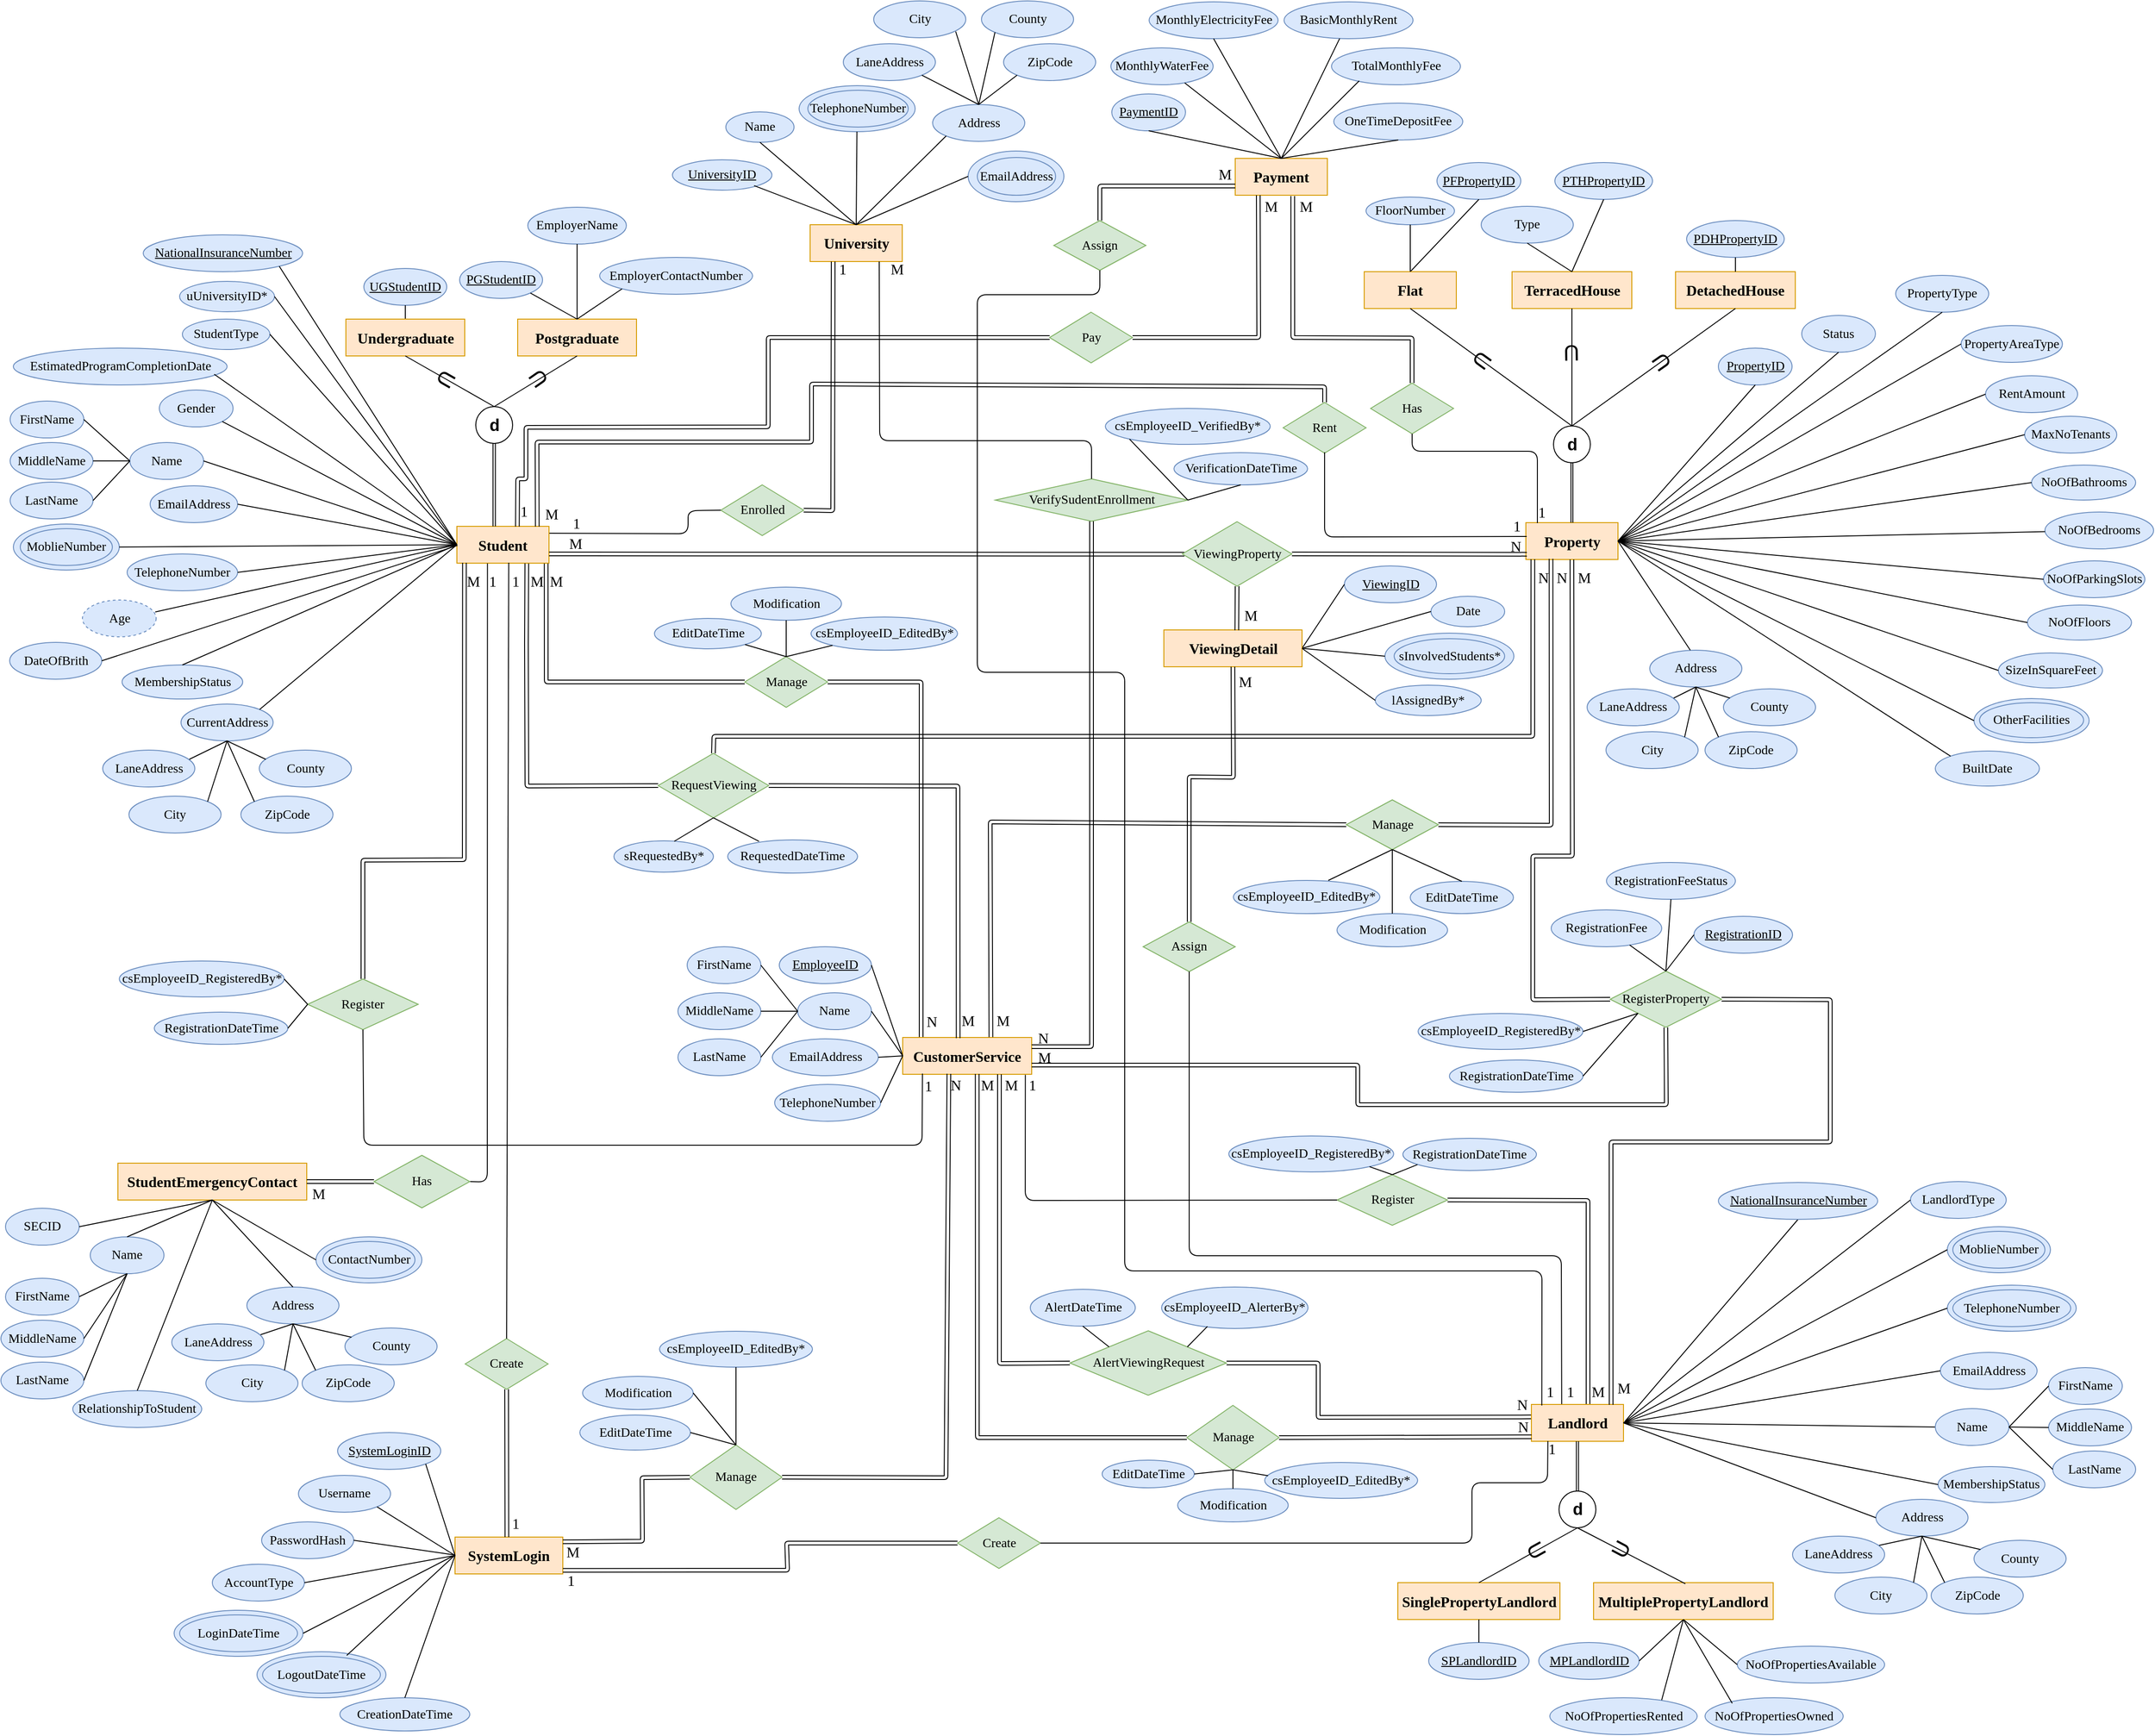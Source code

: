 <mxfile version="12.2.2" type="device" pages="1"><diagram id="kXGCM-5FtGF2lg_pmqfc" name="Page-1"><mxGraphModel dx="2070" dy="3106" grid="1" gridSize="10" guides="1" tooltips="1" connect="1" arrows="1" fold="1" page="1" pageScale="1" pageWidth="2380" pageHeight="1950" math="0" shadow="0"><root><mxCell id="0"/><mxCell id="1" parent="0"/><mxCell id="WSW9ZvhsZQWxjUt-8F2--2" value="Student" style="rounded=0;whiteSpace=wrap;html=1;fontFamily=Times New Roman;fontSize=16;fillColor=#ffe6cc;strokeColor=#d79b00;fontStyle=1" parent="1" vertex="1"><mxGeometry x="515" y="-1348.5" width="100" height="40" as="geometry"/></mxCell><mxCell id="WSW9ZvhsZQWxjUt-8F2--3" value="&lt;u style=&quot;font-size: 14px&quot;&gt;UGStudentID&lt;/u&gt;" style="ellipse;whiteSpace=wrap;html=1;fontFamily=Times New Roman;fontSize=14;fillColor=#dae8fc;strokeColor=#6c8ebf;" parent="1" vertex="1"><mxGeometry x="414" y="-1628.5" width="90" height="40" as="geometry"/></mxCell><mxCell id="WSW9ZvhsZQWxjUt-8F2--4" value="EmailAddress" style="ellipse;whiteSpace=wrap;html=1;fontFamily=Times New Roman;fontSize=14;fillColor=#dae8fc;strokeColor=#6c8ebf;" parent="1" vertex="1"><mxGeometry x="182" y="-1392.5" width="95" height="40" as="geometry"/></mxCell><mxCell id="WSW9ZvhsZQWxjUt-8F2--5" value="" style="ellipse;whiteSpace=wrap;html=1;fontFamily=Times New Roman;fontSize=12;fillColor=#dae8fc;strokeColor=#6c8ebf;" parent="1" vertex="1"><mxGeometry x="33.5" y="-1351" width="115" height="50" as="geometry"/></mxCell><mxCell id="WSW9ZvhsZQWxjUt-8F2--6" value="TelephoneNumber" style="ellipse;whiteSpace=wrap;html=1;fontFamily=Times New Roman;fontSize=14;fillColor=#dae8fc;strokeColor=#6c8ebf;" parent="1" vertex="1"><mxGeometry x="157" y="-1318.5" width="120" height="40" as="geometry"/></mxCell><mxCell id="WSW9ZvhsZQWxjUt-8F2--7" value="DateOfBrith" style="ellipse;whiteSpace=wrap;html=1;fontFamily=Times New Roman;fontSize=14;fillColor=#dae8fc;strokeColor=#6c8ebf;" parent="1" vertex="1"><mxGeometry x="29.5" y="-1222.5" width="100" height="40" as="geometry"/></mxCell><mxCell id="WSW9ZvhsZQWxjUt-8F2--8" value="CurrentAddress" style="ellipse;whiteSpace=wrap;html=1;fontFamily=Times New Roman;fontSize=14;fillColor=#dae8fc;strokeColor=#6c8ebf;" parent="1" vertex="1"><mxGeometry x="215.5" y="-1155.5" width="100" height="40" as="geometry"/></mxCell><mxCell id="WSW9ZvhsZQWxjUt-8F2--10" value="LaneAddress" style="ellipse;whiteSpace=wrap;html=1;fontFamily=Times New Roman;fontSize=14;fillColor=#dae8fc;strokeColor=#6c8ebf;" parent="1" vertex="1"><mxGeometry x="130.5" y="-1105.5" width="100" height="40" as="geometry"/></mxCell><mxCell id="WSW9ZvhsZQWxjUt-8F2--11" value="City" style="ellipse;whiteSpace=wrap;html=1;fontFamily=Times New Roman;fontSize=14;fillColor=#dae8fc;strokeColor=#6c8ebf;" parent="1" vertex="1"><mxGeometry x="159" y="-1055.5" width="100" height="40" as="geometry"/></mxCell><mxCell id="WSW9ZvhsZQWxjUt-8F2--12" value="ZipCode" style="ellipse;whiteSpace=wrap;html=1;fontFamily=Times New Roman;fontSize=14;fillColor=#dae8fc;strokeColor=#6c8ebf;" parent="1" vertex="1"><mxGeometry x="280.5" y="-1055.5" width="100" height="40" as="geometry"/></mxCell><mxCell id="WSW9ZvhsZQWxjUt-8F2--13" value="County" style="ellipse;whiteSpace=wrap;html=1;fontFamily=Times New Roman;fontSize=14;fillColor=#dae8fc;strokeColor=#6c8ebf;" parent="1" vertex="1"><mxGeometry x="300.5" y="-1105.5" width="100" height="40" as="geometry"/></mxCell><mxCell id="WSW9ZvhsZQWxjUt-8F2--14" value="" style="endArrow=none;html=1;fontFamily=Times New Roman;fontSize=14;exitX=0.94;exitY=0.25;exitDx=0;exitDy=0;exitPerimeter=0;entryX=0.5;entryY=1;entryDx=0;entryDy=0;" parent="1" source="WSW9ZvhsZQWxjUt-8F2--10" target="WSW9ZvhsZQWxjUt-8F2--8" edge="1"><mxGeometry width="50" height="50" relative="1" as="geometry"><mxPoint x="210.5" y="-1115.5" as="sourcePoint"/><mxPoint x="260.5" y="-1165.5" as="targetPoint"/></mxGeometry></mxCell><mxCell id="WSW9ZvhsZQWxjUt-8F2--15" value="" style="endArrow=none;html=1;fontFamily=Times New Roman;fontSize=14;exitX=1;exitY=0;exitDx=0;exitDy=0;entryX=0.5;entryY=1;entryDx=0;entryDy=0;" parent="1" source="WSW9ZvhsZQWxjUt-8F2--11" target="WSW9ZvhsZQWxjUt-8F2--8" edge="1"><mxGeometry width="50" height="50" relative="1" as="geometry"><mxPoint x="260.5" y="-1045.5" as="sourcePoint"/><mxPoint x="310.5" y="-1095.5" as="targetPoint"/></mxGeometry></mxCell><mxCell id="WSW9ZvhsZQWxjUt-8F2--16" value="" style="endArrow=none;html=1;fontFamily=Times New Roman;fontSize=14;exitX=0;exitY=0;exitDx=0;exitDy=0;entryX=0.5;entryY=1;entryDx=0;entryDy=0;" parent="1" source="WSW9ZvhsZQWxjUt-8F2--12" target="WSW9ZvhsZQWxjUt-8F2--8" edge="1"><mxGeometry width="50" height="50" relative="1" as="geometry"><mxPoint x="160.5" y="-1075.5" as="sourcePoint"/><mxPoint x="210.5" y="-1125.5" as="targetPoint"/></mxGeometry></mxCell><mxCell id="WSW9ZvhsZQWxjUt-8F2--17" value="" style="endArrow=none;html=1;fontFamily=Times New Roman;fontSize=14;exitX=0.07;exitY=0.25;exitDx=0;exitDy=0;exitPerimeter=0;entryX=0.5;entryY=1;entryDx=0;entryDy=0;" parent="1" source="WSW9ZvhsZQWxjUt-8F2--13" target="WSW9ZvhsZQWxjUt-8F2--8" edge="1"><mxGeometry width="50" height="50" relative="1" as="geometry"><mxPoint x="30.5" y="-1105.5" as="sourcePoint"/><mxPoint x="80.5" y="-1155.5" as="targetPoint"/></mxGeometry></mxCell><mxCell id="WSW9ZvhsZQWxjUt-8F2--18" value="Age" style="ellipse;whiteSpace=wrap;html=1;fontFamily=Times New Roman;fontSize=14;dashed=1;fillColor=#dae8fc;strokeColor=#6c8ebf;" parent="1" vertex="1"><mxGeometry x="108.5" y="-1268.5" width="80" height="40" as="geometry"/></mxCell><mxCell id="WSW9ZvhsZQWxjUt-8F2--19" value="Name" style="ellipse;whiteSpace=wrap;html=1;fontFamily=Times New Roman;fontSize=14;fillColor=#dae8fc;strokeColor=#6c8ebf;" parent="1" vertex="1"><mxGeometry x="160" y="-1439.5" width="80" height="40" as="geometry"/></mxCell><mxCell id="WSW9ZvhsZQWxjUt-8F2--20" value="FirstName" style="ellipse;whiteSpace=wrap;html=1;fontFamily=Times New Roman;fontSize=14;fillColor=#dae8fc;strokeColor=#6c8ebf;" parent="1" vertex="1"><mxGeometry x="30" y="-1484.5" width="80" height="40" as="geometry"/></mxCell><mxCell id="WSW9ZvhsZQWxjUt-8F2--21" value="MiddleName" style="ellipse;whiteSpace=wrap;html=1;fontFamily=Times New Roman;fontSize=14;fillColor=#dae8fc;strokeColor=#6c8ebf;" parent="1" vertex="1"><mxGeometry x="30" y="-1439.5" width="90" height="40" as="geometry"/></mxCell><mxCell id="WSW9ZvhsZQWxjUt-8F2--22" value="LastName" style="ellipse;whiteSpace=wrap;html=1;fontFamily=Times New Roman;fontSize=14;fillColor=#dae8fc;strokeColor=#6c8ebf;" parent="1" vertex="1"><mxGeometry x="30" y="-1396.5" width="90" height="40" as="geometry"/></mxCell><mxCell id="WSW9ZvhsZQWxjUt-8F2--23" value="" style="endArrow=none;html=1;fontFamily=Times New Roman;fontSize=14;entryX=1;entryY=0.5;entryDx=0;entryDy=0;exitX=0;exitY=0.5;exitDx=0;exitDy=0;" parent="1" source="WSW9ZvhsZQWxjUt-8F2--19" target="WSW9ZvhsZQWxjUt-8F2--20" edge="1"><mxGeometry width="50" height="50" relative="1" as="geometry"><mxPoint x="269.5" y="-1322" as="sourcePoint"/><mxPoint x="319.5" y="-1372" as="targetPoint"/></mxGeometry></mxCell><mxCell id="WSW9ZvhsZQWxjUt-8F2--24" value="" style="endArrow=none;html=1;fontFamily=Times New Roman;fontSize=14;entryX=1;entryY=0.5;entryDx=0;entryDy=0;exitX=0;exitY=0.5;exitDx=0;exitDy=0;" parent="1" source="WSW9ZvhsZQWxjUt-8F2--19" target="WSW9ZvhsZQWxjUt-8F2--21" edge="1"><mxGeometry width="50" height="50" relative="1" as="geometry"><mxPoint x="179.5" y="-1272" as="sourcePoint"/><mxPoint x="229.5" y="-1322" as="targetPoint"/></mxGeometry></mxCell><mxCell id="WSW9ZvhsZQWxjUt-8F2--25" value="" style="endArrow=none;html=1;fontFamily=Times New Roman;fontSize=14;entryX=1;entryY=0.5;entryDx=0;entryDy=0;exitX=0;exitY=0.5;exitDx=0;exitDy=0;" parent="1" source="WSW9ZvhsZQWxjUt-8F2--19" target="WSW9ZvhsZQWxjUt-8F2--22" edge="1"><mxGeometry width="50" height="50" relative="1" as="geometry"><mxPoint x="217" y="-1422.0" as="sourcePoint"/><mxPoint x="245.241" y="-1437.831" as="targetPoint"/></mxGeometry></mxCell><mxCell id="WSW9ZvhsZQWxjUt-8F2--26" value="Gender" style="ellipse;whiteSpace=wrap;html=1;fontFamily=Times New Roman;fontSize=14;fillColor=#dae8fc;strokeColor=#6c8ebf;" parent="1" vertex="1"><mxGeometry x="192" y="-1496.5" width="80" height="40" as="geometry"/></mxCell><mxCell id="WSW9ZvhsZQWxjUt-8F2--27" value="&lt;span style=&quot;font-size: 14px ; white-space: normal&quot;&gt;MoblieNumber&lt;/span&gt;" style="ellipse;whiteSpace=wrap;html=1;fontFamily=Times New Roman;fontSize=14;fillColor=#dae8fc;strokeColor=#6c8ebf;" parent="1" vertex="1"><mxGeometry x="41" y="-1346" width="100" height="40" as="geometry"/></mxCell><mxCell id="WSW9ZvhsZQWxjUt-8F2--29" value="" style="endArrow=none;html=1;fontFamily=Times New Roman;fontSize=14;exitX=0;exitY=0.5;exitDx=0;exitDy=0;entryX=1;entryY=0.5;entryDx=0;entryDy=0;" parent="1" source="WSW9ZvhsZQWxjUt-8F2--2" target="WSW9ZvhsZQWxjUt-8F2--19" edge="1"><mxGeometry width="50" height="50" relative="1" as="geometry"><mxPoint x="575" y="-1371" as="sourcePoint"/><mxPoint x="625" y="-1421" as="targetPoint"/></mxGeometry></mxCell><mxCell id="WSW9ZvhsZQWxjUt-8F2--30" value="" style="endArrow=none;html=1;fontFamily=Times New Roman;fontSize=14;entryX=1;entryY=1;entryDx=0;entryDy=0;exitX=0;exitY=0.5;exitDx=0;exitDy=0;" parent="1" source="WSW9ZvhsZQWxjUt-8F2--2" target="WSW9ZvhsZQWxjUt-8F2--26" edge="1"><mxGeometry width="50" height="50" relative="1" as="geometry"><mxPoint x="575" y="-1341" as="sourcePoint"/><mxPoint x="625" y="-1391" as="targetPoint"/></mxGeometry></mxCell><mxCell id="WSW9ZvhsZQWxjUt-8F2--31" value="" style="endArrow=none;html=1;fontFamily=Times New Roman;fontSize=14;exitX=0;exitY=0.5;exitDx=0;exitDy=0;entryX=0.988;entryY=0.325;entryDx=0;entryDy=0;entryPerimeter=0;" parent="1" source="WSW9ZvhsZQWxjUt-8F2--2" target="WSW9ZvhsZQWxjUt-8F2--18" edge="1"><mxGeometry width="50" height="50" relative="1" as="geometry"><mxPoint x="545" y="-1281" as="sourcePoint"/><mxPoint x="445" y="-1271" as="targetPoint"/></mxGeometry></mxCell><mxCell id="WSW9ZvhsZQWxjUt-8F2--32" value="" style="endArrow=none;html=1;fontFamily=Times New Roman;fontSize=14;entryX=0.5;entryY=0;entryDx=0;entryDy=0;exitX=0.5;exitY=1;exitDx=0;exitDy=0;" parent="1" source="WSW9ZvhsZQWxjUt-8F2--3" target="VG5YNKY9kz0iymTKeV5m-85" edge="1"><mxGeometry width="50" height="50" relative="1" as="geometry"><mxPoint x="505.5" y="-1261" as="sourcePoint"/><mxPoint x="555.5" y="-1311" as="targetPoint"/></mxGeometry></mxCell><mxCell id="WSW9ZvhsZQWxjUt-8F2--33" value="" style="endArrow=none;html=1;fontFamily=Times New Roman;fontSize=14;exitX=1;exitY=0.5;exitDx=0;exitDy=0;entryX=0;entryY=0.5;entryDx=0;entryDy=0;" parent="1" source="WSW9ZvhsZQWxjUt-8F2--4" target="WSW9ZvhsZQWxjUt-8F2--2" edge="1"><mxGeometry width="50" height="50" relative="1" as="geometry"><mxPoint x="525" y="-1211" as="sourcePoint"/><mxPoint x="565" y="-1341" as="targetPoint"/></mxGeometry></mxCell><mxCell id="WSW9ZvhsZQWxjUt-8F2--34" value="" style="endArrow=none;html=1;fontFamily=Times New Roman;fontSize=14;exitX=1;exitY=0.5;exitDx=0;exitDy=0;entryX=0;entryY=0.5;entryDx=0;entryDy=0;" parent="1" source="WSW9ZvhsZQWxjUt-8F2--5" target="WSW9ZvhsZQWxjUt-8F2--2" edge="1"><mxGeometry width="50" height="50" relative="1" as="geometry"><mxPoint x="535" y="-1211" as="sourcePoint"/><mxPoint x="585" y="-1261" as="targetPoint"/></mxGeometry></mxCell><mxCell id="WSW9ZvhsZQWxjUt-8F2--35" value="" style="endArrow=none;html=1;fontFamily=Times New Roman;fontSize=14;exitX=1;exitY=0.5;exitDx=0;exitDy=0;entryX=0;entryY=0.5;entryDx=0;entryDy=0;" parent="1" source="WSW9ZvhsZQWxjUt-8F2--6" target="WSW9ZvhsZQWxjUt-8F2--2" edge="1"><mxGeometry width="50" height="50" relative="1" as="geometry"><mxPoint x="465" y="-1241" as="sourcePoint"/><mxPoint x="575" y="-1281" as="targetPoint"/></mxGeometry></mxCell><mxCell id="WSW9ZvhsZQWxjUt-8F2--36" value="" style="endArrow=none;html=1;fontFamily=Times New Roman;fontSize=14;exitX=1;exitY=0.5;exitDx=0;exitDy=0;entryX=0.006;entryY=0.52;entryDx=0;entryDy=0;entryPerimeter=0;" parent="1" source="WSW9ZvhsZQWxjUt-8F2--7" target="WSW9ZvhsZQWxjUt-8F2--2" edge="1"><mxGeometry width="50" height="50" relative="1" as="geometry"><mxPoint x="575" y="-1241" as="sourcePoint"/><mxPoint x="515.5" y="-1331" as="targetPoint"/></mxGeometry></mxCell><mxCell id="WSW9ZvhsZQWxjUt-8F2--37" value="" style="endArrow=none;html=1;fontFamily=Times New Roman;fontSize=14;exitX=1;exitY=0;exitDx=0;exitDy=0;entryX=0;entryY=0.5;entryDx=0;entryDy=0;" parent="1" source="WSW9ZvhsZQWxjUt-8F2--8" target="WSW9ZvhsZQWxjUt-8F2--2" edge="1"><mxGeometry width="50" height="50" relative="1" as="geometry"><mxPoint x="405" y="-1151" as="sourcePoint"/><mxPoint x="455" y="-1201" as="targetPoint"/></mxGeometry></mxCell><mxCell id="WSW9ZvhsZQWxjUt-8F2--38" value="Manage" style="rhombus;whiteSpace=wrap;html=1;fontFamily=Times New Roman;fontSize=14;fillColor=#d5e8d4;strokeColor=#82b366;" parent="1" vertex="1"><mxGeometry x="768" y="-351" width="100" height="70" as="geometry"/></mxCell><mxCell id="WSW9ZvhsZQWxjUt-8F2--39" value="Property" style="rounded=0;whiteSpace=wrap;html=1;fontFamily=Times New Roman;fontSize=16;fillColor=#ffe6cc;strokeColor=#d79b00;fontStyle=1" parent="1" vertex="1"><mxGeometry x="1675.5" y="-1352.5" width="100" height="40" as="geometry"/></mxCell><mxCell id="WSW9ZvhsZQWxjUt-8F2--41" value="Status" style="ellipse;whiteSpace=wrap;html=1;fontFamily=Times New Roman;fontSize=14;fillColor=#dae8fc;strokeColor=#6c8ebf;" parent="1" vertex="1"><mxGeometry x="1975" y="-1577.5" width="80" height="40" as="geometry"/></mxCell><mxCell id="WSW9ZvhsZQWxjUt-8F2--43" value="&lt;u&gt;PFPropertyID&lt;/u&gt;" style="ellipse;whiteSpace=wrap;html=1;fontFamily=Times New Roman;fontSize=14;fillColor=#dae8fc;strokeColor=#6c8ebf;" parent="1" vertex="1"><mxGeometry x="1579" y="-1743.5" width="91" height="40" as="geometry"/></mxCell><mxCell id="WSW9ZvhsZQWxjUt-8F2--45" value="Address" style="ellipse;whiteSpace=wrap;html=1;fontFamily=Times New Roman;fontSize=14;fillColor=#dae8fc;strokeColor=#6c8ebf;" parent="1" vertex="1"><mxGeometry x="1810" y="-1214" width="100" height="40" as="geometry"/></mxCell><mxCell id="WSW9ZvhsZQWxjUt-8F2--46" value="LaneAddress" style="ellipse;whiteSpace=wrap;html=1;fontFamily=Times New Roman;fontSize=14;fillColor=#dae8fc;strokeColor=#6c8ebf;" parent="1" vertex="1"><mxGeometry x="1742" y="-1172" width="100" height="40" as="geometry"/></mxCell><mxCell id="WSW9ZvhsZQWxjUt-8F2--47" value="City" style="ellipse;whiteSpace=wrap;html=1;fontFamily=Times New Roman;fontSize=14;fillColor=#dae8fc;strokeColor=#6c8ebf;" parent="1" vertex="1"><mxGeometry x="1762.5" y="-1125.5" width="100" height="40" as="geometry"/></mxCell><mxCell id="WSW9ZvhsZQWxjUt-8F2--48" value="ZipCode" style="ellipse;whiteSpace=wrap;html=1;fontFamily=Times New Roman;fontSize=14;fillColor=#dae8fc;strokeColor=#6c8ebf;" parent="1" vertex="1"><mxGeometry x="1870" y="-1125.5" width="100" height="40" as="geometry"/></mxCell><mxCell id="WSW9ZvhsZQWxjUt-8F2--49" value="County" style="ellipse;whiteSpace=wrap;html=1;fontFamily=Times New Roman;fontSize=14;fillColor=#dae8fc;strokeColor=#6c8ebf;" parent="1" vertex="1"><mxGeometry x="1890" y="-1172" width="100" height="40" as="geometry"/></mxCell><mxCell id="WSW9ZvhsZQWxjUt-8F2--50" value="" style="endArrow=none;html=1;fontFamily=Times New Roman;fontSize=14;exitX=0.94;exitY=0.25;exitDx=0;exitDy=0;exitPerimeter=0;entryX=0.5;entryY=1;entryDx=0;entryDy=0;" parent="1" source="WSW9ZvhsZQWxjUt-8F2--46" target="WSW9ZvhsZQWxjUt-8F2--45" edge="1"><mxGeometry width="50" height="50" relative="1" as="geometry"><mxPoint x="1805" y="-1174" as="sourcePoint"/><mxPoint x="1855" y="-1224" as="targetPoint"/></mxGeometry></mxCell><mxCell id="WSW9ZvhsZQWxjUt-8F2--51" value="" style="endArrow=none;html=1;fontFamily=Times New Roman;fontSize=14;exitX=1;exitY=0;exitDx=0;exitDy=0;entryX=0.5;entryY=1;entryDx=0;entryDy=0;" parent="1" source="WSW9ZvhsZQWxjUt-8F2--47" target="WSW9ZvhsZQWxjUt-8F2--45" edge="1"><mxGeometry width="50" height="50" relative="1" as="geometry"><mxPoint x="1855" y="-1104" as="sourcePoint"/><mxPoint x="1905" y="-1154" as="targetPoint"/></mxGeometry></mxCell><mxCell id="WSW9ZvhsZQWxjUt-8F2--52" value="" style="endArrow=none;html=1;fontFamily=Times New Roman;fontSize=14;exitX=0;exitY=0;exitDx=0;exitDy=0;entryX=0.5;entryY=1;entryDx=0;entryDy=0;" parent="1" source="WSW9ZvhsZQWxjUt-8F2--48" target="WSW9ZvhsZQWxjUt-8F2--45" edge="1"><mxGeometry width="50" height="50" relative="1" as="geometry"><mxPoint x="1755" y="-1134" as="sourcePoint"/><mxPoint x="1805" y="-1184" as="targetPoint"/></mxGeometry></mxCell><mxCell id="WSW9ZvhsZQWxjUt-8F2--53" value="" style="endArrow=none;html=1;fontFamily=Times New Roman;fontSize=14;exitX=0.07;exitY=0.25;exitDx=0;exitDy=0;exitPerimeter=0;entryX=0.5;entryY=1;entryDx=0;entryDy=0;" parent="1" source="WSW9ZvhsZQWxjUt-8F2--49" target="WSW9ZvhsZQWxjUt-8F2--45" edge="1"><mxGeometry width="50" height="50" relative="1" as="geometry"><mxPoint x="1625" y="-1164" as="sourcePoint"/><mxPoint x="1675" y="-1214" as="targetPoint"/></mxGeometry></mxCell><mxCell id="WSW9ZvhsZQWxjUt-8F2--55" value="RentAmount" style="ellipse;whiteSpace=wrap;html=1;fontFamily=Times New Roman;fontSize=14;fillColor=#dae8fc;strokeColor=#6c8ebf;" parent="1" vertex="1"><mxGeometry x="2174.5" y="-1512" width="100" height="40" as="geometry"/></mxCell><mxCell id="WSW9ZvhsZQWxjUt-8F2--56" value="MaxNoTenants" style="ellipse;whiteSpace=wrap;html=1;fontFamily=Times New Roman;fontSize=14;fillColor=#dae8fc;strokeColor=#6c8ebf;" parent="1" vertex="1"><mxGeometry x="2217" y="-1468" width="100" height="40" as="geometry"/></mxCell><mxCell id="WSW9ZvhsZQWxjUt-8F2--58" value="" style="endArrow=none;html=1;fontFamily=Times New Roman;fontSize=16;entryX=0.5;entryY=1;entryDx=0;entryDy=0;exitX=0.5;exitY=0;exitDx=0;exitDy=0;" parent="1" source="VG5YNKY9kz0iymTKeV5m-31" target="WSW9ZvhsZQWxjUt-8F2--43" edge="1"><mxGeometry width="50" height="50" relative="1" as="geometry"><mxPoint x="1573" y="-1516.5" as="sourcePoint"/><mxPoint x="1790.216" y="-1403.358" as="targetPoint"/></mxGeometry></mxCell><mxCell id="WSW9ZvhsZQWxjUt-8F2--59" value="" style="endArrow=none;html=1;fontFamily=Times New Roman;fontSize=16;entryX=0.5;entryY=1;entryDx=0;entryDy=0;exitX=1;exitY=0.5;exitDx=0;exitDy=0;" parent="1" source="WSW9ZvhsZQWxjUt-8F2--39" target="WSW9ZvhsZQWxjUt-8F2--41" edge="1"><mxGeometry width="50" height="50" relative="1" as="geometry"><mxPoint x="1645.5" y="-1192.5" as="sourcePoint"/><mxPoint x="1695.5" y="-1242.5" as="targetPoint"/></mxGeometry></mxCell><mxCell id="WSW9ZvhsZQWxjUt-8F2--61" value="" style="endArrow=none;html=1;fontFamily=Times New Roman;fontSize=16;entryX=0.44;entryY=0;entryDx=0;entryDy=0;entryPerimeter=0;exitX=1;exitY=0.5;exitDx=0;exitDy=0;" parent="1" source="WSW9ZvhsZQWxjUt-8F2--39" target="WSW9ZvhsZQWxjUt-8F2--45" edge="1"><mxGeometry width="50" height="50" relative="1" as="geometry"><mxPoint x="1805" y="-1290" as="sourcePoint"/><mxPoint x="1705" y="-1260" as="targetPoint"/></mxGeometry></mxCell><mxCell id="WSW9ZvhsZQWxjUt-8F2--62" value="" style="endArrow=none;html=1;fontFamily=Times New Roman;fontSize=16;entryX=0;entryY=0.5;entryDx=0;entryDy=0;exitX=1;exitY=0.5;exitDx=0;exitDy=0;" parent="1" source="WSW9ZvhsZQWxjUt-8F2--39" target="WSW9ZvhsZQWxjUt-8F2--55" edge="1"><mxGeometry width="50" height="50" relative="1" as="geometry"><mxPoint x="1575.5" y="-1242.5" as="sourcePoint"/><mxPoint x="1625.5" y="-1292.5" as="targetPoint"/></mxGeometry></mxCell><mxCell id="WSW9ZvhsZQWxjUt-8F2--63" value="" style="endArrow=none;html=1;fontFamily=Times New Roman;fontSize=16;exitX=1;exitY=0.5;exitDx=0;exitDy=0;entryX=0;entryY=0.5;entryDx=0;entryDy=0;" parent="1" source="WSW9ZvhsZQWxjUt-8F2--39" target="WSW9ZvhsZQWxjUt-8F2--56" edge="1"><mxGeometry width="50" height="50" relative="1" as="geometry"><mxPoint x="1805" y="-1290" as="sourcePoint"/><mxPoint x="1875" y="-1290" as="targetPoint"/></mxGeometry></mxCell><mxCell id="WSW9ZvhsZQWxjUt-8F2--89" value="Landlord" style="rounded=0;whiteSpace=wrap;html=1;fontFamily=Times New Roman;fontSize=16;fillColor=#ffe6cc;strokeColor=#d79b00;fontStyle=1" parent="1" vertex="1"><mxGeometry x="1681.5" y="-395" width="100" height="40" as="geometry"/></mxCell><mxCell id="WSW9ZvhsZQWxjUt-8F2--90" value="&lt;u&gt;MPLandlordID&lt;/u&gt;" style="ellipse;whiteSpace=wrap;html=1;fontFamily=Times New Roman;fontSize=14;fillColor=#dae8fc;strokeColor=#6c8ebf;" parent="1" vertex="1"><mxGeometry x="1689.5" y="-136.5" width="109" height="40" as="geometry"/></mxCell><mxCell id="WSW9ZvhsZQWxjUt-8F2--93" value="" style="ellipse;whiteSpace=wrap;html=1;fontFamily=Times New Roman;fontSize=12;fillColor=#dae8fc;strokeColor=#6c8ebf;" parent="1" vertex="1"><mxGeometry x="2133" y="-588" width="112" height="50" as="geometry"/></mxCell><mxCell id="WSW9ZvhsZQWxjUt-8F2--95" value="&lt;span style=&quot;font-size: 14px ; white-space: normal&quot;&gt;MoblieNumber&lt;/span&gt;" style="ellipse;whiteSpace=wrap;html=1;fontFamily=Times New Roman;fontSize=14;fillColor=#dae8fc;strokeColor=#6c8ebf;" parent="1" vertex="1"><mxGeometry x="2139" y="-583" width="100" height="40" as="geometry"/></mxCell><mxCell id="WSW9ZvhsZQWxjUt-8F2--96" value="" style="ellipse;whiteSpace=wrap;html=1;fontFamily=Times New Roman;fontSize=12;fillColor=#dae8fc;strokeColor=#6c8ebf;" parent="1" vertex="1"><mxGeometry x="2133" y="-524.5" width="140" height="50" as="geometry"/></mxCell><mxCell id="WSW9ZvhsZQWxjUt-8F2--97" value="TelephoneNumber" style="ellipse;whiteSpace=wrap;html=1;fontFamily=Times New Roman;fontSize=14;fillColor=#dae8fc;strokeColor=#6c8ebf;" parent="1" vertex="1"><mxGeometry x="2139" y="-519.5" width="128" height="40" as="geometry"/></mxCell><mxCell id="WSW9ZvhsZQWxjUt-8F2--98" value="Address" style="ellipse;whiteSpace=wrap;html=1;fontFamily=Times New Roman;fontSize=14;fillColor=#dae8fc;strokeColor=#6c8ebf;" parent="1" vertex="1"><mxGeometry x="2055.5" y="-292" width="100" height="40" as="geometry"/></mxCell><mxCell id="WSW9ZvhsZQWxjUt-8F2--99" value="LaneAddress" style="ellipse;whiteSpace=wrap;html=1;fontFamily=Times New Roman;fontSize=14;fillColor=#dae8fc;strokeColor=#6c8ebf;" parent="1" vertex="1"><mxGeometry x="1965" y="-252" width="100" height="40" as="geometry"/></mxCell><mxCell id="WSW9ZvhsZQWxjUt-8F2--100" value="City" style="ellipse;whiteSpace=wrap;html=1;fontFamily=Times New Roman;fontSize=14;fillColor=#dae8fc;strokeColor=#6c8ebf;" parent="1" vertex="1"><mxGeometry x="2011" y="-207.5" width="100" height="40" as="geometry"/></mxCell><mxCell id="WSW9ZvhsZQWxjUt-8F2--101" value="ZipCode" style="ellipse;whiteSpace=wrap;html=1;fontFamily=Times New Roman;fontSize=14;fillColor=#dae8fc;strokeColor=#6c8ebf;" parent="1" vertex="1"><mxGeometry x="2115.5" y="-207.5" width="100" height="40" as="geometry"/></mxCell><mxCell id="WSW9ZvhsZQWxjUt-8F2--102" value="County" style="ellipse;whiteSpace=wrap;html=1;fontFamily=Times New Roman;fontSize=14;fillColor=#dae8fc;strokeColor=#6c8ebf;" parent="1" vertex="1"><mxGeometry x="2162" y="-247.5" width="100" height="40" as="geometry"/></mxCell><mxCell id="WSW9ZvhsZQWxjUt-8F2--103" value="" style="endArrow=none;html=1;fontFamily=Times New Roman;fontSize=14;exitX=0.94;exitY=0.25;exitDx=0;exitDy=0;exitPerimeter=0;entryX=0.5;entryY=1;entryDx=0;entryDy=0;" parent="1" source="WSW9ZvhsZQWxjUt-8F2--99" target="WSW9ZvhsZQWxjUt-8F2--98" edge="1"><mxGeometry width="50" height="50" relative="1" as="geometry"><mxPoint x="2050.5" y="-252" as="sourcePoint"/><mxPoint x="2100.5" y="-302" as="targetPoint"/></mxGeometry></mxCell><mxCell id="WSW9ZvhsZQWxjUt-8F2--104" value="" style="endArrow=none;html=1;fontFamily=Times New Roman;fontSize=14;exitX=1;exitY=0;exitDx=0;exitDy=0;entryX=0.5;entryY=1;entryDx=0;entryDy=0;" parent="1" source="WSW9ZvhsZQWxjUt-8F2--100" target="WSW9ZvhsZQWxjUt-8F2--98" edge="1"><mxGeometry width="50" height="50" relative="1" as="geometry"><mxPoint x="2100.5" y="-182" as="sourcePoint"/><mxPoint x="2150.5" y="-232" as="targetPoint"/></mxGeometry></mxCell><mxCell id="WSW9ZvhsZQWxjUt-8F2--105" value="" style="endArrow=none;html=1;fontFamily=Times New Roman;fontSize=14;exitX=0;exitY=0;exitDx=0;exitDy=0;entryX=0.5;entryY=1;entryDx=0;entryDy=0;" parent="1" source="WSW9ZvhsZQWxjUt-8F2--101" target="WSW9ZvhsZQWxjUt-8F2--98" edge="1"><mxGeometry width="50" height="50" relative="1" as="geometry"><mxPoint x="2000.5" y="-212" as="sourcePoint"/><mxPoint x="2050.5" y="-262" as="targetPoint"/></mxGeometry></mxCell><mxCell id="WSW9ZvhsZQWxjUt-8F2--106" value="" style="endArrow=none;html=1;fontFamily=Times New Roman;fontSize=14;exitX=0.07;exitY=0.25;exitDx=0;exitDy=0;exitPerimeter=0;entryX=0.5;entryY=1;entryDx=0;entryDy=0;" parent="1" source="WSW9ZvhsZQWxjUt-8F2--102" target="WSW9ZvhsZQWxjUt-8F2--98" edge="1"><mxGeometry width="50" height="50" relative="1" as="geometry"><mxPoint x="1870.5" y="-242" as="sourcePoint"/><mxPoint x="1920.5" y="-292" as="targetPoint"/></mxGeometry></mxCell><mxCell id="WSW9ZvhsZQWxjUt-8F2--107" value="" style="endArrow=none;html=1;fontFamily=Times New Roman;fontSize=14;exitX=0;exitY=0.5;exitDx=0;exitDy=0;entryX=1;entryY=0.5;entryDx=0;entryDy=0;" parent="1" source="WSW9ZvhsZQWxjUt-8F2--98" target="WSW9ZvhsZQWxjUt-8F2--89" edge="1"><mxGeometry width="50" height="50" relative="1" as="geometry"><mxPoint x="1671.5" y="-165" as="sourcePoint"/><mxPoint x="1831.5" y="-315" as="targetPoint"/></mxGeometry></mxCell><mxCell id="WSW9ZvhsZQWxjUt-8F2--115" value="EmailAddress" style="ellipse;whiteSpace=wrap;html=1;fontFamily=Times New Roman;fontSize=14;fillColor=#dae8fc;strokeColor=#6c8ebf;" parent="1" vertex="1"><mxGeometry x="2125.5" y="-451.5" width="105" height="40" as="geometry"/></mxCell><mxCell id="WSW9ZvhsZQWxjUt-8F2--117" value="" style="endArrow=none;html=1;fontFamily=Times New Roman;fontSize=16;entryX=0.5;entryY=1;entryDx=0;entryDy=0;exitX=1;exitY=0.5;exitDx=0;exitDy=0;" parent="1" source="WSW9ZvhsZQWxjUt-8F2--90" target="VG5YNKY9kz0iymTKeV5m-159" edge="1"><mxGeometry width="50" height="50" relative="1" as="geometry"><mxPoint x="1803" y="-96.5" as="sourcePoint"/><mxPoint x="1763" y="-382.5" as="targetPoint"/></mxGeometry></mxCell><mxCell id="WSW9ZvhsZQWxjUt-8F2--118" value="" style="endArrow=none;html=1;fontFamily=Times New Roman;fontSize=16;entryX=0.5;entryY=1;entryDx=0;entryDy=0;" parent="1" target="pRMkxvEQz8WXOfcq2QB7-4" edge="1"><mxGeometry width="50" height="50" relative="1" as="geometry"><mxPoint x="1783" y="-376.5" as="sourcePoint"/><mxPoint x="1873.216" y="-480.858" as="targetPoint"/></mxGeometry></mxCell><mxCell id="WSW9ZvhsZQWxjUt-8F2--122" value="" style="endArrow=none;html=1;fontFamily=Times New Roman;fontSize=16;exitX=1;exitY=0.5;exitDx=0;exitDy=0;entryX=0;entryY=0.5;entryDx=0;entryDy=0;" parent="1" source="WSW9ZvhsZQWxjUt-8F2--89" target="WSW9ZvhsZQWxjUt-8F2--115" edge="1"><mxGeometry width="50" height="50" relative="1" as="geometry"><mxPoint x="1751.5" y="-415" as="sourcePoint"/><mxPoint x="1801.5" y="-465" as="targetPoint"/></mxGeometry></mxCell><mxCell id="WSW9ZvhsZQWxjUt-8F2--123" value="" style="endArrow=none;html=1;fontFamily=Times New Roman;fontSize=16;exitX=1;exitY=0.5;exitDx=0;exitDy=0;entryX=0;entryY=0.5;entryDx=0;entryDy=0;" parent="1" source="WSW9ZvhsZQWxjUt-8F2--89" target="WSW9ZvhsZQWxjUt-8F2--93" edge="1"><mxGeometry width="50" height="50" relative="1" as="geometry"><mxPoint x="1641.5" y="-255" as="sourcePoint"/><mxPoint x="1691.5" y="-305" as="targetPoint"/></mxGeometry></mxCell><mxCell id="WSW9ZvhsZQWxjUt-8F2--124" value="" style="endArrow=none;html=1;fontFamily=Times New Roman;fontSize=16;entryX=1;entryY=0.5;entryDx=0;entryDy=0;exitX=0;exitY=0.5;exitDx=0;exitDy=0;" parent="1" source="WSW9ZvhsZQWxjUt-8F2--96" target="WSW9ZvhsZQWxjUt-8F2--89" edge="1"><mxGeometry width="50" height="50" relative="1" as="geometry"><mxPoint x="1791.5" y="-255" as="sourcePoint"/><mxPoint x="1841.5" y="-305" as="targetPoint"/></mxGeometry></mxCell><mxCell id="WSW9ZvhsZQWxjUt-8F2--125" value="SystemLogin" style="rounded=0;whiteSpace=wrap;html=1;fontFamily=Times New Roman;fontSize=16;fillColor=#ffe6cc;strokeColor=#d79b00;fontStyle=1" parent="1" vertex="1"><mxGeometry x="513" y="-251" width="117" height="40" as="geometry"/></mxCell><mxCell id="WSW9ZvhsZQWxjUt-8F2--126" value="Username" style="ellipse;whiteSpace=wrap;html=1;fontFamily=Times New Roman;fontSize=14;fillColor=#dae8fc;strokeColor=#6c8ebf;" parent="1" vertex="1"><mxGeometry x="343" y="-318" width="100" height="40" as="geometry"/></mxCell><mxCell id="WSW9ZvhsZQWxjUt-8F2--128" value="&lt;u&gt;SystemLoginID&lt;/u&gt;" style="ellipse;whiteSpace=wrap;html=1;fontFamily=Times New Roman;fontSize=14;fillColor=#dae8fc;strokeColor=#6c8ebf;" parent="1" vertex="1"><mxGeometry x="385.5" y="-364.5" width="112" height="40" as="geometry"/></mxCell><mxCell id="WSW9ZvhsZQWxjUt-8F2--129" value="PasswordHash" style="ellipse;whiteSpace=wrap;html=1;fontFamily=Times New Roman;fontSize=14;fillColor=#dae8fc;strokeColor=#6c8ebf;" parent="1" vertex="1"><mxGeometry x="303" y="-267.5" width="100" height="40" as="geometry"/></mxCell><mxCell id="WSW9ZvhsZQWxjUt-8F2--130" value="AccountType" style="ellipse;whiteSpace=wrap;html=1;fontFamily=Times New Roman;fontSize=14;fillColor=#dae8fc;strokeColor=#6c8ebf;" parent="1" vertex="1"><mxGeometry x="249.5" y="-221.5" width="100" height="40" as="geometry"/></mxCell><mxCell id="WSW9ZvhsZQWxjUt-8F2--133" value="" style="ellipse;whiteSpace=wrap;html=1;fontFamily=Times New Roman;fontSize=12;fillColor=#dae8fc;strokeColor=#6c8ebf;" parent="1" vertex="1"><mxGeometry x="298" y="-126.5" width="140" height="50" as="geometry"/></mxCell><mxCell id="WSW9ZvhsZQWxjUt-8F2--134" value="LogoutDateTime" style="ellipse;whiteSpace=wrap;html=1;fontFamily=Times New Roman;fontSize=14;fillColor=#dae8fc;strokeColor=#6c8ebf;" parent="1" vertex="1"><mxGeometry x="304" y="-121.5" width="128" height="40" as="geometry"/></mxCell><mxCell id="WSW9ZvhsZQWxjUt-8F2--135" value="" style="ellipse;whiteSpace=wrap;html=1;fontFamily=Times New Roman;fontSize=12;fillColor=#dae8fc;strokeColor=#6c8ebf;" parent="1" vertex="1"><mxGeometry x="208" y="-171.5" width="140" height="50" as="geometry"/></mxCell><mxCell id="WSW9ZvhsZQWxjUt-8F2--136" value="LoginDateTime" style="ellipse;whiteSpace=wrap;html=1;fontFamily=Times New Roman;fontSize=14;fillColor=#dae8fc;strokeColor=#6c8ebf;" parent="1" vertex="1"><mxGeometry x="214" y="-166.5" width="128" height="40" as="geometry"/></mxCell><mxCell id="WSW9ZvhsZQWxjUt-8F2--137" value="" style="endArrow=none;html=1;fontFamily=Times New Roman;fontSize=16;entryX=1;entryY=1;entryDx=0;entryDy=0;exitX=0;exitY=0.5;exitDx=0;exitDy=0;" parent="1" source="WSW9ZvhsZQWxjUt-8F2--125" target="WSW9ZvhsZQWxjUt-8F2--128" edge="1"><mxGeometry width="50" height="50" relative="1" as="geometry"><mxPoint x="513" y="-227.5" as="sourcePoint"/><mxPoint x="500.5" y="-267.5" as="targetPoint"/></mxGeometry></mxCell><mxCell id="WSW9ZvhsZQWxjUt-8F2--138" value="" style="endArrow=none;html=1;fontFamily=Times New Roman;fontSize=16;entryX=1;entryY=1;entryDx=0;entryDy=0;exitX=0;exitY=0.5;exitDx=0;exitDy=0;" parent="1" source="WSW9ZvhsZQWxjUt-8F2--125" target="WSW9ZvhsZQWxjUt-8F2--126" edge="1"><mxGeometry width="50" height="50" relative="1" as="geometry"><mxPoint x="513" y="-227.5" as="sourcePoint"/><mxPoint x="500.5" y="-227.5" as="targetPoint"/></mxGeometry></mxCell><mxCell id="WSW9ZvhsZQWxjUt-8F2--139" value="" style="endArrow=none;html=1;fontFamily=Times New Roman;fontSize=16;entryX=1;entryY=0.5;entryDx=0;entryDy=0;" parent="1" target="WSW9ZvhsZQWxjUt-8F2--129" edge="1"><mxGeometry width="50" height="50" relative="1" as="geometry"><mxPoint x="513" y="-231.5" as="sourcePoint"/><mxPoint x="520.5" y="-197.5" as="targetPoint"/></mxGeometry></mxCell><mxCell id="WSW9ZvhsZQWxjUt-8F2--140" value="" style="endArrow=none;html=1;fontFamily=Times New Roman;fontSize=16;exitX=1;exitY=0.5;exitDx=0;exitDy=0;entryX=0;entryY=0.5;entryDx=0;entryDy=0;" parent="1" source="WSW9ZvhsZQWxjUt-8F2--130" target="WSW9ZvhsZQWxjUt-8F2--125" edge="1"><mxGeometry width="50" height="50" relative="1" as="geometry"><mxPoint x="550.5" y="-167.5" as="sourcePoint"/><mxPoint x="513" y="-227.5" as="targetPoint"/></mxGeometry></mxCell><mxCell id="WSW9ZvhsZQWxjUt-8F2--141" value="" style="endArrow=none;html=1;fontFamily=Times New Roman;fontSize=16;exitX=1;exitY=0.5;exitDx=0;exitDy=0;" parent="1" source="WSW9ZvhsZQWxjUt-8F2--135" edge="1"><mxGeometry width="50" height="50" relative="1" as="geometry"><mxPoint x="420.5" y="-157.5" as="sourcePoint"/><mxPoint x="513" y="-231.5" as="targetPoint"/></mxGeometry></mxCell><mxCell id="WSW9ZvhsZQWxjUt-8F2--142" value="" style="endArrow=none;html=1;fontFamily=Times New Roman;fontSize=16;exitX=0.696;exitY=0.08;exitDx=0;exitDy=0;exitPerimeter=0;" parent="1" source="WSW9ZvhsZQWxjUt-8F2--133" edge="1"><mxGeometry width="50" height="50" relative="1" as="geometry"><mxPoint x="520.5" y="-147.5" as="sourcePoint"/><mxPoint x="513" y="-231.5" as="targetPoint"/></mxGeometry></mxCell><mxCell id="WSW9ZvhsZQWxjUt-8F2--150" value="ViewingID" style="ellipse;whiteSpace=wrap;html=1;fontFamily=Times New Roman;fontSize=14;fillColor=#dae8fc;strokeColor=#6c8ebf;fontStyle=4" parent="1" vertex="1"><mxGeometry x="1478.5" y="-1305.5" width="100" height="40" as="geometry"/></mxCell><mxCell id="WSW9ZvhsZQWxjUt-8F2--151" value="" style="endArrow=none;html=1;fontFamily=Times New Roman;fontSize=16;exitX=0;exitY=0.5;exitDx=0;exitDy=0;entryX=1;entryY=0.5;entryDx=0;entryDy=0;" parent="1" source="WSW9ZvhsZQWxjUt-8F2--150" target="WSW9ZvhsZQWxjUt-8F2--321" edge="1"><mxGeometry width="50" height="50" relative="1" as="geometry"><mxPoint x="1340" y="-1151.5" as="sourcePoint"/><mxPoint x="1440" y="-1216" as="targetPoint"/></mxGeometry></mxCell><mxCell id="WSW9ZvhsZQWxjUt-8F2--152" value="Date" style="ellipse;whiteSpace=wrap;html=1;fontFamily=Times New Roman;fontSize=14;fillColor=#dae8fc;strokeColor=#6c8ebf;" parent="1" vertex="1"><mxGeometry x="1572.5" y="-1272.5" width="80" height="33" as="geometry"/></mxCell><mxCell id="WSW9ZvhsZQWxjUt-8F2--154" value="" style="ellipse;whiteSpace=wrap;html=1;fontFamily=Times New Roman;fontSize=12;fillColor=#dae8fc;strokeColor=#6c8ebf;" parent="1" vertex="1"><mxGeometry x="1522.5" y="-1232.5" width="140" height="50" as="geometry"/></mxCell><mxCell id="WSW9ZvhsZQWxjUt-8F2--155" value="sInvolvedStudents*" style="ellipse;whiteSpace=wrap;html=1;fontFamily=Times New Roman;fontSize=14;fillColor=#dae8fc;strokeColor=#6c8ebf;" parent="1" vertex="1"><mxGeometry x="1532.5" y="-1226.5" width="120" height="38" as="geometry"/></mxCell><mxCell id="WSW9ZvhsZQWxjUt-8F2--157" value="" style="endArrow=none;html=1;fontFamily=Times New Roman;fontSize=16;entryX=0;entryY=0.5;entryDx=0;entryDy=0;exitX=1;exitY=0.5;exitDx=0;exitDy=0;" parent="1" source="WSW9ZvhsZQWxjUt-8F2--321" target="WSW9ZvhsZQWxjUt-8F2--154" edge="1"><mxGeometry width="50" height="50" relative="1" as="geometry"><mxPoint x="1440" y="-1216" as="sourcePoint"/><mxPoint x="1589.5" y="-1709" as="targetPoint"/></mxGeometry></mxCell><mxCell id="WSW9ZvhsZQWxjUt-8F2--163" value="" style="endArrow=none;html=1;fontFamily=Times New Roman;fontSize=16;exitX=1;exitY=0.5;exitDx=0;exitDy=0;entryX=0;entryY=0.5;entryDx=0;entryDy=0;" parent="1" source="WSW9ZvhsZQWxjUt-8F2--321" target="WSW9ZvhsZQWxjUt-8F2--152" edge="1"><mxGeometry width="50" height="50" relative="1" as="geometry"><mxPoint x="1440" y="-1216" as="sourcePoint"/><mxPoint x="1490" y="-1178.5" as="targetPoint"/></mxGeometry></mxCell><mxCell id="WSW9ZvhsZQWxjUt-8F2--164" value="CustomerService" style="rounded=0;whiteSpace=wrap;html=1;fontFamily=Times New Roman;fontSize=16;fillColor=#ffe6cc;strokeColor=#d79b00;fontStyle=1" parent="1" vertex="1"><mxGeometry x="999" y="-793.5" width="140" height="40" as="geometry"/></mxCell><mxCell id="WSW9ZvhsZQWxjUt-8F2--165" value="&lt;u&gt;EmployeeID&lt;/u&gt;" style="ellipse;whiteSpace=wrap;html=1;fontFamily=Times New Roman;fontSize=14;fillColor=#dae8fc;strokeColor=#6c8ebf;" parent="1" vertex="1"><mxGeometry x="865" y="-892" width="100" height="40" as="geometry"/></mxCell><mxCell id="WSW9ZvhsZQWxjUt-8F2--166" value="Name" style="ellipse;whiteSpace=wrap;html=1;fontFamily=Times New Roman;fontSize=14;fillColor=#dae8fc;strokeColor=#6c8ebf;" parent="1" vertex="1"><mxGeometry x="885" y="-842" width="80" height="40" as="geometry"/></mxCell><mxCell id="WSW9ZvhsZQWxjUt-8F2--167" value="FirstName" style="ellipse;whiteSpace=wrap;html=1;fontFamily=Times New Roman;fontSize=14;fillColor=#dae8fc;strokeColor=#6c8ebf;" parent="1" vertex="1"><mxGeometry x="765" y="-892" width="80" height="40" as="geometry"/></mxCell><mxCell id="WSW9ZvhsZQWxjUt-8F2--168" value="MiddleName" style="ellipse;whiteSpace=wrap;html=1;fontFamily=Times New Roman;fontSize=14;fillColor=#dae8fc;strokeColor=#6c8ebf;" parent="1" vertex="1"><mxGeometry x="755" y="-842" width="90" height="40" as="geometry"/></mxCell><mxCell id="WSW9ZvhsZQWxjUt-8F2--169" value="LastName" style="ellipse;whiteSpace=wrap;html=1;fontFamily=Times New Roman;fontSize=14;fillColor=#dae8fc;strokeColor=#6c8ebf;" parent="1" vertex="1"><mxGeometry x="755" y="-792" width="90" height="40" as="geometry"/></mxCell><mxCell id="WSW9ZvhsZQWxjUt-8F2--170" value="" style="endArrow=none;html=1;fontFamily=Times New Roman;fontSize=14;entryX=1;entryY=0.5;entryDx=0;entryDy=0;exitX=0;exitY=0.5;exitDx=0;exitDy=0;" parent="1" source="WSW9ZvhsZQWxjUt-8F2--166" target="WSW9ZvhsZQWxjUt-8F2--167" edge="1"><mxGeometry width="50" height="50" relative="1" as="geometry"><mxPoint x="829" y="-622.5" as="sourcePoint"/><mxPoint x="879" y="-672.5" as="targetPoint"/></mxGeometry></mxCell><mxCell id="WSW9ZvhsZQWxjUt-8F2--171" value="" style="endArrow=none;html=1;fontFamily=Times New Roman;fontSize=14;entryX=1;entryY=0.5;entryDx=0;entryDy=0;exitX=0;exitY=0.5;exitDx=0;exitDy=0;" parent="1" source="WSW9ZvhsZQWxjUt-8F2--166" target="WSW9ZvhsZQWxjUt-8F2--168" edge="1"><mxGeometry width="50" height="50" relative="1" as="geometry"><mxPoint x="739" y="-572.5" as="sourcePoint"/><mxPoint x="789" y="-622.5" as="targetPoint"/></mxGeometry></mxCell><mxCell id="WSW9ZvhsZQWxjUt-8F2--172" value="" style="endArrow=none;html=1;fontFamily=Times New Roman;fontSize=14;entryX=1;entryY=0.5;entryDx=0;entryDy=0;exitX=0;exitY=0.5;exitDx=0;exitDy=0;" parent="1" source="WSW9ZvhsZQWxjUt-8F2--166" target="WSW9ZvhsZQWxjUt-8F2--169" edge="1"><mxGeometry width="50" height="50" relative="1" as="geometry"><mxPoint x="739" y="-582.5" as="sourcePoint"/><mxPoint x="789" y="-632.5" as="targetPoint"/></mxGeometry></mxCell><mxCell id="WSW9ZvhsZQWxjUt-8F2--175" value="EmailAddress" style="ellipse;whiteSpace=wrap;html=1;fontFamily=Times New Roman;fontSize=14;fillColor=#dae8fc;strokeColor=#6c8ebf;" parent="1" vertex="1"><mxGeometry x="857.5" y="-792" width="115" height="40" as="geometry"/></mxCell><mxCell id="WSW9ZvhsZQWxjUt-8F2--178" value="" style="endArrow=none;html=1;fontFamily=Times New Roman;fontSize=16;exitX=1;exitY=0.5;exitDx=0;exitDy=0;entryX=0;entryY=0.5;entryDx=0;entryDy=0;" parent="1" source="WSW9ZvhsZQWxjUt-8F2--165" target="WSW9ZvhsZQWxjUt-8F2--164" edge="1"><mxGeometry width="50" height="50" relative="1" as="geometry"><mxPoint x="1025" y="-982" as="sourcePoint"/><mxPoint x="995.0" y="-822" as="targetPoint"/></mxGeometry></mxCell><mxCell id="WSW9ZvhsZQWxjUt-8F2--179" value="" style="endArrow=none;html=1;fontFamily=Times New Roman;fontSize=16;exitX=1;exitY=0.5;exitDx=0;exitDy=0;entryX=0;entryY=0.5;entryDx=0;entryDy=0;" parent="1" source="WSW9ZvhsZQWxjUt-8F2--166" target="WSW9ZvhsZQWxjUt-8F2--164" edge="1"><mxGeometry width="50" height="50" relative="1" as="geometry"><mxPoint x="1035" y="-1042" as="sourcePoint"/><mxPoint x="995.0" y="-822" as="targetPoint"/></mxGeometry></mxCell><mxCell id="WSW9ZvhsZQWxjUt-8F2--180" value="" style="endArrow=none;html=1;fontFamily=Times New Roman;fontSize=16;exitX=1;exitY=0.5;exitDx=0;exitDy=0;entryX=0;entryY=0.5;entryDx=0;entryDy=0;" parent="1" source="WSW9ZvhsZQWxjUt-8F2--175" target="WSW9ZvhsZQWxjUt-8F2--164" edge="1"><mxGeometry width="50" height="50" relative="1" as="geometry"><mxPoint x="995" y="-1032" as="sourcePoint"/><mxPoint x="995.0" y="-822" as="targetPoint"/></mxGeometry></mxCell><mxCell id="WSW9ZvhsZQWxjUt-8F2--181" value="RequestViewing" style="rhombus;whiteSpace=wrap;html=1;fontFamily=Times New Roman;fontSize=14;fillColor=#d5e8d4;strokeColor=#82b366;" parent="1" vertex="1"><mxGeometry x="733.5" y="-1102" width="120" height="70" as="geometry"/></mxCell><mxCell id="WSW9ZvhsZQWxjUt-8F2--185" value="AlertViewingRequest" style="rhombus;whiteSpace=wrap;html=1;fontFamily=Times New Roman;fontSize=14;fillColor=#d5e8d4;strokeColor=#82b366;" parent="1" vertex="1"><mxGeometry x="1180.5" y="-475" width="170" height="70" as="geometry"/></mxCell><mxCell id="WSW9ZvhsZQWxjUt-8F2--191" value="RegisterProperty" style="rhombus;whiteSpace=wrap;html=1;fontFamily=Times New Roman;fontSize=14;fillColor=#d5e8d4;strokeColor=#82b366;" parent="1" vertex="1"><mxGeometry x="1767" y="-865.5" width="121" height="61" as="geometry"/></mxCell><mxCell id="WSW9ZvhsZQWxjUt-8F2--195" value="&lt;u&gt;RegistrationID&lt;/u&gt;" style="ellipse;whiteSpace=wrap;html=1;fontFamily=Times New Roman;fontSize=14;fillColor=#dae8fc;strokeColor=#6c8ebf;" parent="1" vertex="1"><mxGeometry x="1858" y="-925" width="107" height="40" as="geometry"/></mxCell><mxCell id="WSW9ZvhsZQWxjUt-8F2--198" value="RegistrationFee" style="ellipse;whiteSpace=wrap;html=1;fontFamily=Times New Roman;fontSize=14;fillColor=#dae8fc;strokeColor=#6c8ebf;" parent="1" vertex="1"><mxGeometry x="1703" y="-932" width="120" height="40" as="geometry"/></mxCell><mxCell id="WSW9ZvhsZQWxjUt-8F2--199" value="RegistrationFeeStatus" style="ellipse;whiteSpace=wrap;html=1;fontFamily=Times New Roman;fontSize=14;fillColor=#dae8fc;strokeColor=#6c8ebf;" parent="1" vertex="1"><mxGeometry x="1763" y="-983.5" width="140" height="40" as="geometry"/></mxCell><mxCell id="WSW9ZvhsZQWxjUt-8F2--237" value="Manage" style="rhombus;whiteSpace=wrap;html=1;fontFamily=Times New Roman;fontSize=14;fillColor=#d5e8d4;strokeColor=#82b366;" parent="1" vertex="1"><mxGeometry x="1307.5" y="-394" width="100" height="70" as="geometry"/></mxCell><mxCell id="WSW9ZvhsZQWxjUt-8F2--241" value="Manage" style="rhombus;whiteSpace=wrap;html=1;fontFamily=Times New Roman;fontSize=14;fillColor=#d5e8d4;strokeColor=#82b366;" parent="1" vertex="1"><mxGeometry x="827.5" y="-1207" width="90" height="55" as="geometry"/></mxCell><mxCell id="WSW9ZvhsZQWxjUt-8F2--247" value="Manage" style="rhombus;whiteSpace=wrap;html=1;fontFamily=Times New Roman;fontSize=14;fillColor=#d5e8d4;strokeColor=#82b366;" parent="1" vertex="1"><mxGeometry x="1480.5" y="-1051.5" width="100" height="54" as="geometry"/></mxCell><mxCell id="WSW9ZvhsZQWxjUt-8F2--250" value="Create" style="rhombus;whiteSpace=wrap;html=1;fontFamily=Times New Roman;fontSize=14;fillColor=#d5e8d4;strokeColor=#82b366;" parent="1" vertex="1"><mxGeometry x="1058.5" y="-272" width="90" height="55" as="geometry"/></mxCell><mxCell id="WSW9ZvhsZQWxjUt-8F2--254" value="Create" style="rhombus;whiteSpace=wrap;html=1;fontFamily=Times New Roman;fontSize=14;fillColor=#d5e8d4;strokeColor=#82b366;" parent="1" vertex="1"><mxGeometry x="524" y="-466.5" width="90" height="55" as="geometry"/></mxCell><mxCell id="WSW9ZvhsZQWxjUt-8F2--263" value="" style="endArrow=none;html=1;strokeColor=#000000;fontFamily=Times New Roman;fontSize=16;exitX=1;exitY=0.75;exitDx=0;exitDy=0;entryX=0.02;entryY=0.504;entryDx=0;entryDy=0;shape=link;entryPerimeter=0;" parent="1" source="WSW9ZvhsZQWxjUt-8F2--2" target="WSW9ZvhsZQWxjUt-8F2--320" edge="1"><mxGeometry width="50" height="50" relative="1" as="geometry"><mxPoint x="732.5" y="-1351" as="sourcePoint"/><mxPoint x="1314.5" y="-1319" as="targetPoint"/></mxGeometry></mxCell><mxCell id="WSW9ZvhsZQWxjUt-8F2--264" value="M" style="text;html=1;resizable=0;points=[];autosize=1;align=left;verticalAlign=top;spacingTop=-4;fontSize=16;fontFamily=Times New Roman;" parent="1" vertex="1"><mxGeometry x="634.5" y="-1342.5" width="30" height="20" as="geometry"/></mxCell><mxCell id="WSW9ZvhsZQWxjUt-8F2--265" value="" style="endArrow=none;html=1;strokeColor=#000000;fontFamily=Times New Roman;fontSize=16;exitX=1;exitY=0.5;exitDx=0;exitDy=0;entryX=0.011;entryY=0.858;entryDx=0;entryDy=0;entryPerimeter=0;shape=link;" parent="1" source="WSW9ZvhsZQWxjUt-8F2--320" target="WSW9ZvhsZQWxjUt-8F2--39" edge="1"><mxGeometry width="50" height="50" relative="1" as="geometry"><mxPoint x="1409.5" y="-1319" as="sourcePoint"/><mxPoint x="1594.5" y="-1323" as="targetPoint"/></mxGeometry></mxCell><mxCell id="WSW9ZvhsZQWxjUt-8F2--266" value="N" style="text;html=1;resizable=0;points=[];autosize=1;align=left;verticalAlign=top;spacingTop=-4;fontSize=16;fontFamily=Times New Roman;" parent="1" vertex="1"><mxGeometry x="1657" y="-1339.5" width="30" height="20" as="geometry"/></mxCell><mxCell id="WSW9ZvhsZQWxjUt-8F2--268" value="M" style="text;html=1;resizable=0;points=[];autosize=1;align=left;verticalAlign=top;spacingTop=-4;fontSize=16;fontFamily=Times New Roman;" parent="1" vertex="1"><mxGeometry x="613.5" y="-1301" width="30" height="20" as="geometry"/></mxCell><mxCell id="WSW9ZvhsZQWxjUt-8F2--269" value="N" style="text;html=1;resizable=0;points=[];autosize=1;align=left;verticalAlign=top;spacingTop=-4;fontSize=16;fontFamily=Times New Roman;" parent="1" vertex="1"><mxGeometry x="1022.5" y="-823.5" width="30" height="20" as="geometry"/></mxCell><mxCell id="WSW9ZvhsZQWxjUt-8F2--270" value="" style="endArrow=none;html=1;strokeColor=#000000;fontFamily=Times New Roman;fontSize=16;exitX=0.143;exitY=-0.013;exitDx=0;exitDy=0;exitPerimeter=0;entryX=1;entryY=0.5;entryDx=0;entryDy=0;shape=link;" parent="1" source="WSW9ZvhsZQWxjUt-8F2--164" target="WSW9ZvhsZQWxjUt-8F2--241" edge="1"><mxGeometry width="50" height="50" relative="1" as="geometry"><mxPoint x="692.5" y="-1031" as="sourcePoint"/><mxPoint x="752.5" y="-1134" as="targetPoint"/><Array as="points"><mxPoint x="1019" y="-1179.5"/></Array></mxGeometry></mxCell><mxCell id="WSW9ZvhsZQWxjUt-8F2--272" value="" style="endArrow=none;html=1;strokeColor=#000000;fontFamily=Times New Roman;fontSize=16;exitX=0.43;exitY=0.019;exitDx=0;exitDy=0;exitPerimeter=0;entryX=1;entryY=0.5;entryDx=0;entryDy=0;shape=link;" parent="1" source="WSW9ZvhsZQWxjUt-8F2--164" target="WSW9ZvhsZQWxjUt-8F2--181" edge="1"><mxGeometry width="50" height="50" relative="1" as="geometry"><mxPoint x="932.5" y="-911" as="sourcePoint"/><mxPoint x="982.5" y="-961" as="targetPoint"/><Array as="points"><mxPoint x="1059" y="-1066.5"/></Array></mxGeometry></mxCell><mxCell id="WSW9ZvhsZQWxjUt-8F2--273" value="M" style="text;html=1;resizable=0;points=[];autosize=1;align=left;verticalAlign=top;spacingTop=-4;fontSize=16;fontFamily=Times New Roman;" parent="1" vertex="1"><mxGeometry x="1061" y="-824.5" width="30" height="20" as="geometry"/></mxCell><mxCell id="WSW9ZvhsZQWxjUt-8F2--274" value="" style="endArrow=none;html=1;strokeColor=#000000;fontFamily=Times New Roman;fontSize=16;entryX=0;entryY=0.5;entryDx=0;entryDy=0;shape=link;exitX=0.684;exitY=-0.009;exitDx=0;exitDy=0;exitPerimeter=0;" parent="1" source="WSW9ZvhsZQWxjUt-8F2--164" target="WSW9ZvhsZQWxjUt-8F2--247" edge="1"><mxGeometry width="50" height="50" relative="1" as="geometry"><mxPoint x="982.5" y="-831" as="sourcePoint"/><mxPoint x="1022.5" y="-921" as="targetPoint"/><Array as="points"><mxPoint x="1094" y="-1027.5"/></Array></mxGeometry></mxCell><mxCell id="WSW9ZvhsZQWxjUt-8F2--275" value="M" style="text;html=1;resizable=0;points=[];autosize=1;align=left;verticalAlign=top;spacingTop=-4;fontSize=16;fontFamily=Times New Roman;" parent="1" vertex="1"><mxGeometry x="1099" y="-824.5" width="30" height="20" as="geometry"/></mxCell><mxCell id="WSW9ZvhsZQWxjUt-8F2--276" value="" style="endArrow=none;html=1;strokeColor=#000000;fontFamily=Times New Roman;fontSize=16;exitX=0.759;exitY=1.008;exitDx=0;exitDy=0;entryX=0;entryY=0.5;entryDx=0;entryDy=0;exitPerimeter=0;shape=link;" parent="1" source="WSW9ZvhsZQWxjUt-8F2--2" target="WSW9ZvhsZQWxjUt-8F2--181" edge="1"><mxGeometry width="50" height="50" relative="1" as="geometry"><mxPoint x="642.5" y="-1181" as="sourcePoint"/><mxPoint x="692.5" y="-1231" as="targetPoint"/><Array as="points"><mxPoint x="590.5" y="-1221"/><mxPoint x="591" y="-1066.5"/></Array></mxGeometry></mxCell><mxCell id="WSW9ZvhsZQWxjUt-8F2--277" value="M" style="text;html=1;resizable=0;points=[];autosize=1;align=left;verticalAlign=top;spacingTop=-4;fontSize=16;fontFamily=Times New Roman;" parent="1" vertex="1"><mxGeometry x="592.5" y="-1301" width="30" height="20" as="geometry"/></mxCell><mxCell id="WSW9ZvhsZQWxjUt-8F2--279" value="" style="endArrow=none;html=1;strokeColor=#000000;fontFamily=Times New Roman;fontSize=16;entryX=0.563;entryY=0.988;entryDx=0;entryDy=0;exitX=0.5;exitY=0;exitDx=0;exitDy=0;entryPerimeter=0;" parent="1" source="WSW9ZvhsZQWxjUt-8F2--254" target="WSW9ZvhsZQWxjUt-8F2--2" edge="1"><mxGeometry width="50" height="50" relative="1" as="geometry"><mxPoint x="532.5" y="-1221" as="sourcePoint"/><mxPoint x="582.5" y="-1271" as="targetPoint"/></mxGeometry></mxCell><mxCell id="WSW9ZvhsZQWxjUt-8F2--280" value="1" style="text;html=1;resizable=0;points=[];autosize=1;align=left;verticalAlign=top;spacingTop=-4;fontSize=16;fontFamily=Times New Roman;" parent="1" vertex="1"><mxGeometry x="572.5" y="-1301" width="20" height="20" as="geometry"/></mxCell><mxCell id="WSW9ZvhsZQWxjUt-8F2--281" value="" style="endArrow=none;html=1;strokeColor=#000000;fontFamily=Times New Roman;fontSize=16;entryX=0.5;entryY=1;entryDx=0;entryDy=0;shape=link;exitX=0.481;exitY=0;exitDx=0;exitDy=0;exitPerimeter=0;" parent="1" source="WSW9ZvhsZQWxjUt-8F2--125" target="WSW9ZvhsZQWxjUt-8F2--254" edge="1"><mxGeometry width="50" height="50" relative="1" as="geometry"><mxPoint x="569" y="-252" as="sourcePoint"/><mxPoint x="552.5" y="-721" as="targetPoint"/></mxGeometry></mxCell><mxCell id="WSW9ZvhsZQWxjUt-8F2--282" value="1" style="text;html=1;resizable=0;points=[];autosize=1;align=left;verticalAlign=top;spacingTop=-4;fontSize=16;fontFamily=Times New Roman;" parent="1" vertex="1"><mxGeometry x="573" y="-278" width="20" height="20" as="geometry"/></mxCell><mxCell id="WSW9ZvhsZQWxjUt-8F2--283" value="" style="endArrow=none;html=1;strokeColor=#000000;fontFamily=Times New Roman;fontSize=16;exitX=0.5;exitY=0;exitDx=0;exitDy=0;entryX=0.076;entryY=0.994;entryDx=0;entryDy=0;entryPerimeter=0;shape=link;" parent="1" source="WSW9ZvhsZQWxjUt-8F2--181" target="WSW9ZvhsZQWxjUt-8F2--39" edge="1"><mxGeometry width="50" height="50" relative="1" as="geometry"><mxPoint x="782.5" y="-1211" as="sourcePoint"/><mxPoint x="832.5" y="-1261" as="targetPoint"/><Array as="points"><mxPoint x="794" y="-1120.5"/><mxPoint x="1446" y="-1120.5"/><mxPoint x="1683" y="-1120.5"/></Array></mxGeometry></mxCell><mxCell id="WSW9ZvhsZQWxjUt-8F2--284" value="N" style="text;html=1;resizable=0;points=[];autosize=1;align=left;verticalAlign=top;spacingTop=-4;fontSize=16;fontFamily=Times New Roman;" parent="1" vertex="1"><mxGeometry x="1687" y="-1305" width="30" height="20" as="geometry"/></mxCell><mxCell id="WSW9ZvhsZQWxjUt-8F2--285" value="" style="endArrow=none;html=1;strokeColor=#000000;fontFamily=Times New Roman;fontSize=16;exitX=1;exitY=0.5;exitDx=0;exitDy=0;entryX=0.273;entryY=0.981;entryDx=0;entryDy=0;entryPerimeter=0;shape=link;" parent="1" source="WSW9ZvhsZQWxjUt-8F2--247" target="WSW9ZvhsZQWxjUt-8F2--39" edge="1"><mxGeometry width="50" height="50" relative="1" as="geometry"><mxPoint x="1142.5" y="-991" as="sourcePoint"/><mxPoint x="1192.5" y="-1041" as="targetPoint"/><Array as="points"><mxPoint x="1703" y="-1024"/></Array></mxGeometry></mxCell><mxCell id="WSW9ZvhsZQWxjUt-8F2--286" value="N" style="text;html=1;resizable=0;points=[];autosize=1;align=left;verticalAlign=top;spacingTop=-4;fontSize=16;fontFamily=Times New Roman;" parent="1" vertex="1"><mxGeometry x="1706.5" y="-1305" width="30" height="20" as="geometry"/></mxCell><mxCell id="WSW9ZvhsZQWxjUt-8F2--287" value="" style="endArrow=none;html=1;strokeColor=#000000;fontFamily=Times New Roman;fontSize=16;exitX=0;exitY=0.5;exitDx=0;exitDy=0;entryX=0.5;entryY=1;entryDx=0;entryDy=0;shape=link;" parent="1" source="WSW9ZvhsZQWxjUt-8F2--191" target="WSW9ZvhsZQWxjUt-8F2--39" edge="1"><mxGeometry width="50" height="50" relative="1" as="geometry"><mxPoint x="1172.5" y="-931" as="sourcePoint"/><mxPoint x="1222.5" y="-981" as="targetPoint"/><Array as="points"><mxPoint x="1683" y="-834.5"/><mxPoint x="1683" y="-990.5"/><mxPoint x="1726" y="-990.5"/></Array></mxGeometry></mxCell><mxCell id="WSW9ZvhsZQWxjUt-8F2--288" value="M" style="text;html=1;resizable=0;points=[];autosize=1;align=left;verticalAlign=top;spacingTop=-4;fontSize=16;fontFamily=Times New Roman;" parent="1" vertex="1"><mxGeometry x="1729.5" y="-1305" width="30" height="20" as="geometry"/></mxCell><mxCell id="WSW9ZvhsZQWxjUt-8F2--294" value="" style="endArrow=none;html=1;strokeColor=#000000;fontFamily=Times New Roman;fontSize=16;exitX=1;exitY=0.5;exitDx=0;exitDy=0;shape=link;entryX=0.866;entryY=0.008;entryDx=0;entryDy=0;entryPerimeter=0;" parent="1" source="WSW9ZvhsZQWxjUt-8F2--191" target="WSW9ZvhsZQWxjUt-8F2--89" edge="1"><mxGeometry width="50" height="50" relative="1" as="geometry"><mxPoint x="1402.5" y="-801" as="sourcePoint"/><mxPoint x="1452.5" y="-851" as="targetPoint"/><Array as="points"><mxPoint x="2006" y="-834.5"/><mxPoint x="2006" y="-680"/><mxPoint x="1768" y="-680"/></Array></mxGeometry></mxCell><mxCell id="WSW9ZvhsZQWxjUt-8F2--295" value="M" style="text;html=1;resizable=0;points=[];autosize=1;align=left;verticalAlign=top;spacingTop=-4;fontSize=16;fontFamily=Times New Roman;" parent="1" vertex="1"><mxGeometry x="1773" y="-425" width="30" height="20" as="geometry"/></mxCell><mxCell id="WSW9ZvhsZQWxjUt-8F2--296" value="" style="endArrow=none;html=1;strokeColor=#000000;fontFamily=Times New Roman;fontSize=16;entryX=0.5;entryY=1;entryDx=0;entryDy=0;shape=link;exitX=1;exitY=0.75;exitDx=0;exitDy=0;" parent="1" source="WSW9ZvhsZQWxjUt-8F2--164" target="WSW9ZvhsZQWxjUt-8F2--191" edge="1"><mxGeometry width="50" height="50" relative="1" as="geometry"><mxPoint x="1163" y="-726.5" as="sourcePoint"/><mxPoint x="1284.5" y="-812.5" as="targetPoint"/><Array as="points"><mxPoint x="1493" y="-763.5"/><mxPoint x="1493" y="-720.5"/><mxPoint x="1828" y="-720.5"/></Array></mxGeometry></mxCell><mxCell id="WSW9ZvhsZQWxjUt-8F2--297" value="M" style="text;html=1;resizable=0;points=[];autosize=1;align=left;verticalAlign=top;spacingTop=-4;fontSize=16;fontFamily=Times New Roman;" parent="1" vertex="1"><mxGeometry x="1144" y="-784.5" width="30" height="20" as="geometry"/></mxCell><mxCell id="WSW9ZvhsZQWxjUt-8F2--298" value="" style="endArrow=none;html=1;strokeColor=#000000;fontFamily=Times New Roman;fontSize=16;entryX=0.75;entryY=1;entryDx=0;entryDy=0;exitX=0;exitY=0.5;exitDx=0;exitDy=0;shape=link;" parent="1" source="WSW9ZvhsZQWxjUt-8F2--185" target="WSW9ZvhsZQWxjUt-8F2--164" edge="1"><mxGeometry width="50" height="50" relative="1" as="geometry"><mxPoint x="1032.5" y="-701" as="sourcePoint"/><mxPoint x="1082.5" y="-751" as="targetPoint"/><Array as="points"><mxPoint x="1104" y="-439.5"/></Array></mxGeometry></mxCell><mxCell id="WSW9ZvhsZQWxjUt-8F2--299" value="M" style="text;html=1;resizable=0;points=[];autosize=1;align=left;verticalAlign=top;spacingTop=-4;fontSize=16;fontFamily=Times New Roman;" parent="1" vertex="1"><mxGeometry x="1107.5" y="-754.5" width="30" height="20" as="geometry"/></mxCell><mxCell id="WSW9ZvhsZQWxjUt-8F2--300" value="" style="endArrow=none;html=1;strokeColor=#000000;fontFamily=Times New Roman;fontSize=16;exitX=0;exitY=0.5;exitDx=0;exitDy=0;entryX=1.028;entryY=0.008;entryDx=0;entryDy=0;entryPerimeter=0;shape=link;" parent="1" source="WSW9ZvhsZQWxjUt-8F2--237" target="WSW9ZvhsZQWxjUt-8F2--303" edge="1"><mxGeometry width="50" height="50" relative="1" as="geometry"><mxPoint x="962.5" y="-601" as="sourcePoint"/><mxPoint x="1012.5" y="-651" as="targetPoint"/><Array as="points"><mxPoint x="1080" y="-359"/></Array></mxGeometry></mxCell><mxCell id="WSW9ZvhsZQWxjUt-8F2--301" value="M" style="text;html=1;resizable=0;points=[];autosize=1;align=left;verticalAlign=top;spacingTop=-4;fontSize=16;fontFamily=Times New Roman;" parent="1" vertex="1"><mxGeometry x="1081.5" y="-754.5" width="30" height="20" as="geometry"/></mxCell><mxCell id="WSW9ZvhsZQWxjUt-8F2--302" value="" style="endArrow=none;html=1;strokeColor=#000000;fontFamily=Times New Roman;fontSize=16;exitX=1;exitY=0.5;exitDx=0;exitDy=0;entryX=0.358;entryY=0.986;entryDx=0;entryDy=0;entryPerimeter=0;shape=link;" parent="1" source="WSW9ZvhsZQWxjUt-8F2--38" target="WSW9ZvhsZQWxjUt-8F2--164" edge="1"><mxGeometry width="50" height="50" relative="1" as="geometry"><mxPoint x="912.5" y="-661" as="sourcePoint"/><mxPoint x="962.5" y="-711" as="targetPoint"/><Array as="points"><mxPoint x="1046" y="-315.5"/></Array></mxGeometry></mxCell><mxCell id="WSW9ZvhsZQWxjUt-8F2--303" value="N" style="text;html=1;resizable=0;points=[];autosize=1;align=left;verticalAlign=top;spacingTop=-4;fontSize=16;fontFamily=Times New Roman;" parent="1" vertex="1"><mxGeometry x="1049" y="-754" width="30" height="20" as="geometry"/></mxCell><mxCell id="WSW9ZvhsZQWxjUt-8F2--304" value="" style="endArrow=none;html=1;strokeColor=#000000;fontFamily=Times New Roman;fontSize=16;exitX=1;exitY=0.129;exitDx=0;exitDy=0;entryX=0;entryY=0.5;entryDx=0;entryDy=0;exitPerimeter=0;shape=link;" parent="1" source="WSW9ZvhsZQWxjUt-8F2--125" target="WSW9ZvhsZQWxjUt-8F2--38" edge="1"><mxGeometry width="50" height="50" relative="1" as="geometry"><mxPoint x="732.5" y="-561" as="sourcePoint"/><mxPoint x="782.5" y="-611" as="targetPoint"/><Array as="points"><mxPoint x="716.5" y="-246.5"/><mxPoint x="716" y="-315.5"/></Array></mxGeometry></mxCell><mxCell id="WSW9ZvhsZQWxjUt-8F2--305" value="M" style="text;html=1;resizable=0;points=[];autosize=1;align=left;verticalAlign=top;spacingTop=-4;fontSize=16;fontFamily=Times New Roman;" parent="1" vertex="1"><mxGeometry x="631.5" y="-247.5" width="30" height="20" as="geometry"/></mxCell><mxCell id="WSW9ZvhsZQWxjUt-8F2--306" value="" style="endArrow=none;html=1;strokeColor=#000000;fontFamily=Times New Roman;fontSize=16;exitX=0;exitY=0.5;exitDx=0;exitDy=0;shape=link;entryX=1.001;entryY=0.904;entryDx=0;entryDy=0;entryPerimeter=0;" parent="1" source="WSW9ZvhsZQWxjUt-8F2--250" target="WSW9ZvhsZQWxjUt-8F2--125" edge="1"><mxGeometry width="50" height="50" relative="1" as="geometry"><mxPoint x="632.5" y="-461" as="sourcePoint"/><mxPoint x="682.5" y="-511" as="targetPoint"/><Array as="points"><mxPoint x="873" y="-244.5"/><mxPoint x="874" y="-215"/></Array></mxGeometry></mxCell><mxCell id="WSW9ZvhsZQWxjUt-8F2--307" value="1" style="text;html=1;resizable=0;points=[];autosize=1;align=left;verticalAlign=top;spacingTop=-4;fontSize=16;fontFamily=Times New Roman;" parent="1" vertex="1"><mxGeometry x="633" y="-216.5" width="20" height="20" as="geometry"/></mxCell><mxCell id="WSW9ZvhsZQWxjUt-8F2--308" value="" style="endArrow=none;html=1;strokeColor=#000000;fontFamily=Times New Roman;fontSize=16;exitX=1;exitY=0.5;exitDx=0;exitDy=0;entryX=0.179;entryY=0.994;entryDx=0;entryDy=0;entryPerimeter=0;" parent="1" source="WSW9ZvhsZQWxjUt-8F2--250" target="WSW9ZvhsZQWxjUt-8F2--89" edge="1"><mxGeometry width="50" height="50" relative="1" as="geometry"><mxPoint x="1410" y="-223" as="sourcePoint"/><mxPoint x="1573.5" y="-340" as="targetPoint"/><Array as="points"><mxPoint x="1617" y="-244.5"/><mxPoint x="1617" y="-310"/><mxPoint x="1699" y="-310"/></Array></mxGeometry></mxCell><mxCell id="WSW9ZvhsZQWxjUt-8F2--309" value="1" style="text;html=1;resizable=0;points=[];autosize=1;align=left;verticalAlign=top;spacingTop=-4;fontSize=16;fontFamily=Times New Roman;" parent="1" vertex="1"><mxGeometry x="1697.5" y="-359" width="20" height="20" as="geometry"/></mxCell><mxCell id="WSW9ZvhsZQWxjUt-8F2--310" value="" style="endArrow=none;html=1;strokeColor=#000000;fontFamily=Times New Roman;fontSize=16;exitX=1;exitY=0.5;exitDx=0;exitDy=0;entryX=0.002;entryY=0.878;entryDx=0;entryDy=0;shape=link;entryPerimeter=0;" parent="1" source="WSW9ZvhsZQWxjUt-8F2--237" target="WSW9ZvhsZQWxjUt-8F2--89" edge="1"><mxGeometry width="50" height="50" relative="1" as="geometry"><mxPoint x="1418.5" y="-384.5" as="sourcePoint"/><mxPoint x="1493.5" y="-350" as="targetPoint"/><Array as="points"/></mxGeometry></mxCell><mxCell id="WSW9ZvhsZQWxjUt-8F2--311" value="N" style="text;html=1;resizable=0;points=[];autosize=1;align=left;verticalAlign=top;spacingTop=-4;fontSize=16;fontFamily=Times New Roman;" parent="1" vertex="1"><mxGeometry x="1665" y="-383.5" width="30" height="20" as="geometry"/></mxCell><mxCell id="WSW9ZvhsZQWxjUt-8F2--312" value="" style="endArrow=none;html=1;strokeColor=#000000;fontFamily=Times New Roman;fontSize=16;exitX=1;exitY=0.5;exitDx=0;exitDy=0;entryX=-0.005;entryY=0.339;entryDx=0;entryDy=0;entryPerimeter=0;shape=link;" parent="1" source="WSW9ZvhsZQWxjUt-8F2--185" target="WSW9ZvhsZQWxjUt-8F2--89" edge="1"><mxGeometry width="50" height="50" relative="1" as="geometry"><mxPoint x="1453.5" y="-460" as="sourcePoint"/><mxPoint x="1690" y="-409.5" as="targetPoint"/><Array as="points"><mxPoint x="1450" y="-440"/><mxPoint x="1450" y="-381"/></Array></mxGeometry></mxCell><mxCell id="WSW9ZvhsZQWxjUt-8F2--313" value="N" style="text;html=1;resizable=0;points=[];autosize=1;align=left;verticalAlign=top;spacingTop=-4;fontSize=16;fontFamily=Times New Roman;" parent="1" vertex="1"><mxGeometry x="1664" y="-407.5" width="30" height="20" as="geometry"/></mxCell><mxCell id="WSW9ZvhsZQWxjUt-8F2--318" value="M" style="text;html=1;resizable=0;points=[];autosize=1;align=left;verticalAlign=top;spacingTop=-4;fontSize=16;fontFamily=Times New Roman;" parent="1" vertex="1"><mxGeometry x="1368" y="-1264" width="30" height="20" as="geometry"/></mxCell><mxCell id="WSW9ZvhsZQWxjUt-8F2--320" value="ViewingProperty" style="rhombus;whiteSpace=wrap;html=1;fontFamily=Times New Roman;fontSize=14;fillColor=#d5e8d4;strokeColor=#82b366;" parent="1" vertex="1"><mxGeometry x="1302.5" y="-1353.5" width="119" height="70" as="geometry"/></mxCell><mxCell id="WSW9ZvhsZQWxjUt-8F2--321" value="ViewingDetail" style="rounded=0;whiteSpace=wrap;html=1;fontFamily=Times New Roman;fontSize=16;fillColor=#ffe6cc;strokeColor=#d79b00;fontStyle=1" parent="1" vertex="1"><mxGeometry x="1282.5" y="-1236" width="150" height="40" as="geometry"/></mxCell><mxCell id="WSW9ZvhsZQWxjUt-8F2--326" value="" style="shape=link;html=1;startArrow=none;startFill=0;endArrow=ERmandOne;endFill=0;strokeColor=#000000;fontFamily=Times New Roman;fontSize=16;entryX=0.5;entryY=1;entryDx=0;entryDy=0;exitX=0.528;exitY=0.009;exitDx=0;exitDy=0;exitPerimeter=0;" parent="1" source="WSW9ZvhsZQWxjUt-8F2--321" target="WSW9ZvhsZQWxjUt-8F2--320" edge="1"><mxGeometry width="50" height="50" relative="1" as="geometry"><mxPoint x="1362" y="-1242.5" as="sourcePoint"/><mxPoint x="1362" y="-1277.5" as="targetPoint"/></mxGeometry></mxCell><mxCell id="WSW9ZvhsZQWxjUt-8F2--330" value="EditDateTime" style="ellipse;whiteSpace=wrap;html=1;fontFamily=Times New Roman;fontSize=14;fillColor=#dae8fc;strokeColor=#6c8ebf;" parent="1" vertex="1"><mxGeometry x="648.5" y="-383.5" width="120" height="38" as="geometry"/></mxCell><mxCell id="WSW9ZvhsZQWxjUt-8F2--331" value="" style="endArrow=none;html=1;strokeColor=#000000;fontFamily=Times New Roman;fontSize=16;entryX=0.5;entryY=0;entryDx=0;entryDy=0;exitX=1;exitY=0.5;exitDx=0;exitDy=0;" parent="1" source="WSW9ZvhsZQWxjUt-8F2--330" target="WSW9ZvhsZQWxjUt-8F2--38" edge="1"><mxGeometry width="50" height="50" relative="1" as="geometry"><mxPoint x="838" y="-416" as="sourcePoint"/><mxPoint x="888" y="-466" as="targetPoint"/></mxGeometry></mxCell><mxCell id="WSW9ZvhsZQWxjUt-8F2--332" value="EditDateTime" style="ellipse;whiteSpace=wrap;html=1;fontFamily=Times New Roman;fontSize=14;fillColor=#dae8fc;strokeColor=#6c8ebf;" parent="1" vertex="1"><mxGeometry x="1215.5" y="-334.5" width="100" height="30" as="geometry"/></mxCell><mxCell id="WSW9ZvhsZQWxjUt-8F2--333" value="" style="endArrow=none;html=1;strokeColor=#000000;fontFamily=Times New Roman;fontSize=16;entryX=0.5;entryY=1;entryDx=0;entryDy=0;exitX=1;exitY=0.5;exitDx=0;exitDy=0;" parent="1" source="WSW9ZvhsZQWxjUt-8F2--332" target="WSW9ZvhsZQWxjUt-8F2--237" edge="1"><mxGeometry width="50" height="50" relative="1" as="geometry"><mxPoint x="1366.5" y="-327" as="sourcePoint"/><mxPoint x="1286.5" y="-362" as="targetPoint"/></mxGeometry></mxCell><mxCell id="WSW9ZvhsZQWxjUt-8F2--334" value="EditDateTime" style="ellipse;whiteSpace=wrap;html=1;fontFamily=Times New Roman;fontSize=14;fillColor=#dae8fc;strokeColor=#6c8ebf;" parent="1" vertex="1"><mxGeometry x="729.5" y="-1248.5" width="116" height="33" as="geometry"/></mxCell><mxCell id="WSW9ZvhsZQWxjUt-8F2--335" value="" style="endArrow=none;html=1;strokeColor=#000000;fontFamily=Times New Roman;fontSize=16;entryX=0.5;entryY=0;entryDx=0;entryDy=0;" parent="1" source="WSW9ZvhsZQWxjUt-8F2--334" target="WSW9ZvhsZQWxjUt-8F2--241" edge="1"><mxGeometry width="50" height="50" relative="1" as="geometry"><mxPoint x="959.5" y="-1104.5" as="sourcePoint"/><mxPoint x="879.5" y="-1139.5" as="targetPoint"/></mxGeometry></mxCell><mxCell id="WSW9ZvhsZQWxjUt-8F2--337" value="EditDateTime" style="ellipse;whiteSpace=wrap;html=1;fontFamily=Times New Roman;fontSize=14;fillColor=#dae8fc;strokeColor=#6c8ebf;" parent="1" vertex="1"><mxGeometry x="1550" y="-963" width="112" height="35" as="geometry"/></mxCell><mxCell id="WSW9ZvhsZQWxjUt-8F2--338" value="" style="endArrow=none;html=1;strokeColor=#000000;fontFamily=Times New Roman;fontSize=16;entryX=0.5;entryY=1;entryDx=0;entryDy=0;exitX=0.5;exitY=0;exitDx=0;exitDy=0;" parent="1" source="WSW9ZvhsZQWxjUt-8F2--337" target="WSW9ZvhsZQWxjUt-8F2--247" edge="1"><mxGeometry width="50" height="50" relative="1" as="geometry"><mxPoint x="1604.5" y="-861.5" as="sourcePoint"/><mxPoint x="1517.5" y="-909" as="targetPoint"/></mxGeometry></mxCell><mxCell id="WSW9ZvhsZQWxjUt-8F2--339" value="" style="endArrow=none;html=1;strokeColor=#000000;fontFamily=Times New Roman;fontSize=16;exitX=0;exitY=0.5;exitDx=0;exitDy=0;entryX=0.969;entryY=1.008;entryDx=0;entryDy=0;entryPerimeter=0;shape=link;" parent="1" source="WSW9ZvhsZQWxjUt-8F2--241" target="WSW9ZvhsZQWxjUt-8F2--2" edge="1"><mxGeometry width="50" height="50" relative="1" as="geometry"><mxPoint x="632.5" y="-1161" as="sourcePoint"/><mxPoint x="682.5" y="-1211" as="targetPoint"/><Array as="points"><mxPoint x="612" y="-1179.5"/></Array></mxGeometry></mxCell><mxCell id="WSW9ZvhsZQWxjUt-8F2--345" value="&lt;u&gt;NationalInsuranceNumber&lt;/u&gt;" style="ellipse;whiteSpace=wrap;html=1;fontFamily=Times New Roman;fontSize=14;fillColor=#dae8fc;strokeColor=#6c8ebf;" parent="1" vertex="1"><mxGeometry x="174.5" y="-1665" width="173" height="40" as="geometry"/></mxCell><mxCell id="pRMkxvEQz8WXOfcq2QB7-1" value="TelephoneNumber" style="ellipse;whiteSpace=wrap;html=1;fontFamily=Times New Roman;fontSize=14;fillColor=#dae8fc;strokeColor=#6c8ebf;" parent="1" vertex="1"><mxGeometry x="860" y="-742.5" width="115" height="40" as="geometry"/></mxCell><mxCell id="pRMkxvEQz8WXOfcq2QB7-2" value="" style="endArrow=none;html=1;fontFamily=Times New Roman;fontSize=16;exitX=1;exitY=0.5;exitDx=0;exitDy=0;entryX=0;entryY=0.5;entryDx=0;entryDy=0;" parent="1" source="pRMkxvEQz8WXOfcq2QB7-1" target="WSW9ZvhsZQWxjUt-8F2--164" edge="1"><mxGeometry width="50" height="50" relative="1" as="geometry"><mxPoint x="982.5" y="-762" as="sourcePoint"/><mxPoint x="995" y="-821.5" as="targetPoint"/></mxGeometry></mxCell><mxCell id="pRMkxvEQz8WXOfcq2QB7-3" value="" style="endArrow=none;html=1;exitX=0;exitY=0.5;exitDx=0;exitDy=0;entryX=1;entryY=1;entryDx=0;entryDy=0;" parent="1" source="WSW9ZvhsZQWxjUt-8F2--2" target="WSW9ZvhsZQWxjUt-8F2--345" edge="1"><mxGeometry width="50" height="50" relative="1" as="geometry"><mxPoint x="652.5" y="-1401" as="sourcePoint"/><mxPoint x="702.5" y="-1451" as="targetPoint"/></mxGeometry></mxCell><mxCell id="pRMkxvEQz8WXOfcq2QB7-4" value="&lt;u&gt;NationalInsuranceNumber&lt;/u&gt;" style="ellipse;whiteSpace=wrap;html=1;fontFamily=Times New Roman;fontSize=14;fillColor=#dae8fc;strokeColor=#6c8ebf;" parent="1" vertex="1"><mxGeometry x="1884.5" y="-636" width="173" height="40" as="geometry"/></mxCell><mxCell id="VG5YNKY9kz0iymTKeV5m-1" value="csEmployeeID_EditedBy*" style="ellipse;whiteSpace=wrap;html=1;fontFamily=Times New Roman;fontSize=14;fillColor=#dae8fc;strokeColor=#6c8ebf;" parent="1" vertex="1"><mxGeometry x="735" y="-474.5" width="166" height="39" as="geometry"/></mxCell><mxCell id="VG5YNKY9kz0iymTKeV5m-2" value="" style="endArrow=none;html=1;exitX=0.5;exitY=0;exitDx=0;exitDy=0;entryX=0.5;entryY=1;entryDx=0;entryDy=0;" parent="1" source="WSW9ZvhsZQWxjUt-8F2--38" target="VG5YNKY9kz0iymTKeV5m-1" edge="1"><mxGeometry width="50" height="50" relative="1" as="geometry"><mxPoint x="731.5" y="-335.5" as="sourcePoint"/><mxPoint x="781.5" y="-385.5" as="targetPoint"/></mxGeometry></mxCell><mxCell id="VG5YNKY9kz0iymTKeV5m-3" value="AlertDateTime" style="ellipse;whiteSpace=wrap;html=1;fontFamily=Times New Roman;fontSize=14;fillColor=#dae8fc;strokeColor=#6c8ebf;" parent="1" vertex="1"><mxGeometry x="1137.5" y="-520" width="114" height="40" as="geometry"/></mxCell><mxCell id="VG5YNKY9kz0iymTKeV5m-4" value="" style="endArrow=none;html=1;exitX=0;exitY=0;exitDx=0;exitDy=0;entryX=0.5;entryY=1;entryDx=0;entryDy=0;" parent="1" source="WSW9ZvhsZQWxjUt-8F2--185" target="VG5YNKY9kz0iymTKeV5m-3" edge="1"><mxGeometry width="50" height="50" relative="1" as="geometry"><mxPoint x="1229.5" y="-499.5" as="sourcePoint"/><mxPoint x="1191" y="-486.5" as="targetPoint"/></mxGeometry></mxCell><mxCell id="VG5YNKY9kz0iymTKeV5m-5" value="csEmployeeID_AlerterBy*" style="ellipse;whiteSpace=wrap;html=1;fontFamily=Times New Roman;fontSize=14;fillColor=#dae8fc;strokeColor=#6c8ebf;" parent="1" vertex="1"><mxGeometry x="1280" y="-522.5" width="159" height="45" as="geometry"/></mxCell><mxCell id="VG5YNKY9kz0iymTKeV5m-6" value="" style="endArrow=none;html=1;exitX=1;exitY=0;exitDx=0;exitDy=0;entryX=0.313;entryY=0.951;entryDx=0;entryDy=0;entryPerimeter=0;" parent="1" source="WSW9ZvhsZQWxjUt-8F2--185" target="VG5YNKY9kz0iymTKeV5m-5" edge="1"><mxGeometry width="50" height="50" relative="1" as="geometry"><mxPoint x="1339.5" y="-619.5" as="sourcePoint"/><mxPoint x="1334" y="-469.5" as="targetPoint"/></mxGeometry></mxCell><mxCell id="VG5YNKY9kz0iymTKeV5m-8" value="csEmployeeID_EditedBy*" style="ellipse;whiteSpace=wrap;html=1;fontFamily=Times New Roman;fontSize=14;fillColor=#dae8fc;strokeColor=#6c8ebf;" parent="1" vertex="1"><mxGeometry x="1392" y="-332" width="166" height="39" as="geometry"/></mxCell><mxCell id="VG5YNKY9kz0iymTKeV5m-9" value="" style="endArrow=none;html=1;exitX=0.5;exitY=1;exitDx=0;exitDy=0;entryX=0.022;entryY=0.368;entryDx=0;entryDy=0;entryPerimeter=0;" parent="1" source="WSW9ZvhsZQWxjUt-8F2--237" target="VG5YNKY9kz0iymTKeV5m-8" edge="1"><mxGeometry width="50" height="50" relative="1" as="geometry"><mxPoint x="1452.5" y="-396" as="sourcePoint"/><mxPoint x="1502.5" y="-446" as="targetPoint"/></mxGeometry></mxCell><mxCell id="VG5YNKY9kz0iymTKeV5m-12" value="csEmployeeID_EditedBy*" style="ellipse;whiteSpace=wrap;html=1;fontFamily=Times New Roman;fontSize=14;fillColor=#dae8fc;strokeColor=#6c8ebf;" parent="1" vertex="1"><mxGeometry x="899.5" y="-1250" width="159" height="36" as="geometry"/></mxCell><mxCell id="VG5YNKY9kz0iymTKeV5m-14" value="" style="endArrow=none;html=1;exitX=0.5;exitY=0;exitDx=0;exitDy=0;entryX=0;entryY=1;entryDx=0;entryDy=0;" parent="1" source="WSW9ZvhsZQWxjUt-8F2--241" target="VG5YNKY9kz0iymTKeV5m-12" edge="1"><mxGeometry width="50" height="50" relative="1" as="geometry"><mxPoint x="1061" y="-1179" as="sourcePoint"/><mxPoint x="1111" y="-1229" as="targetPoint"/></mxGeometry></mxCell><mxCell id="VG5YNKY9kz0iymTKeV5m-15" value="sRequestedBy*" style="ellipse;whiteSpace=wrap;html=1;fontFamily=Times New Roman;fontSize=14;fillColor=#dae8fc;strokeColor=#6c8ebf;" parent="1" vertex="1"><mxGeometry x="685.5" y="-1007" width="108" height="34" as="geometry"/></mxCell><mxCell id="VG5YNKY9kz0iymTKeV5m-16" value="csEmployeeID_EditedBy*" style="ellipse;whiteSpace=wrap;html=1;fontFamily=Times New Roman;fontSize=14;fillColor=#dae8fc;strokeColor=#6c8ebf;" parent="1" vertex="1"><mxGeometry x="1358" y="-964" width="159" height="36" as="geometry"/></mxCell><mxCell id="VG5YNKY9kz0iymTKeV5m-17" value="" style="endArrow=none;html=1;entryX=0.5;entryY=1;entryDx=0;entryDy=0;exitX=0.648;exitY=0;exitDx=0;exitDy=0;exitPerimeter=0;" parent="1" source="VG5YNKY9kz0iymTKeV5m-16" target="WSW9ZvhsZQWxjUt-8F2--247" edge="1"><mxGeometry width="50" height="50" relative="1" as="geometry"><mxPoint x="1550" y="-838" as="sourcePoint"/><mxPoint x="1600" y="-888" as="targetPoint"/></mxGeometry></mxCell><mxCell id="VG5YNKY9kz0iymTKeV5m-18" value="RegistrationDateTime" style="ellipse;whiteSpace=wrap;html=1;fontFamily=Times New Roman;fontSize=14;fillColor=#dae8fc;strokeColor=#6c8ebf;" parent="1" vertex="1"><mxGeometry x="1592.5" y="-769" width="145" height="35" as="geometry"/></mxCell><mxCell id="VG5YNKY9kz0iymTKeV5m-19" value="csEmployeeID_RegisteredBy*" style="ellipse;whiteSpace=wrap;html=1;fontFamily=Times New Roman;fontSize=14;fillColor=#dae8fc;strokeColor=#6c8ebf;" parent="1" vertex="1"><mxGeometry x="1558.5" y="-819.5" width="179" height="39" as="geometry"/></mxCell><mxCell id="VG5YNKY9kz0iymTKeV5m-21" value="" style="endArrow=none;html=1;exitX=0.5;exitY=0;exitDx=0;exitDy=0;entryX=0.5;entryY=1;entryDx=0;entryDy=0;" parent="1" source="WSW9ZvhsZQWxjUt-8F2--191" target="WSW9ZvhsZQWxjUt-8F2--199" edge="1"><mxGeometry width="50" height="50" relative="1" as="geometry"><mxPoint x="1882.5" y="-760.5" as="sourcePoint"/><mxPoint x="1932.5" y="-810.5" as="targetPoint"/></mxGeometry></mxCell><mxCell id="VG5YNKY9kz0iymTKeV5m-22" value="" style="endArrow=none;html=1;exitX=0.5;exitY=0;exitDx=0;exitDy=0;" parent="1" source="WSW9ZvhsZQWxjUt-8F2--191" target="WSW9ZvhsZQWxjUt-8F2--198" edge="1"><mxGeometry width="50" height="50" relative="1" as="geometry"><mxPoint x="1732.5" y="-780.5" as="sourcePoint"/><mxPoint x="1782.5" y="-910.5" as="targetPoint"/></mxGeometry></mxCell><mxCell id="VG5YNKY9kz0iymTKeV5m-23" value="" style="endArrow=none;html=1;entryX=1;entryY=0.5;entryDx=0;entryDy=0;exitX=0;exitY=1;exitDx=0;exitDy=0;" parent="1" source="WSW9ZvhsZQWxjUt-8F2--191" target="VG5YNKY9kz0iymTKeV5m-19" edge="1"><mxGeometry width="50" height="50" relative="1" as="geometry"><mxPoint x="1592.5" y="-580.5" as="sourcePoint"/><mxPoint x="1642.5" y="-630.5" as="targetPoint"/></mxGeometry></mxCell><mxCell id="VG5YNKY9kz0iymTKeV5m-24" value="" style="endArrow=none;html=1;exitX=1;exitY=0.5;exitDx=0;exitDy=0;entryX=0;entryY=1;entryDx=0;entryDy=0;" parent="1" source="VG5YNKY9kz0iymTKeV5m-18" target="WSW9ZvhsZQWxjUt-8F2--191" edge="1"><mxGeometry width="50" height="50" relative="1" as="geometry"><mxPoint x="1712.5" y="-750.5" as="sourcePoint"/><mxPoint x="1762.5" y="-800.5" as="targetPoint"/></mxGeometry></mxCell><mxCell id="VG5YNKY9kz0iymTKeV5m-25" value="" style="endArrow=none;html=1;exitX=0.5;exitY=0;exitDx=0;exitDy=0;entryX=0;entryY=0.5;entryDx=0;entryDy=0;" parent="1" source="WSW9ZvhsZQWxjUt-8F2--191" target="WSW9ZvhsZQWxjUt-8F2--195" edge="1"><mxGeometry width="50" height="50" relative="1" as="geometry"><mxPoint x="1912.5" y="-770.5" as="sourcePoint"/><mxPoint x="1962.5" y="-820.5" as="targetPoint"/></mxGeometry></mxCell><mxCell id="VG5YNKY9kz0iymTKeV5m-28" value="" style="endArrow=none;html=1;entryX=0.5;entryY=1;entryDx=0;entryDy=0;" parent="1" target="WSW9ZvhsZQWxjUt-8F2--181" edge="1"><mxGeometry width="50" height="50" relative="1" as="geometry"><mxPoint x="751" y="-1006.5" as="sourcePoint"/><mxPoint x="892.5" y="-1008.5" as="targetPoint"/></mxGeometry></mxCell><mxCell id="VG5YNKY9kz0iymTKeV5m-29" value="RequestedDateTime" style="ellipse;whiteSpace=wrap;html=1;fontFamily=Times New Roman;fontSize=14;fillColor=#dae8fc;strokeColor=#6c8ebf;" parent="1" vertex="1"><mxGeometry x="809" y="-1008" width="141" height="36" as="geometry"/></mxCell><mxCell id="VG5YNKY9kz0iymTKeV5m-30" value="" style="endArrow=none;html=1;entryX=0.5;entryY=1;entryDx=0;entryDy=0;exitX=0.241;exitY=0.042;exitDx=0;exitDy=0;exitPerimeter=0;" parent="1" source="VG5YNKY9kz0iymTKeV5m-29" target="WSW9ZvhsZQWxjUt-8F2--181" edge="1"><mxGeometry width="50" height="50" relative="1" as="geometry"><mxPoint x="822.5" y="-1000.5" as="sourcePoint"/><mxPoint x="902.5" y="-908.5" as="targetPoint"/></mxGeometry></mxCell><mxCell id="VG5YNKY9kz0iymTKeV5m-31" value="Flat" style="rounded=0;whiteSpace=wrap;html=1;fontFamily=Times New Roman;fontSize=16;fillColor=#ffe6cc;strokeColor=#d79b00;fontStyle=1" parent="1" vertex="1"><mxGeometry x="1500" y="-1625" width="100" height="40" as="geometry"/></mxCell><mxCell id="VG5YNKY9kz0iymTKeV5m-32" value="TerracedHouse" style="rounded=0;whiteSpace=wrap;html=1;fontFamily=Times New Roman;fontSize=16;fillColor=#ffe6cc;strokeColor=#d79b00;fontStyle=1" parent="1" vertex="1"><mxGeometry x="1660.5" y="-1625" width="130" height="40" as="geometry"/></mxCell><mxCell id="VG5YNKY9kz0iymTKeV5m-33" value="DetachedHouse" style="rounded=0;whiteSpace=wrap;html=1;fontFamily=Times New Roman;fontSize=16;fillColor=#ffe6cc;strokeColor=#d79b00;fontStyle=1" parent="1" vertex="1"><mxGeometry x="1838" y="-1625" width="130" height="40" as="geometry"/></mxCell><mxCell id="VG5YNKY9kz0iymTKeV5m-34" value="&lt;b&gt;&lt;font style=&quot;font-size: 18px&quot;&gt;d&lt;/font&gt;&lt;/b&gt;" style="ellipse;whiteSpace=wrap;html=1;aspect=fixed;" parent="1" vertex="1"><mxGeometry x="1705.5" y="-1457.5" width="40" height="40" as="geometry"/></mxCell><mxCell id="VG5YNKY9kz0iymTKeV5m-36" value="" style="shape=link;html=1;exitX=0.5;exitY=0;exitDx=0;exitDy=0;entryX=0.5;entryY=1;entryDx=0;entryDy=0;width=2.093;" parent="1" source="WSW9ZvhsZQWxjUt-8F2--39" target="VG5YNKY9kz0iymTKeV5m-34" edge="1"><mxGeometry width="50" height="50" relative="1" as="geometry"><mxPoint x="1696" y="-1344.5" as="sourcePoint"/><mxPoint x="1726" y="-1424.5" as="targetPoint"/></mxGeometry></mxCell><mxCell id="VG5YNKY9kz0iymTKeV5m-38" value="" style="endArrow=none;html=1;entryX=0.5;entryY=1;entryDx=0;entryDy=0;exitX=0.5;exitY=0;exitDx=0;exitDy=0;" parent="1" source="VG5YNKY9kz0iymTKeV5m-34" target="VG5YNKY9kz0iymTKeV5m-33" edge="1"><mxGeometry width="50" height="50" relative="1" as="geometry"><mxPoint x="1526" y="-1454.5" as="sourcePoint"/><mxPoint x="1576" y="-1504.5" as="targetPoint"/></mxGeometry></mxCell><mxCell id="VG5YNKY9kz0iymTKeV5m-40" value="" style="endArrow=none;html=1;entryX=0.5;entryY=1;entryDx=0;entryDy=0;exitX=0.5;exitY=0;exitDx=0;exitDy=0;" parent="1" source="VG5YNKY9kz0iymTKeV5m-34" target="VG5YNKY9kz0iymTKeV5m-31" edge="1"><mxGeometry width="50" height="50" relative="1" as="geometry"><mxPoint x="1725.5" y="-1457.5" as="sourcePoint"/><mxPoint x="1639.66" y="-1502.5" as="targetPoint"/></mxGeometry></mxCell><mxCell id="VG5YNKY9kz0iymTKeV5m-42" value="" style="endArrow=none;html=1;entryX=0.5;entryY=1;entryDx=0;entryDy=0;exitX=0.5;exitY=0;exitDx=0;exitDy=0;" parent="1" source="VG5YNKY9kz0iymTKeV5m-34" target="VG5YNKY9kz0iymTKeV5m-32" edge="1"><mxGeometry width="50" height="50" relative="1" as="geometry"><mxPoint x="1725.5" y="-1457.5" as="sourcePoint"/><mxPoint x="1766" y="-1514.5" as="targetPoint"/></mxGeometry></mxCell><mxCell id="VG5YNKY9kz0iymTKeV5m-43" value="&lt;font style=&quot;font-size: 24px&quot;&gt;U&lt;/font&gt;" style="text;html=1;strokeColor=none;fillColor=none;align=center;verticalAlign=middle;whiteSpace=wrap;rounded=0;rotation=179;" parent="1" vertex="1"><mxGeometry x="1705.5" y="-1547" width="40" height="20" as="geometry"/></mxCell><mxCell id="VG5YNKY9kz0iymTKeV5m-44" value="&lt;font style=&quot;font-size: 24px&quot;&gt;U&lt;/font&gt;" style="text;html=1;strokeColor=none;fillColor=none;align=center;verticalAlign=middle;whiteSpace=wrap;rounded=0;rotation=-125;" parent="1" vertex="1"><mxGeometry x="1803" y="-1537" width="40" height="20" as="geometry"/></mxCell><mxCell id="VG5YNKY9kz0iymTKeV5m-50" value="Payment" style="rounded=0;whiteSpace=wrap;html=1;fontFamily=Times New Roman;fontSize=16;fillColor=#ffe6cc;strokeColor=#d79b00;fontStyle=1" parent="1" vertex="1"><mxGeometry x="1360" y="-1748" width="100" height="40" as="geometry"/></mxCell><mxCell id="VG5YNKY9kz0iymTKeV5m-54" value="&lt;u&gt;PaymentID&lt;/u&gt;" style="ellipse;whiteSpace=wrap;html=1;fontFamily=Times New Roman;fontSize=14;fillColor=#dae8fc;strokeColor=#6c8ebf;" parent="1" vertex="1"><mxGeometry x="1226" y="-1818" width="80" height="40" as="geometry"/></mxCell><mxCell id="VG5YNKY9kz0iymTKeV5m-55" value="" style="endArrow=none;html=1;exitX=0.5;exitY=0;exitDx=0;exitDy=0;entryX=0.5;entryY=1;entryDx=0;entryDy=0;" parent="1" source="VG5YNKY9kz0iymTKeV5m-50" target="VG5YNKY9kz0iymTKeV5m-54" edge="1"><mxGeometry width="50" height="50" relative="1" as="geometry"><mxPoint x="1222" y="-1718" as="sourcePoint"/><mxPoint x="1272" y="-1768" as="targetPoint"/></mxGeometry></mxCell><mxCell id="VG5YNKY9kz0iymTKeV5m-56" value="MonthlyWaterFee" style="ellipse;whiteSpace=wrap;html=1;fontFamily=Times New Roman;fontSize=14;fillColor=#dae8fc;strokeColor=#6c8ebf;" parent="1" vertex="1"><mxGeometry x="1225" y="-1868" width="111" height="40" as="geometry"/></mxCell><mxCell id="VG5YNKY9kz0iymTKeV5m-57" value="" style="endArrow=none;html=1;exitX=0.5;exitY=0;exitDx=0;exitDy=0;entryX=0.722;entryY=0.95;entryDx=0;entryDy=0;entryPerimeter=0;" parent="1" source="VG5YNKY9kz0iymTKeV5m-50" target="VG5YNKY9kz0iymTKeV5m-56" edge="1"><mxGeometry width="50" height="50" relative="1" as="geometry"><mxPoint x="1482" y="-1788" as="sourcePoint"/><mxPoint x="1532" y="-1838" as="targetPoint"/></mxGeometry></mxCell><mxCell id="VG5YNKY9kz0iymTKeV5m-58" value="MonthlyElectricityFee" style="ellipse;whiteSpace=wrap;html=1;fontFamily=Times New Roman;fontSize=14;fillColor=#dae8fc;strokeColor=#6c8ebf;" parent="1" vertex="1"><mxGeometry x="1266.5" y="-1918" width="140" height="40" as="geometry"/></mxCell><mxCell id="VG5YNKY9kz0iymTKeV5m-59" value="OneTimeDepositFee" style="ellipse;whiteSpace=wrap;html=1;fontFamily=Times New Roman;fontSize=14;fillColor=#dae8fc;strokeColor=#6c8ebf;" parent="1" vertex="1"><mxGeometry x="1467" y="-1808" width="140" height="40" as="geometry"/></mxCell><mxCell id="VG5YNKY9kz0iymTKeV5m-60" value="TotalMonthlyFee" style="ellipse;whiteSpace=wrap;html=1;fontFamily=Times New Roman;fontSize=14;fillColor=#dae8fc;strokeColor=#6c8ebf;" parent="1" vertex="1"><mxGeometry x="1464.5" y="-1868" width="140" height="40" as="geometry"/></mxCell><mxCell id="VG5YNKY9kz0iymTKeV5m-62" value="" style="endArrow=none;html=1;entryX=0.5;entryY=1;entryDx=0;entryDy=0;exitX=0.5;exitY=0;exitDx=0;exitDy=0;" parent="1" source="VG5YNKY9kz0iymTKeV5m-50" target="VG5YNKY9kz0iymTKeV5m-58" edge="1"><mxGeometry width="50" height="50" relative="1" as="geometry"><mxPoint x="1412.5" y="-1768" as="sourcePoint"/><mxPoint x="1252" y="-1738" as="targetPoint"/></mxGeometry></mxCell><mxCell id="VG5YNKY9kz0iymTKeV5m-63" value="" style="endArrow=none;html=1;exitX=0.5;exitY=0;exitDx=0;exitDy=0;entryX=0.215;entryY=0.893;entryDx=0;entryDy=0;entryPerimeter=0;" parent="1" source="VG5YNKY9kz0iymTKeV5m-50" target="VG5YNKY9kz0iymTKeV5m-60" edge="1"><mxGeometry width="50" height="50" relative="1" as="geometry"><mxPoint x="1432" y="-1778" as="sourcePoint"/><mxPoint x="1482" y="-1828" as="targetPoint"/></mxGeometry></mxCell><mxCell id="VG5YNKY9kz0iymTKeV5m-64" value="" style="endArrow=none;html=1;exitX=0.5;exitY=0;exitDx=0;exitDy=0;entryX=0.5;entryY=1;entryDx=0;entryDy=0;" parent="1" source="VG5YNKY9kz0iymTKeV5m-50" target="VG5YNKY9kz0iymTKeV5m-59" edge="1"><mxGeometry width="50" height="50" relative="1" as="geometry"><mxPoint x="1272" y="-1688" as="sourcePoint"/><mxPoint x="1322" y="-1738" as="targetPoint"/></mxGeometry></mxCell><mxCell id="VG5YNKY9kz0iymTKeV5m-68" value="FloorNumber" style="ellipse;whiteSpace=wrap;html=1;fontFamily=Times New Roman;fontSize=14;fillColor=#dae8fc;strokeColor=#6c8ebf;" parent="1" vertex="1"><mxGeometry x="1502" y="-1706" width="96" height="30" as="geometry"/></mxCell><mxCell id="VG5YNKY9kz0iymTKeV5m-69" value="" style="endArrow=none;html=1;exitX=0.5;exitY=1;exitDx=0;exitDy=0;entryX=0.5;entryY=0;entryDx=0;entryDy=0;" parent="1" source="VG5YNKY9kz0iymTKeV5m-68" target="VG5YNKY9kz0iymTKeV5m-31" edge="1"><mxGeometry width="50" height="50" relative="1" as="geometry"><mxPoint x="1526" y="-1434.5" as="sourcePoint"/><mxPoint x="1576" y="-1484.5" as="targetPoint"/></mxGeometry></mxCell><mxCell id="VG5YNKY9kz0iymTKeV5m-70" value="BasicMonthlyRent" style="ellipse;whiteSpace=wrap;html=1;fontFamily=Times New Roman;fontSize=14;fillColor=#dae8fc;strokeColor=#6c8ebf;" parent="1" vertex="1"><mxGeometry x="1413" y="-1918" width="140" height="40" as="geometry"/></mxCell><mxCell id="VG5YNKY9kz0iymTKeV5m-71" value="" style="endArrow=none;html=1;exitX=0.5;exitY=0;exitDx=0;exitDy=0;" parent="1" source="VG5YNKY9kz0iymTKeV5m-50" target="VG5YNKY9kz0iymTKeV5m-70" edge="1"><mxGeometry width="50" height="50" relative="1" as="geometry"><mxPoint x="1412.5" y="-1768" as="sourcePoint"/><mxPoint x="1552" y="-1888" as="targetPoint"/></mxGeometry></mxCell><mxCell id="VG5YNKY9kz0iymTKeV5m-72" value="NoOfBedrooms" style="ellipse;whiteSpace=wrap;html=1;fontFamily=Times New Roman;fontSize=14;fillColor=#dae8fc;strokeColor=#6c8ebf;" parent="1" vertex="1"><mxGeometry x="2239" y="-1364" width="118" height="40" as="geometry"/></mxCell><mxCell id="VG5YNKY9kz0iymTKeV5m-74" value="NoOfBathrooms" style="ellipse;whiteSpace=wrap;html=1;fontFamily=Times New Roman;fontSize=14;fillColor=#dae8fc;strokeColor=#6c8ebf;" parent="1" vertex="1"><mxGeometry x="2224.5" y="-1415" width="113" height="38" as="geometry"/></mxCell><mxCell id="VG5YNKY9kz0iymTKeV5m-76" value="NoOfFloors" style="ellipse;whiteSpace=wrap;html=1;fontFamily=Times New Roman;fontSize=14;fillColor=#dae8fc;strokeColor=#6c8ebf;" parent="1" vertex="1"><mxGeometry x="2220" y="-1263" width="113" height="38" as="geometry"/></mxCell><mxCell id="VG5YNKY9kz0iymTKeV5m-77" value="SizeInSquareFeet" style="ellipse;whiteSpace=wrap;html=1;fontFamily=Times New Roman;fontSize=14;fillColor=#dae8fc;strokeColor=#6c8ebf;" parent="1" vertex="1"><mxGeometry x="2188.5" y="-1211" width="113" height="38" as="geometry"/></mxCell><mxCell id="VG5YNKY9kz0iymTKeV5m-80" value="" style="endArrow=none;html=1;entryX=1;entryY=0.5;entryDx=0;entryDy=0;exitX=0;exitY=0.5;exitDx=0;exitDy=0;" parent="1" source="VG5YNKY9kz0iymTKeV5m-77" target="WSW9ZvhsZQWxjUt-8F2--39" edge="1"><mxGeometry width="50" height="50" relative="1" as="geometry"><mxPoint x="2054.5" y="-1185" as="sourcePoint"/><mxPoint x="2097.5" y="-1185.5" as="targetPoint"/></mxGeometry></mxCell><mxCell id="VG5YNKY9kz0iymTKeV5m-81" value="" style="endArrow=none;html=1;exitX=0;exitY=0.5;exitDx=0;exitDy=0;entryX=1;entryY=0.5;entryDx=0;entryDy=0;" parent="1" source="VG5YNKY9kz0iymTKeV5m-76" target="WSW9ZvhsZQWxjUt-8F2--39" edge="1"><mxGeometry width="50" height="50" relative="1" as="geometry"><mxPoint x="2232.5" y="-1255.5" as="sourcePoint"/><mxPoint x="2097.5" y="-1185.5" as="targetPoint"/></mxGeometry></mxCell><mxCell id="VG5YNKY9kz0iymTKeV5m-82" value="PropertyAreaType" style="ellipse;whiteSpace=wrap;html=1;fontFamily=Times New Roman;fontSize=14;fillColor=#dae8fc;strokeColor=#6c8ebf;" parent="1" vertex="1"><mxGeometry x="2148" y="-1566.5" width="110" height="40" as="geometry"/></mxCell><mxCell id="VG5YNKY9kz0iymTKeV5m-85" value="Undergraduate" style="rounded=0;whiteSpace=wrap;html=1;fontFamily=Times New Roman;fontSize=16;fillColor=#ffe6cc;strokeColor=#d79b00;fontStyle=1" parent="1" vertex="1"><mxGeometry x="394.5" y="-1573.5" width="129" height="40" as="geometry"/></mxCell><mxCell id="VG5YNKY9kz0iymTKeV5m-86" value="Postgraduate" style="rounded=0;whiteSpace=wrap;html=1;fontFamily=Times New Roman;fontSize=16;fillColor=#ffe6cc;strokeColor=#d79b00;fontStyle=1" parent="1" vertex="1"><mxGeometry x="581" y="-1573.5" width="129" height="40" as="geometry"/></mxCell><mxCell id="VG5YNKY9kz0iymTKeV5m-87" value="&lt;b&gt;&lt;font style=&quot;font-size: 18px&quot;&gt;d&lt;/font&gt;&lt;/b&gt;" style="ellipse;whiteSpace=wrap;html=1;aspect=fixed;" parent="1" vertex="1"><mxGeometry x="535.5" y="-1478.5" width="40" height="40" as="geometry"/></mxCell><mxCell id="VG5YNKY9kz0iymTKeV5m-88" value="" style="shape=link;html=1;exitX=0.5;exitY=0;exitDx=0;exitDy=0;entryX=0.5;entryY=1;entryDx=0;entryDy=0;width=2.558;" parent="1" target="VG5YNKY9kz0iymTKeV5m-87" edge="1"><mxGeometry width="50" height="50" relative="1" as="geometry"><mxPoint x="555.5" y="-1348.5" as="sourcePoint"/><mxPoint x="816.5" y="-1510.5" as="targetPoint"/></mxGeometry></mxCell><mxCell id="VG5YNKY9kz0iymTKeV5m-89" value="" style="endArrow=none;html=1;exitX=0.5;exitY=0;exitDx=0;exitDy=0;entryX=0.5;entryY=1;entryDx=0;entryDy=0;" parent="1" source="VG5YNKY9kz0iymTKeV5m-87" target="VG5YNKY9kz0iymTKeV5m-86" edge="1"><mxGeometry width="50" height="50" relative="1" as="geometry"><mxPoint x="696.5" y="-1460.5" as="sourcePoint"/><mxPoint x="746.5" y="-1510.5" as="targetPoint"/></mxGeometry></mxCell><mxCell id="VG5YNKY9kz0iymTKeV5m-90" value="" style="endArrow=none;html=1;exitX=0.5;exitY=0;exitDx=0;exitDy=0;entryX=0.5;entryY=1;entryDx=0;entryDy=0;" parent="1" source="VG5YNKY9kz0iymTKeV5m-87" target="VG5YNKY9kz0iymTKeV5m-85" edge="1"><mxGeometry width="50" height="50" relative="1" as="geometry"><mxPoint x="536.5" y="-1470.5" as="sourcePoint"/><mxPoint x="586.5" y="-1520.5" as="targetPoint"/></mxGeometry></mxCell><mxCell id="VG5YNKY9kz0iymTKeV5m-91" value="&lt;font style=&quot;font-size: 24px&quot;&gt;U&lt;/font&gt;" style="text;html=1;strokeColor=none;fillColor=none;align=center;verticalAlign=middle;whiteSpace=wrap;rounded=0;rotation=-125;" parent="1" vertex="1"><mxGeometry x="583.5" y="-1518.5" width="40" height="20" as="geometry"/></mxCell><mxCell id="VG5YNKY9kz0iymTKeV5m-92" value="&lt;font style=&quot;font-size: 24px&quot;&gt;U&lt;/font&gt;" style="text;html=1;strokeColor=none;fillColor=none;align=center;verticalAlign=middle;whiteSpace=wrap;rounded=0;rotation=120;" parent="1" vertex="1"><mxGeometry x="483.5" y="-1518.5" width="40" height="20" as="geometry"/></mxCell><mxCell id="VG5YNKY9kz0iymTKeV5m-96" value="EmployerName" style="ellipse;whiteSpace=wrap;html=1;fontFamily=Times New Roman;fontSize=14;fillColor=#dae8fc;strokeColor=#6c8ebf;" parent="1" vertex="1"><mxGeometry x="592" y="-1695" width="107" height="40" as="geometry"/></mxCell><mxCell id="VG5YNKY9kz0iymTKeV5m-97" value="EmployerContactNumber" style="ellipse;whiteSpace=wrap;html=1;fontFamily=Times New Roman;fontSize=14;fillColor=#dae8fc;strokeColor=#6c8ebf;" parent="1" vertex="1"><mxGeometry x="670" y="-1640.5" width="166" height="40" as="geometry"/></mxCell><mxCell id="VG5YNKY9kz0iymTKeV5m-98" value="" style="endArrow=none;html=1;exitX=0.5;exitY=0;exitDx=0;exitDy=0;entryX=0;entryY=1;entryDx=0;entryDy=0;" parent="1" source="VG5YNKY9kz0iymTKeV5m-86" target="VG5YNKY9kz0iymTKeV5m-97" edge="1"><mxGeometry width="50" height="50" relative="1" as="geometry"><mxPoint x="576.5" y="-1600.5" as="sourcePoint"/><mxPoint x="626.5" y="-1650.5" as="targetPoint"/></mxGeometry></mxCell><mxCell id="VG5YNKY9kz0iymTKeV5m-99" value="" style="endArrow=none;html=1;entryX=0.5;entryY=1;entryDx=0;entryDy=0;exitX=0.5;exitY=0;exitDx=0;exitDy=0;" parent="1" source="VG5YNKY9kz0iymTKeV5m-86" target="VG5YNKY9kz0iymTKeV5m-96" edge="1"><mxGeometry width="50" height="50" relative="1" as="geometry"><mxPoint x="676.5" y="-1590.5" as="sourcePoint"/><mxPoint x="726.5" y="-1640.5" as="targetPoint"/></mxGeometry></mxCell><mxCell id="VG5YNKY9kz0iymTKeV5m-100" value="EstimatedProgramCompletionDate" style="ellipse;whiteSpace=wrap;html=1;fontFamily=Times New Roman;fontSize=14;fillColor=#dae8fc;strokeColor=#6c8ebf;" parent="1" vertex="1"><mxGeometry x="33.5" y="-1542" width="232" height="40" as="geometry"/></mxCell><mxCell id="VG5YNKY9kz0iymTKeV5m-101" value="" style="endArrow=none;html=1;exitX=0.94;exitY=0.71;exitDx=0;exitDy=0;entryX=0;entryY=0.5;entryDx=0;entryDy=0;exitPerimeter=0;" parent="1" source="VG5YNKY9kz0iymTKeV5m-100" target="WSW9ZvhsZQWxjUt-8F2--2" edge="1"><mxGeometry width="50" height="50" relative="1" as="geometry"><mxPoint x="366" y="-1410.5" as="sourcePoint"/><mxPoint x="416" y="-1460.5" as="targetPoint"/></mxGeometry></mxCell><mxCell id="VG5YNKY9kz0iymTKeV5m-122" value="" style="endArrow=none;html=1;exitX=0;exitY=0.5;exitDx=0;exitDy=0;entryX=1;entryY=0.5;entryDx=0;entryDy=0;" parent="1" source="VG5YNKY9kz0iymTKeV5m-131" target="WSW9ZvhsZQWxjUt-8F2--89" edge="1"><mxGeometry width="50" height="50" relative="1" as="geometry"><mxPoint x="1514" y="-88.5" as="sourcePoint"/><mxPoint x="1563" y="-186.5" as="targetPoint"/></mxGeometry></mxCell><mxCell id="VG5YNKY9kz0iymTKeV5m-131" value="Name" style="ellipse;whiteSpace=wrap;html=1;fontFamily=Times New Roman;fontSize=14;fillColor=#dae8fc;strokeColor=#6c8ebf;" parent="1" vertex="1"><mxGeometry x="2120" y="-390.5" width="80" height="40" as="geometry"/></mxCell><mxCell id="VG5YNKY9kz0iymTKeV5m-132" value="FirstName" style="ellipse;whiteSpace=wrap;html=1;fontFamily=Times New Roman;fontSize=14;fillColor=#dae8fc;strokeColor=#6c8ebf;" parent="1" vertex="1"><mxGeometry x="2243" y="-435" width="80" height="40" as="geometry"/></mxCell><mxCell id="VG5YNKY9kz0iymTKeV5m-133" value="MiddleName" style="ellipse;whiteSpace=wrap;html=1;fontFamily=Times New Roman;fontSize=14;fillColor=#dae8fc;strokeColor=#6c8ebf;" parent="1" vertex="1"><mxGeometry x="2243" y="-390" width="90" height="40" as="geometry"/></mxCell><mxCell id="VG5YNKY9kz0iymTKeV5m-134" value="LastName" style="ellipse;whiteSpace=wrap;html=1;fontFamily=Times New Roman;fontSize=14;fillColor=#dae8fc;strokeColor=#6c8ebf;" parent="1" vertex="1"><mxGeometry x="2247.5" y="-344.5" width="90" height="40" as="geometry"/></mxCell><mxCell id="VG5YNKY9kz0iymTKeV5m-135" value="" style="endArrow=none;html=1;fontFamily=Times New Roman;fontSize=14;entryX=0;entryY=0.5;entryDx=0;entryDy=0;exitX=1;exitY=0.5;exitDx=0;exitDy=0;" parent="1" source="VG5YNKY9kz0iymTKeV5m-131" target="VG5YNKY9kz0iymTKeV5m-132" edge="1"><mxGeometry width="50" height="50" relative="1" as="geometry"><mxPoint x="2229.5" y="-273" as="sourcePoint"/><mxPoint x="2279.5" y="-323" as="targetPoint"/></mxGeometry></mxCell><mxCell id="VG5YNKY9kz0iymTKeV5m-136" value="" style="endArrow=none;html=1;fontFamily=Times New Roman;fontSize=14;entryX=0;entryY=0.5;entryDx=0;entryDy=0;exitX=1;exitY=0.5;exitDx=0;exitDy=0;" parent="1" source="VG5YNKY9kz0iymTKeV5m-131" target="VG5YNKY9kz0iymTKeV5m-133" edge="1"><mxGeometry width="50" height="50" relative="1" as="geometry"><mxPoint x="2139.5" y="-223" as="sourcePoint"/><mxPoint x="2189.5" y="-273" as="targetPoint"/></mxGeometry></mxCell><mxCell id="VG5YNKY9kz0iymTKeV5m-137" value="" style="endArrow=none;html=1;fontFamily=Times New Roman;fontSize=14;entryX=0;entryY=0.5;entryDx=0;entryDy=0;exitX=1;exitY=0.5;exitDx=0;exitDy=0;" parent="1" source="VG5YNKY9kz0iymTKeV5m-131" target="VG5YNKY9kz0iymTKeV5m-134" edge="1"><mxGeometry width="50" height="50" relative="1" as="geometry"><mxPoint x="2177" y="-373.0" as="sourcePoint"/><mxPoint x="2205.241" y="-388.831" as="targetPoint"/></mxGeometry></mxCell><mxCell id="VG5YNKY9kz0iymTKeV5m-152" value="LandlordType" style="ellipse;whiteSpace=wrap;html=1;fontFamily=Times New Roman;fontSize=14;fillColor=#dae8fc;strokeColor=#6c8ebf;" parent="1" vertex="1"><mxGeometry x="2093" y="-637" width="104" height="40" as="geometry"/></mxCell><mxCell id="VG5YNKY9kz0iymTKeV5m-153" value="" style="endArrow=none;html=1;entryX=1;entryY=0.5;entryDx=0;entryDy=0;exitX=0;exitY=0.5;exitDx=0;exitDy=0;" parent="1" source="VG5YNKY9kz0iymTKeV5m-152" target="WSW9ZvhsZQWxjUt-8F2--89" edge="1"><mxGeometry width="50" height="50" relative="1" as="geometry"><mxPoint x="1867" y="-239.5" as="sourcePoint"/><mxPoint x="1917" y="-289.5" as="targetPoint"/></mxGeometry></mxCell><mxCell id="VG5YNKY9kz0iymTKeV5m-158" value="SinglePropertyLandlord" style="rounded=0;whiteSpace=wrap;html=1;fontFamily=Times New Roman;fontSize=16;fillColor=#ffe6cc;strokeColor=#d79b00;fontStyle=1" parent="1" vertex="1"><mxGeometry x="1536.5" y="-201.5" width="176" height="40" as="geometry"/></mxCell><mxCell id="VG5YNKY9kz0iymTKeV5m-159" value="MultiplePropertyLandlord" style="rounded=0;whiteSpace=wrap;html=1;fontFamily=Times New Roman;fontSize=16;fillColor=#ffe6cc;strokeColor=#d79b00;fontStyle=1" parent="1" vertex="1"><mxGeometry x="1749" y="-201.5" width="195" height="40" as="geometry"/></mxCell><mxCell id="VG5YNKY9kz0iymTKeV5m-160" value="" style="shape=link;html=1;exitX=0.5;exitY=1;exitDx=0;exitDy=0;width=2.326;entryX=0.5;entryY=0;entryDx=0;entryDy=0;" parent="1" source="WSW9ZvhsZQWxjUt-8F2--89" target="VG5YNKY9kz0iymTKeV5m-161" edge="1"><mxGeometry width="50" height="50" relative="1" as="geometry"><mxPoint x="1732" y="-152.5" as="sourcePoint"/><mxPoint x="1629" y="-89.5" as="targetPoint"/></mxGeometry></mxCell><mxCell id="VG5YNKY9kz0iymTKeV5m-161" value="&lt;b&gt;&lt;font style=&quot;font-size: 18px&quot;&gt;d&lt;/font&gt;&lt;/b&gt;" style="ellipse;whiteSpace=wrap;html=1;aspect=fixed;" parent="1" vertex="1"><mxGeometry x="1711.5" y="-301" width="40" height="40" as="geometry"/></mxCell><mxCell id="VG5YNKY9kz0iymTKeV5m-164" value="" style="endArrow=none;html=1;entryX=0.5;entryY=1;entryDx=0;entryDy=0;exitX=0.5;exitY=0;exitDx=0;exitDy=0;" parent="1" source="VG5YNKY9kz0iymTKeV5m-158" target="VG5YNKY9kz0iymTKeV5m-161" edge="1"><mxGeometry width="50" height="50" relative="1" as="geometry"><mxPoint x="1597" y="20.5" as="sourcePoint"/><mxPoint x="1647" y="-29.5" as="targetPoint"/></mxGeometry></mxCell><mxCell id="VG5YNKY9kz0iymTKeV5m-165" value="" style="endArrow=none;html=1;exitX=0.511;exitY=0.029;exitDx=0;exitDy=0;exitPerimeter=0;entryX=0.5;entryY=1;entryDx=0;entryDy=0;" parent="1" source="VG5YNKY9kz0iymTKeV5m-159" target="VG5YNKY9kz0iymTKeV5m-161" edge="1"><mxGeometry width="50" height="50" relative="1" as="geometry"><mxPoint x="1677" y="0.5" as="sourcePoint"/><mxPoint x="1627" y="-19.5" as="targetPoint"/></mxGeometry></mxCell><mxCell id="VG5YNKY9kz0iymTKeV5m-168" value="NoOfPropertiesOwned" style="ellipse;whiteSpace=wrap;html=1;fontFamily=Times New Roman;fontSize=14;fillColor=#dae8fc;strokeColor=#6c8ebf;" parent="1" vertex="1"><mxGeometry x="1870" y="-76.5" width="150" height="40" as="geometry"/></mxCell><mxCell id="VG5YNKY9kz0iymTKeV5m-169" value="NoOfPropertiesAvailable" style="ellipse;whiteSpace=wrap;html=1;fontFamily=Times New Roman;fontSize=14;fillColor=#dae8fc;strokeColor=#6c8ebf;" parent="1" vertex="1"><mxGeometry x="1905" y="-132.5" width="160" height="40" as="geometry"/></mxCell><mxCell id="VG5YNKY9kz0iymTKeV5m-170" value="NoOfPropertiesRented" style="ellipse;whiteSpace=wrap;html=1;fontFamily=Times New Roman;fontSize=14;fillColor=#dae8fc;strokeColor=#6c8ebf;" parent="1" vertex="1"><mxGeometry x="1701.5" y="-76.5" width="160" height="40" as="geometry"/></mxCell><mxCell id="VG5YNKY9kz0iymTKeV5m-171" value="Name" style="ellipse;whiteSpace=wrap;html=1;fontFamily=Times New Roman;fontSize=14;fillColor=#dae8fc;strokeColor=#6c8ebf;" parent="1" vertex="1"><mxGeometry x="807" y="-1798.5" width="74" height="33" as="geometry"/></mxCell><mxCell id="VG5YNKY9kz0iymTKeV5m-172" value="" style="endArrow=none;html=1;exitX=0.5;exitY=0;exitDx=0;exitDy=0;entryX=0.5;entryY=1;entryDx=0;entryDy=0;" parent="1" source="VG5YNKY9kz0iymTKeV5m-173" target="VG5YNKY9kz0iymTKeV5m-171" edge="1"><mxGeometry width="50" height="50" relative="1" as="geometry"><mxPoint x="254.5" y="-1818.5" as="sourcePoint"/><mxPoint x="304.5" y="-1868.5" as="targetPoint"/></mxGeometry></mxCell><mxCell id="VG5YNKY9kz0iymTKeV5m-173" value="University" style="rounded=0;whiteSpace=wrap;html=1;fontFamily=Times New Roman;fontSize=16;fillColor=#ffe6cc;strokeColor=#d79b00;fontStyle=1" parent="1" vertex="1"><mxGeometry x="898.5" y="-1676" width="100" height="40" as="geometry"/></mxCell><mxCell id="VG5YNKY9kz0iymTKeV5m-174" value="" style="endArrow=none;html=1;entryX=0;entryY=0.5;entryDx=0;entryDy=0;exitX=0.5;exitY=1;exitDx=0;exitDy=0;" parent="1" source="VG5YNKY9kz0iymTKeV5m-159" target="VG5YNKY9kz0iymTKeV5m-169" edge="1"><mxGeometry width="50" height="50" relative="1" as="geometry"><mxPoint x="1833" y="-136.5" as="sourcePoint"/><mxPoint x="1990" y="-107" as="targetPoint"/></mxGeometry></mxCell><mxCell id="VG5YNKY9kz0iymTKeV5m-175" value="" style="endArrow=none;html=1;exitX=0.5;exitY=1;exitDx=0;exitDy=0;entryX=0.197;entryY=0.15;entryDx=0;entryDy=0;entryPerimeter=0;" parent="1" source="VG5YNKY9kz0iymTKeV5m-159" target="VG5YNKY9kz0iymTKeV5m-168" edge="1"><mxGeometry width="50" height="50" relative="1" as="geometry"><mxPoint x="1950" y="-17" as="sourcePoint"/><mxPoint x="1960" y="-97" as="targetPoint"/></mxGeometry></mxCell><mxCell id="VG5YNKY9kz0iymTKeV5m-176" value="" style="endArrow=none;html=1;entryX=0.5;entryY=1;entryDx=0;entryDy=0;exitX=0.759;exitY=0.063;exitDx=0;exitDy=0;exitPerimeter=0;" parent="1" source="VG5YNKY9kz0iymTKeV5m-170" target="VG5YNKY9kz0iymTKeV5m-159" edge="1"><mxGeometry width="50" height="50" relative="1" as="geometry"><mxPoint x="1930" y="113" as="sourcePoint"/><mxPoint x="1960" y="-7" as="targetPoint"/></mxGeometry></mxCell><mxCell id="VG5YNKY9kz0iymTKeV5m-177" value="&lt;font style=&quot;font-size: 24px&quot;&gt;U&lt;/font&gt;" style="text;html=1;strokeColor=none;fillColor=none;align=center;verticalAlign=middle;whiteSpace=wrap;rounded=0;rotation=-62;" parent="1" vertex="1"><mxGeometry x="1758.5" y="-247.5" width="40" height="20" as="geometry"/></mxCell><mxCell id="VG5YNKY9kz0iymTKeV5m-178" value="&lt;font style=&quot;font-size: 24px&quot;&gt;U&lt;/font&gt;" style="text;html=1;strokeColor=none;fillColor=none;align=center;verticalAlign=middle;whiteSpace=wrap;rounded=0;rotation=61;" parent="1" vertex="1"><mxGeometry x="1667" y="-246.5" width="40" height="20" as="geometry"/></mxCell><mxCell id="VG5YNKY9kz0iymTKeV5m-180" value="&lt;u&gt;UniversityID&lt;/u&gt;" style="ellipse;whiteSpace=wrap;html=1;fontFamily=Times New Roman;fontSize=14;fillColor=#dae8fc;strokeColor=#6c8ebf;" parent="1" vertex="1"><mxGeometry x="749" y="-1746.5" width="108" height="33" as="geometry"/></mxCell><mxCell id="VG5YNKY9kz0iymTKeV5m-198" value="Address" style="ellipse;whiteSpace=wrap;html=1;fontFamily=Times New Roman;fontSize=14;fillColor=#dae8fc;strokeColor=#6c8ebf;" parent="1" vertex="1"><mxGeometry x="1031.5" y="-1806.5" width="100" height="40" as="geometry"/></mxCell><mxCell id="VG5YNKY9kz0iymTKeV5m-199" value="LaneAddress" style="ellipse;whiteSpace=wrap;html=1;fontFamily=Times New Roman;fontSize=14;fillColor=#dae8fc;strokeColor=#6c8ebf;" parent="1" vertex="1"><mxGeometry x="934.5" y="-1872.5" width="100" height="40" as="geometry"/></mxCell><mxCell id="VG5YNKY9kz0iymTKeV5m-200" value="City" style="ellipse;whiteSpace=wrap;html=1;fontFamily=Times New Roman;fontSize=14;fillColor=#dae8fc;strokeColor=#6c8ebf;" parent="1" vertex="1"><mxGeometry x="967.5" y="-1919" width="100" height="40" as="geometry"/></mxCell><mxCell id="VG5YNKY9kz0iymTKeV5m-201" value="ZipCode" style="ellipse;whiteSpace=wrap;html=1;fontFamily=Times New Roman;fontSize=14;fillColor=#dae8fc;strokeColor=#6c8ebf;" parent="1" vertex="1"><mxGeometry x="1108.5" y="-1872.5" width="100" height="40" as="geometry"/></mxCell><mxCell id="VG5YNKY9kz0iymTKeV5m-202" value="County" style="ellipse;whiteSpace=wrap;html=1;fontFamily=Times New Roman;fontSize=14;fillColor=#dae8fc;strokeColor=#6c8ebf;" parent="1" vertex="1"><mxGeometry x="1084.5" y="-1919" width="100" height="40" as="geometry"/></mxCell><mxCell id="VG5YNKY9kz0iymTKeV5m-203" value="" style="endArrow=none;html=1;fontFamily=Times New Roman;fontSize=14;exitX=1;exitY=1;exitDx=0;exitDy=0;entryX=0.5;entryY=0;entryDx=0;entryDy=0;" parent="1" source="VG5YNKY9kz0iymTKeV5m-199" target="VG5YNKY9kz0iymTKeV5m-198" edge="1"><mxGeometry width="50" height="50" relative="1" as="geometry"><mxPoint x="1026.5" y="-1766.5" as="sourcePoint"/><mxPoint x="1076.5" y="-1816.5" as="targetPoint"/></mxGeometry></mxCell><mxCell id="VG5YNKY9kz0iymTKeV5m-204" value="" style="endArrow=none;html=1;fontFamily=Times New Roman;fontSize=14;exitX=0.89;exitY=0.832;exitDx=0;exitDy=0;entryX=0.5;entryY=0;entryDx=0;entryDy=0;exitPerimeter=0;" parent="1" source="VG5YNKY9kz0iymTKeV5m-200" target="VG5YNKY9kz0iymTKeV5m-198" edge="1"><mxGeometry width="50" height="50" relative="1" as="geometry"><mxPoint x="1076.5" y="-1696.5" as="sourcePoint"/><mxPoint x="1071" y="-1809" as="targetPoint"/></mxGeometry></mxCell><mxCell id="VG5YNKY9kz0iymTKeV5m-205" value="" style="endArrow=none;html=1;fontFamily=Times New Roman;fontSize=14;exitX=0;exitY=1;exitDx=0;exitDy=0;entryX=0.5;entryY=0;entryDx=0;entryDy=0;" parent="1" source="VG5YNKY9kz0iymTKeV5m-201" target="VG5YNKY9kz0iymTKeV5m-198" edge="1"><mxGeometry width="50" height="50" relative="1" as="geometry"><mxPoint x="976.5" y="-1726.5" as="sourcePoint"/><mxPoint x="1026.5" y="-1776.5" as="targetPoint"/></mxGeometry></mxCell><mxCell id="VG5YNKY9kz0iymTKeV5m-206" value="" style="endArrow=none;html=1;fontFamily=Times New Roman;fontSize=14;exitX=0;exitY=1;exitDx=0;exitDy=0;entryX=0.5;entryY=0;entryDx=0;entryDy=0;" parent="1" source="VG5YNKY9kz0iymTKeV5m-202" target="VG5YNKY9kz0iymTKeV5m-198" edge="1"><mxGeometry width="50" height="50" relative="1" as="geometry"><mxPoint x="846.5" y="-1756.5" as="sourcePoint"/><mxPoint x="1111" y="-1809" as="targetPoint"/></mxGeometry></mxCell><mxCell id="VG5YNKY9kz0iymTKeV5m-208" value="" style="ellipse;whiteSpace=wrap;html=1;fontFamily=Times New Roman;fontSize=12;fillColor=#dae8fc;strokeColor=#6c8ebf;" parent="1" vertex="1"><mxGeometry x="886.5" y="-1827" width="126" height="50" as="geometry"/></mxCell><mxCell id="VG5YNKY9kz0iymTKeV5m-209" value="&lt;span style=&quot;font-size: 14px ; white-space: normal&quot;&gt;TelephoneNumber&lt;/span&gt;" style="ellipse;whiteSpace=wrap;html=1;fontFamily=Times New Roman;fontSize=14;fillColor=#dae8fc;strokeColor=#6c8ebf;" parent="1" vertex="1"><mxGeometry x="896" y="-1822" width="109" height="40" as="geometry"/></mxCell><mxCell id="VG5YNKY9kz0iymTKeV5m-210" value="" style="endArrow=none;html=1;entryX=0.821;entryY=0.851;entryDx=0;entryDy=0;entryPerimeter=0;exitX=0.5;exitY=0;exitDx=0;exitDy=0;" parent="1" source="VG5YNKY9kz0iymTKeV5m-173" target="VG5YNKY9kz0iymTKeV5m-180" edge="1"><mxGeometry width="50" height="50" relative="1" as="geometry"><mxPoint x="944.5" y="-1678.5" as="sourcePoint"/><mxPoint x="994.5" y="-1728.5" as="targetPoint"/></mxGeometry></mxCell><mxCell id="VG5YNKY9kz0iymTKeV5m-211" value="" style="endArrow=none;html=1;exitX=0.5;exitY=0;exitDx=0;exitDy=0;" parent="1" source="VG5YNKY9kz0iymTKeV5m-173" target="VG5YNKY9kz0iymTKeV5m-208" edge="1"><mxGeometry width="50" height="50" relative="1" as="geometry"><mxPoint x="1004.5" y="-1738.5" as="sourcePoint"/><mxPoint x="1054.5" y="-1788.5" as="targetPoint"/></mxGeometry></mxCell><mxCell id="VG5YNKY9kz0iymTKeV5m-212" value="" style="endArrow=none;html=1;exitX=0.5;exitY=0;exitDx=0;exitDy=0;entryX=0;entryY=1;entryDx=0;entryDy=0;" parent="1" source="VG5YNKY9kz0iymTKeV5m-173" target="VG5YNKY9kz0iymTKeV5m-198" edge="1"><mxGeometry width="50" height="50" relative="1" as="geometry"><mxPoint x="1034.5" y="-1758.5" as="sourcePoint"/><mxPoint x="1134.5" y="-1765.5" as="targetPoint"/></mxGeometry></mxCell><mxCell id="VG5YNKY9kz0iymTKeV5m-216" value="uUniversityID*" style="ellipse;whiteSpace=wrap;html=1;fontFamily=Times New Roman;fontSize=14;fillColor=#dae8fc;strokeColor=#6c8ebf;" parent="1" vertex="1"><mxGeometry x="214" y="-1614.5" width="103" height="33" as="geometry"/></mxCell><mxCell id="VG5YNKY9kz0iymTKeV5m-217" value="" style="endArrow=none;html=1;entryX=1;entryY=0.5;entryDx=0;entryDy=0;exitX=0;exitY=0.5;exitDx=0;exitDy=0;" parent="1" source="WSW9ZvhsZQWxjUt-8F2--2" target="VG5YNKY9kz0iymTKeV5m-216" edge="1"><mxGeometry width="50" height="50" relative="1" as="geometry"><mxPoint x="56" y="-1470.5" as="sourcePoint"/><mxPoint x="106" y="-1520.5" as="targetPoint"/></mxGeometry></mxCell><mxCell id="VG5YNKY9kz0iymTKeV5m-226" value="VerifySudentEnrollment" style="rhombus;whiteSpace=wrap;html=1;fontFamily=Times New Roman;fontSize=14;fillColor=#d5e8d4;strokeColor=#82b366;" parent="1" vertex="1"><mxGeometry x="1099.5" y="-1400" width="209" height="46" as="geometry"/></mxCell><mxCell id="VG5YNKY9kz0iymTKeV5m-227" value="" style="endArrow=none;html=1;strokeColor=#000000;fontFamily=Times New Roman;fontSize=16;shape=link;exitX=1;exitY=0.25;exitDx=0;exitDy=0;" parent="1" source="WSW9ZvhsZQWxjUt-8F2--164" target="VG5YNKY9kz0iymTKeV5m-226" edge="1"><mxGeometry width="50" height="50" relative="1" as="geometry"><mxPoint x="1025.0" y="-800.5" as="sourcePoint"/><mxPoint x="1228" y="-1427.5" as="targetPoint"/><Array as="points"><mxPoint x="1204" y="-783.5"/></Array></mxGeometry></mxCell><mxCell id="VG5YNKY9kz0iymTKeV5m-229" value="N" style="text;html=1;resizable=0;points=[];autosize=1;align=left;verticalAlign=top;spacingTop=-4;fontSize=16;fontFamily=Times New Roman;" parent="1" vertex="1"><mxGeometry x="1144" y="-805" width="30" height="20" as="geometry"/></mxCell><mxCell id="VG5YNKY9kz0iymTKeV5m-232" value="" style="endArrow=none;html=1;entryX=0.75;entryY=1;entryDx=0;entryDy=0;exitX=0.5;exitY=0;exitDx=0;exitDy=0;" parent="1" source="VG5YNKY9kz0iymTKeV5m-226" target="VG5YNKY9kz0iymTKeV5m-173" edge="1"><mxGeometry width="50" height="50" relative="1" as="geometry"><mxPoint x="1018.5" y="-1441.5" as="sourcePoint"/><mxPoint x="1050" y="-1490.5" as="targetPoint"/><Array as="points"><mxPoint x="1204" y="-1441.5"/><mxPoint x="974" y="-1441.5"/></Array></mxGeometry></mxCell><mxCell id="VG5YNKY9kz0iymTKeV5m-233" value="M" style="text;html=1;resizable=0;points=[];autosize=1;align=left;verticalAlign=top;spacingTop=-4;fontSize=16;fontFamily=Times New Roman;" parent="1" vertex="1"><mxGeometry x="983.5" y="-1640.5" width="30" height="20" as="geometry"/></mxCell><mxCell id="VG5YNKY9kz0iymTKeV5m-234" value="VerificationDateTime" style="ellipse;whiteSpace=wrap;html=1;fontFamily=Times New Roman;fontSize=14;fillColor=#dae8fc;strokeColor=#6c8ebf;" parent="1" vertex="1"><mxGeometry x="1293.5" y="-1428.5" width="145" height="35" as="geometry"/></mxCell><mxCell id="VG5YNKY9kz0iymTKeV5m-235" value="csEmployeeID_VerifiedBy*" style="ellipse;whiteSpace=wrap;html=1;fontFamily=Times New Roman;fontSize=14;fillColor=#dae8fc;strokeColor=#6c8ebf;" parent="1" vertex="1"><mxGeometry x="1219" y="-1476.5" width="179" height="39" as="geometry"/></mxCell><mxCell id="VG5YNKY9kz0iymTKeV5m-236" value="" style="endArrow=none;html=1;exitX=1;exitY=0.5;exitDx=0;exitDy=0;entryX=0;entryY=1;entryDx=0;entryDy=0;" parent="1" source="VG5YNKY9kz0iymTKeV5m-226" target="VG5YNKY9kz0iymTKeV5m-235" edge="1"><mxGeometry width="50" height="50" relative="1" as="geometry"><mxPoint x="1316" y="-1422.5" as="sourcePoint"/><mxPoint x="1366" y="-1472.5" as="targetPoint"/></mxGeometry></mxCell><mxCell id="VG5YNKY9kz0iymTKeV5m-237" value="" style="endArrow=none;html=1;exitX=1;exitY=0.5;exitDx=0;exitDy=0;entryX=0.5;entryY=1;entryDx=0;entryDy=0;" parent="1" source="VG5YNKY9kz0iymTKeV5m-226" target="VG5YNKY9kz0iymTKeV5m-234" edge="1"><mxGeometry width="50" height="50" relative="1" as="geometry"><mxPoint x="1276" y="-1512.5" as="sourcePoint"/><mxPoint x="1326" y="-1562.5" as="targetPoint"/></mxGeometry></mxCell><mxCell id="VG5YNKY9kz0iymTKeV5m-238" value="MembershipStatus" style="ellipse;whiteSpace=wrap;html=1;fontFamily=Times New Roman;fontSize=14;fillColor=#dae8fc;strokeColor=#6c8ebf;" parent="1" vertex="1"><mxGeometry x="151.5" y="-1198" width="131" height="37" as="geometry"/></mxCell><mxCell id="VG5YNKY9kz0iymTKeV5m-239" value="" style="endArrow=none;html=1;exitX=0.5;exitY=0;exitDx=0;exitDy=0;entryX=0;entryY=0.5;entryDx=0;entryDy=0;" parent="1" source="VG5YNKY9kz0iymTKeV5m-238" target="WSW9ZvhsZQWxjUt-8F2--2" edge="1"><mxGeometry width="50" height="50" relative="1" as="geometry"><mxPoint x="456" y="-1260.5" as="sourcePoint"/><mxPoint x="506" y="-1310.5" as="targetPoint"/></mxGeometry></mxCell><mxCell id="VG5YNKY9kz0iymTKeV5m-240" value="MembershipStatus" style="ellipse;whiteSpace=wrap;html=1;fontFamily=Times New Roman;fontSize=14;fillColor=#dae8fc;strokeColor=#6c8ebf;" parent="1" vertex="1"><mxGeometry x="2123" y="-327.5" width="116" height="39" as="geometry"/></mxCell><mxCell id="VG5YNKY9kz0iymTKeV5m-241" value="" style="endArrow=none;html=1;entryX=1;entryY=0.5;entryDx=0;entryDy=0;exitX=0;exitY=0.5;exitDx=0;exitDy=0;" parent="1" source="VG5YNKY9kz0iymTKeV5m-240" target="WSW9ZvhsZQWxjUt-8F2--89" edge="1"><mxGeometry width="50" height="50" relative="1" as="geometry"><mxPoint x="1807" y="-199.5" as="sourcePoint"/><mxPoint x="1857" y="-249.5" as="targetPoint"/></mxGeometry></mxCell><mxCell id="VG5YNKY9kz0iymTKeV5m-242" value="Modification" style="ellipse;whiteSpace=wrap;html=1;fontFamily=Times New Roman;fontSize=14;fillColor=#dae8fc;strokeColor=#6c8ebf;" parent="1" vertex="1"><mxGeometry x="651.5" y="-425.5" width="120" height="36" as="geometry"/></mxCell><mxCell id="VG5YNKY9kz0iymTKeV5m-243" value="" style="endArrow=none;html=1;entryX=1;entryY=0.5;entryDx=0;entryDy=0;exitX=0.5;exitY=0;exitDx=0;exitDy=0;" parent="1" source="WSW9ZvhsZQWxjUt-8F2--38" target="VG5YNKY9kz0iymTKeV5m-242" edge="1"><mxGeometry width="50" height="50" relative="1" as="geometry"><mxPoint x="781.5" y="-325.5" as="sourcePoint"/><mxPoint x="831.5" y="-375.5" as="targetPoint"/></mxGeometry></mxCell><mxCell id="VG5YNKY9kz0iymTKeV5m-244" value="Modification" style="ellipse;whiteSpace=wrap;html=1;fontFamily=Times New Roman;fontSize=14;fillColor=#dae8fc;strokeColor=#6c8ebf;" parent="1" vertex="1"><mxGeometry x="1297.5" y="-303.5" width="120" height="36" as="geometry"/></mxCell><mxCell id="VG5YNKY9kz0iymTKeV5m-245" value="" style="endArrow=none;html=1;entryX=0.5;entryY=1;entryDx=0;entryDy=0;exitX=0.5;exitY=0;exitDx=0;exitDy=0;" parent="1" source="VG5YNKY9kz0iymTKeV5m-244" target="WSW9ZvhsZQWxjUt-8F2--237" edge="1"><mxGeometry width="50" height="50" relative="1" as="geometry"><mxPoint x="1258.5" y="-181" as="sourcePoint"/><mxPoint x="1308.5" y="-231" as="targetPoint"/></mxGeometry></mxCell><mxCell id="VG5YNKY9kz0iymTKeV5m-246" value="Modification" style="ellipse;whiteSpace=wrap;html=1;fontFamily=Times New Roman;fontSize=14;fillColor=#dae8fc;strokeColor=#6c8ebf;" parent="1" vertex="1"><mxGeometry x="1470.5" y="-928" width="120" height="36" as="geometry"/></mxCell><mxCell id="VG5YNKY9kz0iymTKeV5m-247" value="" style="endArrow=none;html=1;entryX=0.5;entryY=1;entryDx=0;entryDy=0;exitX=0.5;exitY=0;exitDx=0;exitDy=0;" parent="1" source="VG5YNKY9kz0iymTKeV5m-246" target="WSW9ZvhsZQWxjUt-8F2--247" edge="1"><mxGeometry width="50" height="50" relative="1" as="geometry"><mxPoint x="1540" y="-968" as="sourcePoint"/><mxPoint x="1560" y="-1018" as="targetPoint"/></mxGeometry></mxCell><mxCell id="VG5YNKY9kz0iymTKeV5m-249" value="Modification" style="ellipse;whiteSpace=wrap;html=1;fontFamily=Times New Roman;fontSize=14;fillColor=#dae8fc;strokeColor=#6c8ebf;" parent="1" vertex="1"><mxGeometry x="812.5" y="-1282.5" width="120" height="36" as="geometry"/></mxCell><mxCell id="VG5YNKY9kz0iymTKeV5m-250" value="" style="endArrow=none;html=1;entryX=0.5;entryY=0;entryDx=0;entryDy=0;exitX=0.5;exitY=1;exitDx=0;exitDy=0;" parent="1" source="VG5YNKY9kz0iymTKeV5m-249" target="WSW9ZvhsZQWxjUt-8F2--241" edge="1"><mxGeometry width="50" height="50" relative="1" as="geometry"><mxPoint x="863" y="-1392" as="sourcePoint"/><mxPoint x="860.0" y="-1500.5" as="targetPoint"/></mxGeometry></mxCell><mxCell id="VG5YNKY9kz0iymTKeV5m-251" value="Register" style="rhombus;whiteSpace=wrap;html=1;fontFamily=Times New Roman;fontSize=14;fillColor=#d5e8d4;strokeColor=#82b366;" parent="1" vertex="1"><mxGeometry x="353" y="-857" width="120" height="55" as="geometry"/></mxCell><mxCell id="VG5YNKY9kz0iymTKeV5m-256" value="RegistrationDateTime" style="ellipse;whiteSpace=wrap;html=1;fontFamily=Times New Roman;fontSize=14;fillColor=#dae8fc;strokeColor=#6c8ebf;" parent="1" vertex="1"><mxGeometry x="186.5" y="-821" width="145" height="35" as="geometry"/></mxCell><mxCell id="VG5YNKY9kz0iymTKeV5m-257" value="csEmployeeID_RegisteredBy*" style="ellipse;whiteSpace=wrap;html=1;fontFamily=Times New Roman;fontSize=14;fillColor=#dae8fc;strokeColor=#6c8ebf;" parent="1" vertex="1"><mxGeometry x="148.5" y="-876.5" width="179" height="39" as="geometry"/></mxCell><mxCell id="VG5YNKY9kz0iymTKeV5m-258" value="" style="endArrow=none;html=1;exitX=1;exitY=0.5;exitDx=0;exitDy=0;entryX=0;entryY=0.5;entryDx=0;entryDy=0;" parent="1" source="VG5YNKY9kz0iymTKeV5m-257" target="VG5YNKY9kz0iymTKeV5m-251" edge="1"><mxGeometry width="50" height="50" relative="1" as="geometry"><mxPoint x="305.5" y="-845.5" as="sourcePoint"/><mxPoint x="355.5" y="-895.5" as="targetPoint"/></mxGeometry></mxCell><mxCell id="VG5YNKY9kz0iymTKeV5m-259" value="" style="endArrow=none;html=1;exitX=1;exitY=0.5;exitDx=0;exitDy=0;entryX=0;entryY=0.5;entryDx=0;entryDy=0;" parent="1" source="VG5YNKY9kz0iymTKeV5m-256" target="VG5YNKY9kz0iymTKeV5m-251" edge="1"><mxGeometry width="50" height="50" relative="1" as="geometry"><mxPoint x="255.5" y="-815.5" as="sourcePoint"/><mxPoint x="355.5" y="-765.5" as="targetPoint"/></mxGeometry></mxCell><mxCell id="VG5YNKY9kz0iymTKeV5m-261" value="" style="html=1;entryX=0.082;entryY=0.992;entryDx=0;entryDy=0;exitX=0.5;exitY=0;exitDx=0;exitDy=0;entryPerimeter=0;endArrow=none;endFill=0;shape=link;" parent="1" source="VG5YNKY9kz0iymTKeV5m-251" target="WSW9ZvhsZQWxjUt-8F2--2" edge="1"><mxGeometry width="50" height="50" relative="1" as="geometry"><mxPoint x="196" y="-800.5" as="sourcePoint"/><mxPoint x="796" y="-630.5" as="targetPoint"/><Array as="points"><mxPoint x="413" y="-986"/><mxPoint x="523" y="-986.5"/></Array></mxGeometry></mxCell><mxCell id="VG5YNKY9kz0iymTKeV5m-263" value="M" style="text;html=1;resizable=0;points=[];autosize=1;align=left;verticalAlign=top;spacingTop=-4;fontSize=16;fontFamily=Times New Roman;" parent="1" vertex="1"><mxGeometry x="524" y="-1301" width="30" height="20" as="geometry"/></mxCell><mxCell id="VG5YNKY9kz0iymTKeV5m-264" value="" style="endArrow=none;html=1;exitX=0.5;exitY=1;exitDx=0;exitDy=0;entryX=0.153;entryY=0.98;entryDx=0;entryDy=0;entryPerimeter=0;" parent="1" source="VG5YNKY9kz0iymTKeV5m-251" target="WSW9ZvhsZQWxjUt-8F2--164" edge="1"><mxGeometry width="50" height="50" relative="1" as="geometry"><mxPoint x="316" y="-640.5" as="sourcePoint"/><mxPoint x="366" y="-690.5" as="targetPoint"/><Array as="points"><mxPoint x="414" y="-676.5"/><mxPoint x="1020" y="-676.5"/></Array></mxGeometry></mxCell><mxCell id="VG5YNKY9kz0iymTKeV5m-265" value="1" style="text;html=1;resizable=0;points=[];autosize=1;align=left;verticalAlign=top;spacingTop=-4;fontSize=16;fontFamily=Times New Roman;" parent="1" vertex="1"><mxGeometry x="1020.5" y="-753.5" width="20" height="20" as="geometry"/></mxCell><mxCell id="VG5YNKY9kz0iymTKeV5m-270" value="Register" style="rhombus;whiteSpace=wrap;html=1;fontFamily=Times New Roman;fontSize=14;fillColor=#d5e8d4;strokeColor=#82b366;" parent="1" vertex="1"><mxGeometry x="1470.5" y="-644.5" width="120" height="55" as="geometry"/></mxCell><mxCell id="VG5YNKY9kz0iymTKeV5m-271" value="RegistrationDateTime" style="ellipse;whiteSpace=wrap;html=1;fontFamily=Times New Roman;fontSize=14;fillColor=#dae8fc;strokeColor=#6c8ebf;" parent="1" vertex="1"><mxGeometry x="1542" y="-684" width="145" height="35" as="geometry"/></mxCell><mxCell id="VG5YNKY9kz0iymTKeV5m-272" value="csEmployeeID_RegisteredBy*" style="ellipse;whiteSpace=wrap;html=1;fontFamily=Times New Roman;fontSize=14;fillColor=#dae8fc;strokeColor=#6c8ebf;" parent="1" vertex="1"><mxGeometry x="1353" y="-686.5" width="179" height="39" as="geometry"/></mxCell><mxCell id="VG5YNKY9kz0iymTKeV5m-273" value="" style="endArrow=none;html=1;exitX=1;exitY=1;exitDx=0;exitDy=0;entryX=0.5;entryY=0;entryDx=0;entryDy=0;" parent="1" source="VG5YNKY9kz0iymTKeV5m-272" target="VG5YNKY9kz0iymTKeV5m-270" edge="1"><mxGeometry width="50" height="50" relative="1" as="geometry"><mxPoint x="1489.0" y="-661.5" as="sourcePoint"/><mxPoint x="1468" y="-753" as="targetPoint"/></mxGeometry></mxCell><mxCell id="VG5YNKY9kz0iymTKeV5m-274" value="" style="endArrow=none;html=1;entryX=0.5;entryY=0;entryDx=0;entryDy=0;exitX=0.109;exitY=0.817;exitDx=0;exitDy=0;exitPerimeter=0;" parent="1" source="VG5YNKY9kz0iymTKeV5m-271" target="VG5YNKY9kz0iymTKeV5m-270" edge="1"><mxGeometry width="50" height="50" relative="1" as="geometry"><mxPoint x="1555" y="-644" as="sourcePoint"/><mxPoint x="1468" y="-623.0" as="targetPoint"/></mxGeometry></mxCell><mxCell id="VG5YNKY9kz0iymTKeV5m-275" value="" style="endArrow=none;html=1;entryX=0.951;entryY=1.017;entryDx=0;entryDy=0;entryPerimeter=0;exitX=0;exitY=0.5;exitDx=0;exitDy=0;" parent="1" source="VG5YNKY9kz0iymTKeV5m-270" target="WSW9ZvhsZQWxjUt-8F2--164" edge="1"><mxGeometry width="50" height="50" relative="1" as="geometry"><mxPoint x="1306" y="-700.5" as="sourcePoint"/><mxPoint x="1076" y="-760.5" as="targetPoint"/><Array as="points"><mxPoint x="1132" y="-616.5"/></Array></mxGeometry></mxCell><mxCell id="VG5YNKY9kz0iymTKeV5m-276" value="1" style="text;html=1;resizable=0;points=[];autosize=1;align=left;verticalAlign=top;spacingTop=-4;fontSize=16;fontFamily=Times New Roman;" parent="1" vertex="1"><mxGeometry x="1134" y="-754.5" width="20" height="20" as="geometry"/></mxCell><mxCell id="VG5YNKY9kz0iymTKeV5m-279" value="" style="endArrow=none;html=1;strokeColor=#000000;fontFamily=Times New Roman;fontSize=16;entryX=1;entryY=0.5;entryDx=0;entryDy=0;shape=link;" parent="1" target="VG5YNKY9kz0iymTKeV5m-270" edge="1"><mxGeometry width="50" height="50" relative="1" as="geometry"><mxPoint x="1743" y="-395.5" as="sourcePoint"/><mxPoint x="1651" y="-591" as="targetPoint"/><Array as="points"><mxPoint x="1743" y="-616.5"/></Array></mxGeometry></mxCell><mxCell id="VG5YNKY9kz0iymTKeV5m-280" value="M" style="text;html=1;resizable=0;points=[];autosize=1;align=left;verticalAlign=top;spacingTop=-4;fontSize=16;fontFamily=Times New Roman;" parent="1" vertex="1"><mxGeometry x="1745" y="-421.5" width="30" height="20" as="geometry"/></mxCell><mxCell id="VG5YNKY9kz0iymTKeV5m-281" value="Enrolled" style="rhombus;whiteSpace=wrap;html=1;fontFamily=Times New Roman;fontSize=14;fillColor=#d5e8d4;strokeColor=#82b366;" parent="1" vertex="1"><mxGeometry x="801.5" y="-1393.5" width="90" height="55" as="geometry"/></mxCell><mxCell id="VG5YNKY9kz0iymTKeV5m-285" value="" style="endArrow=none;html=1;exitX=1.004;exitY=0.188;exitDx=0;exitDy=0;exitPerimeter=0;entryX=0;entryY=0.5;entryDx=0;entryDy=0;" parent="1" source="WSW9ZvhsZQWxjUt-8F2--2" target="VG5YNKY9kz0iymTKeV5m-281" edge="1"><mxGeometry width="50" height="50" relative="1" as="geometry"><mxPoint x="676" y="-1330.5" as="sourcePoint"/><mxPoint x="726" y="-1380.5" as="targetPoint"/><Array as="points"><mxPoint x="766" y="-1340.5"/><mxPoint x="766" y="-1365.5"/></Array></mxGeometry></mxCell><mxCell id="VG5YNKY9kz0iymTKeV5m-288" value="1" style="text;html=1;resizable=0;points=[];autosize=1;align=left;verticalAlign=top;spacingTop=-4;fontSize=16;fontFamily=Times New Roman;" parent="1" vertex="1"><mxGeometry x="638.5" y="-1364" width="20" height="20" as="geometry"/></mxCell><mxCell id="VG5YNKY9kz0iymTKeV5m-289" value="" style="shape=link;html=1;endArrow=none;endFill=0;exitX=1;exitY=0.5;exitDx=0;exitDy=0;entryX=0.25;entryY=1;entryDx=0;entryDy=0;" parent="1" source="VG5YNKY9kz0iymTKeV5m-281" target="VG5YNKY9kz0iymTKeV5m-173" edge="1"><mxGeometry width="50" height="50" relative="1" as="geometry"><mxPoint x="823" y="-1554.5" as="sourcePoint"/><mxPoint x="917" y="-1627" as="targetPoint"/><Array as="points"><mxPoint x="923" y="-1365.5"/></Array></mxGeometry></mxCell><mxCell id="VG5YNKY9kz0iymTKeV5m-290" value="1" style="text;html=1;resizable=0;points=[];autosize=1;align=left;verticalAlign=top;spacingTop=-4;fontSize=16;fontFamily=Times New Roman;" parent="1" vertex="1"><mxGeometry x="928" y="-1640.5" width="20" height="20" as="geometry"/></mxCell><mxCell id="VG5YNKY9kz0iymTKeV5m-291" value="" style="endArrow=none;html=1;exitX=1;exitY=0.5;exitDx=0;exitDy=0;entryX=0;entryY=0.5;entryDx=0;entryDy=0;" parent="1" source="WSW9ZvhsZQWxjUt-8F2--39" target="VG5YNKY9kz0iymTKeV5m-74" edge="1"><mxGeometry width="50" height="50" relative="1" as="geometry"><mxPoint x="1966" y="-1274.5" as="sourcePoint"/><mxPoint x="2016" y="-1324.5" as="targetPoint"/></mxGeometry></mxCell><mxCell id="VG5YNKY9kz0iymTKeV5m-292" value="" style="endArrow=none;html=1;exitX=1;exitY=0.5;exitDx=0;exitDy=0;" parent="1" source="WSW9ZvhsZQWxjUt-8F2--39" target="VG5YNKY9kz0iymTKeV5m-72" edge="1"><mxGeometry width="50" height="50" relative="1" as="geometry"><mxPoint x="1976" y="-1294.5" as="sourcePoint"/><mxPoint x="2026" y="-1344.5" as="targetPoint"/></mxGeometry></mxCell><mxCell id="VG5YNKY9kz0iymTKeV5m-293" value="" style="endArrow=none;html=1;exitX=1;exitY=0.5;exitDx=0;exitDy=0;entryX=0;entryY=0.5;entryDx=0;entryDy=0;" parent="1" source="WSW9ZvhsZQWxjUt-8F2--39" target="VG5YNKY9kz0iymTKeV5m-82" edge="1"><mxGeometry width="50" height="50" relative="1" as="geometry"><mxPoint x="1936" y="-1274.5" as="sourcePoint"/><mxPoint x="1986" y="-1324.5" as="targetPoint"/></mxGeometry></mxCell><mxCell id="VG5YNKY9kz0iymTKeV5m-295" value="CreationDateTime" style="ellipse;whiteSpace=wrap;html=1;fontFamily=Times New Roman;fontSize=14;fillColor=#dae8fc;strokeColor=#6c8ebf;" parent="1" vertex="1"><mxGeometry x="388" y="-76.5" width="141" height="36" as="geometry"/></mxCell><mxCell id="VG5YNKY9kz0iymTKeV5m-299" value="" style="ellipse;whiteSpace=wrap;html=1;fontFamily=Times New Roman;fontSize=12;fillColor=#dae8fc;strokeColor=#6c8ebf;" parent="1" vertex="1"><mxGeometry x="1070" y="-1756" width="104" height="55" as="geometry"/></mxCell><mxCell id="VG5YNKY9kz0iymTKeV5m-300" value="&lt;span style=&quot;font-size: 14px ; white-space: normal&quot;&gt;EmailAddress&lt;/span&gt;" style="ellipse;whiteSpace=wrap;html=1;fontFamily=Times New Roman;fontSize=14;fillColor=#dae8fc;strokeColor=#6c8ebf;" parent="1" vertex="1"><mxGeometry x="1080" y="-1749" width="85" height="41" as="geometry"/></mxCell><mxCell id="VG5YNKY9kz0iymTKeV5m-301" value="" style="endArrow=none;html=1;entryX=0;entryY=0.5;entryDx=0;entryDy=0;exitX=0.5;exitY=0;exitDx=0;exitDy=0;" parent="1" source="VG5YNKY9kz0iymTKeV5m-173" target="VG5YNKY9kz0iymTKeV5m-299" edge="1"><mxGeometry width="50" height="50" relative="1" as="geometry"><mxPoint x="1084" y="-1673" as="sourcePoint"/><mxPoint x="1164" y="-1703" as="targetPoint"/></mxGeometry></mxCell><mxCell id="NVoan3crSr-INc_wvo-b-9" value="Type" style="ellipse;whiteSpace=wrap;html=1;fontFamily=Times New Roman;fontSize=14;fillColor=#dae8fc;strokeColor=#6c8ebf;" parent="1" vertex="1"><mxGeometry x="1627" y="-1696" width="100" height="40" as="geometry"/></mxCell><mxCell id="NVoan3crSr-INc_wvo-b-10" value="" style="endArrow=none;html=1;exitX=0.5;exitY=0;exitDx=0;exitDy=0;entryX=0.5;entryY=1;entryDx=0;entryDy=0;" parent="1" source="VG5YNKY9kz0iymTKeV5m-32" target="NVoan3crSr-INc_wvo-b-9" edge="1"><mxGeometry width="50" height="50" relative="1" as="geometry"><mxPoint x="1823" y="-1566.5" as="sourcePoint"/><mxPoint x="1873" y="-1616.5" as="targetPoint"/></mxGeometry></mxCell><mxCell id="NVoan3crSr-INc_wvo-b-11" value="NoOfParkingSlots" style="ellipse;whiteSpace=wrap;html=1;fontFamily=Times New Roman;fontSize=14;fillColor=#dae8fc;strokeColor=#6c8ebf;" parent="1" vertex="1"><mxGeometry x="2237.5" y="-1311" width="110" height="40" as="geometry"/></mxCell><mxCell id="NVoan3crSr-INc_wvo-b-12" value="" style="endArrow=none;html=1;exitX=1;exitY=0.5;exitDx=0;exitDy=0;entryX=0;entryY=0.5;entryDx=0;entryDy=0;" parent="1" source="WSW9ZvhsZQWxjUt-8F2--39" target="NVoan3crSr-INc_wvo-b-11" edge="1"><mxGeometry width="50" height="50" relative="1" as="geometry"><mxPoint x="1923" y="-1256.5" as="sourcePoint"/><mxPoint x="1973" y="-1306.5" as="targetPoint"/></mxGeometry></mxCell><mxCell id="LAM_oKxTkdK173c7rBa7-1" value="" style="ellipse;whiteSpace=wrap;html=1;fontFamily=Times New Roman;fontSize=14;fillColor=#dae8fc;strokeColor=#6c8ebf;" parent="1" vertex="1"><mxGeometry x="2162" y="-1161.5" width="125" height="48" as="geometry"/></mxCell><mxCell id="LAM_oKxTkdK173c7rBa7-2" value="" style="endArrow=none;html=1;exitX=1;exitY=0.5;exitDx=0;exitDy=0;entryX=0;entryY=0.5;entryDx=0;entryDy=0;" parent="1" source="WSW9ZvhsZQWxjUt-8F2--39" target="LAM_oKxTkdK173c7rBa7-1" edge="1"><mxGeometry width="50" height="50" relative="1" as="geometry"><mxPoint x="1783" y="-1256.5" as="sourcePoint"/><mxPoint x="2233" y="-1116.5" as="targetPoint"/></mxGeometry></mxCell><mxCell id="LAM_oKxTkdK173c7rBa7-3" value="BuiltDate" style="ellipse;whiteSpace=wrap;html=1;fontFamily=Times New Roman;fontSize=14;fillColor=#dae8fc;strokeColor=#6c8ebf;" parent="1" vertex="1"><mxGeometry x="2120" y="-1104.5" width="113" height="38" as="geometry"/></mxCell><mxCell id="LAM_oKxTkdK173c7rBa7-4" value="" style="endArrow=none;html=1;entryX=0;entryY=0;entryDx=0;entryDy=0;exitX=1;exitY=0.5;exitDx=0;exitDy=0;" parent="1" source="WSW9ZvhsZQWxjUt-8F2--39" target="LAM_oKxTkdK173c7rBa7-3" edge="1"><mxGeometry width="50" height="50" relative="1" as="geometry"><mxPoint x="1776" y="-1296.5" as="sourcePoint"/><mxPoint x="2053" y="-1256.5" as="targetPoint"/></mxGeometry></mxCell><mxCell id="LAM_oKxTkdK173c7rBa7-6" value="Has" style="rhombus;whiteSpace=wrap;html=1;fontFamily=Times New Roman;fontSize=14;fillColor=#d5e8d4;strokeColor=#82b366;" parent="1" vertex="1"><mxGeometry x="1507" y="-1504" width="90" height="55" as="geometry"/></mxCell><mxCell id="LAM_oKxTkdK173c7rBa7-7" value="" style="endArrow=none;html=1;entryX=0.5;entryY=1;entryDx=0;entryDy=0;" parent="1" target="LAM_oKxTkdK173c7rBa7-6" edge="1"><mxGeometry width="50" height="50" relative="1" as="geometry"><mxPoint x="1688" y="-1352" as="sourcePoint"/><mxPoint x="1153.5" y="-1537.5" as="targetPoint"/><Array as="points"><mxPoint x="1688" y="-1430"/><mxPoint x="1552" y="-1430"/></Array></mxGeometry></mxCell><mxCell id="LAM_oKxTkdK173c7rBa7-8" value="" style="html=1;endArrow=none;endFill=0;exitX=0.5;exitY=0;exitDx=0;exitDy=0;entryX=0.624;entryY=1.023;entryDx=0;entryDy=0;entryPerimeter=0;shape=link;" parent="1" source="LAM_oKxTkdK173c7rBa7-6" target="VG5YNKY9kz0iymTKeV5m-50" edge="1"><mxGeometry width="50" height="50" relative="1" as="geometry"><mxPoint x="1250.5" y="-1711.5" as="sourcePoint"/><mxPoint x="1351" y="-1793" as="targetPoint"/><Array as="points"><mxPoint x="1552" y="-1553"/><mxPoint x="1422.5" y="-1553.5"/></Array></mxGeometry></mxCell><mxCell id="LAM_oKxTkdK173c7rBa7-9" value="M" style="text;html=1;resizable=0;points=[];autosize=1;align=left;verticalAlign=top;spacingTop=-4;fontSize=16;fontFamily=Times New Roman;" parent="1" vertex="1"><mxGeometry x="1427.5" y="-1708" width="30" height="20" as="geometry"/></mxCell><mxCell id="LAM_oKxTkdK173c7rBa7-11" value="1" style="text;html=1;resizable=0;points=[];autosize=1;align=left;verticalAlign=top;spacingTop=-4;fontSize=16;fontFamily=Times New Roman;" parent="1" vertex="1"><mxGeometry x="1687" y="-1376" width="20" height="20" as="geometry"/></mxCell><mxCell id="LAM_oKxTkdK173c7rBa7-12" value="Pay" style="rhombus;whiteSpace=wrap;html=1;fontFamily=Times New Roman;fontSize=14;fillColor=#d5e8d4;strokeColor=#82b366;" parent="1" vertex="1"><mxGeometry x="1158.5" y="-1581" width="90" height="55" as="geometry"/></mxCell><mxCell id="LAM_oKxTkdK173c7rBa7-13" value="" style="endArrow=none;html=1;entryX=0;entryY=0.5;entryDx=0;entryDy=0;shape=link;exitX=0.657;exitY=0.006;exitDx=0;exitDy=0;exitPerimeter=0;" parent="1" source="WSW9ZvhsZQWxjUt-8F2--2" target="LAM_oKxTkdK173c7rBa7-12" edge="1"><mxGeometry width="50" height="50" relative="1" as="geometry"><mxPoint x="603" y="-1347.5" as="sourcePoint"/><mxPoint x="873" y="-1546.5" as="targetPoint"/><Array as="points"><mxPoint x="581" y="-1400"/><mxPoint x="590" y="-1400"/><mxPoint x="590" y="-1456"/><mxPoint x="853" y="-1456.5"/><mxPoint x="853" y="-1553.5"/></Array></mxGeometry></mxCell><mxCell id="LAM_oKxTkdK173c7rBa7-14" value="1" style="text;html=1;resizable=0;points=[];autosize=1;align=left;verticalAlign=top;spacingTop=-4;fontSize=16;fontFamily=Times New Roman;" parent="1" vertex="1"><mxGeometry x="582" y="-1377" width="20" height="20" as="geometry"/></mxCell><mxCell id="LAM_oKxTkdK173c7rBa7-15" value="" style="endArrow=none;html=1;exitX=1;exitY=0.5;exitDx=0;exitDy=0;entryX=0.25;entryY=1;entryDx=0;entryDy=0;shape=link;" parent="1" source="LAM_oKxTkdK173c7rBa7-12" target="VG5YNKY9kz0iymTKeV5m-50" edge="1"><mxGeometry width="50" height="50" relative="1" as="geometry"><mxPoint x="1213" y="-1526.5" as="sourcePoint"/><mxPoint x="1493" y="-1656.5" as="targetPoint"/><Array as="points"><mxPoint x="1385.5" y="-1553.5"/></Array></mxGeometry></mxCell><mxCell id="LAM_oKxTkdK173c7rBa7-16" value="M" style="text;html=1;resizable=0;points=[];autosize=1;align=left;verticalAlign=top;spacingTop=-4;fontSize=16;fontFamily=Times New Roman;" parent="1" vertex="1"><mxGeometry x="1390" y="-1708" width="30" height="20" as="geometry"/></mxCell><mxCell id="LAM_oKxTkdK173c7rBa7-17" value="" style="endArrow=none;html=1;entryX=0;entryY=0.5;entryDx=0;entryDy=0;exitX=0.5;exitY=0;exitDx=0;exitDy=0;" parent="1" source="VG5YNKY9kz0iymTKeV5m-295" target="WSW9ZvhsZQWxjUt-8F2--125" edge="1"><mxGeometry width="50" height="50" relative="1" as="geometry"><mxPoint x="701" y="-111.5" as="sourcePoint"/><mxPoint x="531" y="-261.5" as="targetPoint"/></mxGeometry></mxCell><mxCell id="LAM_oKxTkdK173c7rBa7-18" value="&lt;u style=&quot;font-size: 14px&quot;&gt;PGStudentID&lt;/u&gt;" style="ellipse;whiteSpace=wrap;html=1;fontFamily=Times New Roman;fontSize=14;fillColor=#dae8fc;strokeColor=#6c8ebf;" parent="1" vertex="1"><mxGeometry x="518" y="-1636" width="90" height="40" as="geometry"/></mxCell><mxCell id="LAM_oKxTkdK173c7rBa7-19" value="" style="endArrow=none;html=1;exitX=1;exitY=1;exitDx=0;exitDy=0;entryX=0.5;entryY=0;entryDx=0;entryDy=0;" parent="1" source="LAM_oKxTkdK173c7rBa7-18" target="VG5YNKY9kz0iymTKeV5m-86" edge="1"><mxGeometry width="50" height="50" relative="1" as="geometry"><mxPoint x="573.5" y="-1526.5" as="sourcePoint"/><mxPoint x="623.5" y="-1576.5" as="targetPoint"/></mxGeometry></mxCell><mxCell id="LAM_oKxTkdK173c7rBa7-21" value="&lt;u&gt;PTHPropertyID&lt;/u&gt;" style="ellipse;whiteSpace=wrap;html=1;fontFamily=Times New Roman;fontSize=14;fillColor=#dae8fc;strokeColor=#6c8ebf;" parent="1" vertex="1"><mxGeometry x="1707" y="-1743.5" width="106" height="40" as="geometry"/></mxCell><mxCell id="LAM_oKxTkdK173c7rBa7-22" value="" style="endArrow=none;html=1;exitX=0.5;exitY=0;exitDx=0;exitDy=0;entryX=0.5;entryY=1;entryDx=0;entryDy=0;" parent="1" source="VG5YNKY9kz0iymTKeV5m-32" target="LAM_oKxTkdK173c7rBa7-21" edge="1"><mxGeometry width="50" height="50" relative="1" as="geometry"><mxPoint x="1713" y="-1656.5" as="sourcePoint"/><mxPoint x="1793" y="-1676.5" as="targetPoint"/></mxGeometry></mxCell><mxCell id="LAM_oKxTkdK173c7rBa7-23" value="&lt;u&gt;PDHPropertyID&lt;/u&gt;" style="ellipse;whiteSpace=wrap;html=1;fontFamily=Times New Roman;fontSize=14;fillColor=#dae8fc;strokeColor=#6c8ebf;" parent="1" vertex="1"><mxGeometry x="1850" y="-1680.5" width="106" height="40" as="geometry"/></mxCell><mxCell id="LAM_oKxTkdK173c7rBa7-24" value="" style="endArrow=none;html=1;exitX=0.5;exitY=0;exitDx=0;exitDy=0;entryX=0.5;entryY=1;entryDx=0;entryDy=0;" parent="1" source="VG5YNKY9kz0iymTKeV5m-33" target="LAM_oKxTkdK173c7rBa7-23" edge="1"><mxGeometry width="50" height="50" relative="1" as="geometry"><mxPoint x="2063" y="-1646.5" as="sourcePoint"/><mxPoint x="2113" y="-1696.5" as="targetPoint"/></mxGeometry></mxCell><mxCell id="LAM_oKxTkdK173c7rBa7-27" value="&lt;u&gt;SPLandlordID&lt;/u&gt;" style="ellipse;whiteSpace=wrap;html=1;fontFamily=Times New Roman;fontSize=14;fillColor=#dae8fc;strokeColor=#6c8ebf;" parent="1" vertex="1"><mxGeometry x="1570" y="-136.5" width="109" height="40" as="geometry"/></mxCell><mxCell id="LAM_oKxTkdK173c7rBa7-28" value="" style="endArrow=none;html=1;exitX=0.5;exitY=0;exitDx=0;exitDy=0;entryX=0.5;entryY=1;entryDx=0;entryDy=0;" parent="1" source="LAM_oKxTkdK173c7rBa7-27" target="VG5YNKY9kz0iymTKeV5m-158" edge="1"><mxGeometry width="50" height="50" relative="1" as="geometry"><mxPoint x="1673" y="-166.5" as="sourcePoint"/><mxPoint x="1723" y="-216.5" as="targetPoint"/></mxGeometry></mxCell><mxCell id="LAM_oKxTkdK173c7rBa7-35" value="StudentType" style="ellipse;whiteSpace=wrap;html=1;fontFamily=Times New Roman;fontSize=14;fillColor=#dae8fc;strokeColor=#6c8ebf;" parent="1" vertex="1"><mxGeometry x="217" y="-1573.5" width="95" height="33" as="geometry"/></mxCell><mxCell id="LAM_oKxTkdK173c7rBa7-36" value="" style="endArrow=none;html=1;entryX=1;entryY=0.5;entryDx=0;entryDy=0;exitX=0;exitY=0.5;exitDx=0;exitDy=0;" parent="1" source="WSW9ZvhsZQWxjUt-8F2--2" target="LAM_oKxTkdK173c7rBa7-35" edge="1"><mxGeometry width="50" height="50" relative="1" as="geometry"><mxPoint x="515" y="-1266.5" as="sourcePoint"/><mxPoint x="313" y="-1426.5" as="targetPoint"/></mxGeometry></mxCell><mxCell id="LAM_oKxTkdK173c7rBa7-38" value="&lt;u&gt;PropertyID&lt;/u&gt;" style="ellipse;whiteSpace=wrap;html=1;fontFamily=Times New Roman;fontSize=14;fillColor=#dae8fc;strokeColor=#6c8ebf;" parent="1" vertex="1"><mxGeometry x="1884.5" y="-1542" width="80" height="40" as="geometry"/></mxCell><mxCell id="LAM_oKxTkdK173c7rBa7-39" value="" style="endArrow=none;html=1;exitX=1;exitY=0.5;exitDx=0;exitDy=0;entryX=0.5;entryY=1;entryDx=0;entryDy=0;" parent="1" source="WSW9ZvhsZQWxjUt-8F2--39" target="LAM_oKxTkdK173c7rBa7-38" edge="1"><mxGeometry width="50" height="50" relative="1" as="geometry"><mxPoint x="1703" y="-1346.5" as="sourcePoint"/><mxPoint x="1753" y="-1396.5" as="targetPoint"/></mxGeometry></mxCell><mxCell id="LAM_oKxTkdK173c7rBa7-41" value="PropertyType" style="ellipse;whiteSpace=wrap;html=1;fontFamily=Times New Roman;fontSize=14;fillColor=#dae8fc;strokeColor=#6c8ebf;" parent="1" vertex="1"><mxGeometry x="2077" y="-1621" width="101" height="40" as="geometry"/></mxCell><mxCell id="LAM_oKxTkdK173c7rBa7-42" value="" style="endArrow=none;html=1;exitX=1;exitY=0.5;exitDx=0;exitDy=0;entryX=0.5;entryY=1;entryDx=0;entryDy=0;" parent="1" source="WSW9ZvhsZQWxjUt-8F2--39" target="LAM_oKxTkdK173c7rBa7-41" edge="1"><mxGeometry width="50" height="50" relative="1" as="geometry"><mxPoint x="2243" y="-1456.5" as="sourcePoint"/><mxPoint x="2293" y="-1506.5" as="targetPoint"/></mxGeometry></mxCell><mxCell id="LAM_oKxTkdK173c7rBa7-43" value="OtherFacilities" style="ellipse;whiteSpace=wrap;html=1;fontFamily=Times New Roman;fontSize=14;fillColor=#dae8fc;strokeColor=#6c8ebf;" parent="1" vertex="1"><mxGeometry x="2168" y="-1157" width="113" height="38" as="geometry"/></mxCell><mxCell id="LAM_oKxTkdK173c7rBa7-46" value="Assign" style="rhombus;whiteSpace=wrap;html=1;fontFamily=Times New Roman;fontSize=14;fillColor=#d5e8d4;strokeColor=#82b366;" parent="1" vertex="1"><mxGeometry x="1260" y="-919" width="100" height="54" as="geometry"/></mxCell><mxCell id="LAM_oKxTkdK173c7rBa7-47" value="" style="endArrow=none;html=1;exitX=0.5;exitY=0;exitDx=0;exitDy=0;entryX=0.5;entryY=1;entryDx=0;entryDy=0;shape=link;" parent="1" source="LAM_oKxTkdK173c7rBa7-46" target="WSW9ZvhsZQWxjUt-8F2--321" edge="1"><mxGeometry width="50" height="50" relative="1" as="geometry"><mxPoint x="1313" y="-986.5" as="sourcePoint"/><mxPoint x="1363" y="-1036.5" as="targetPoint"/><Array as="points"><mxPoint x="1310" y="-1076.5"/><mxPoint x="1358" y="-1076"/></Array></mxGeometry></mxCell><mxCell id="LAM_oKxTkdK173c7rBa7-48" value="" style="endArrow=none;html=1;entryX=0.5;entryY=1;entryDx=0;entryDy=0;exitX=0.329;exitY=-0.008;exitDx=0;exitDy=0;exitPerimeter=0;" parent="1" source="WSW9ZvhsZQWxjUt-8F2--89" target="LAM_oKxTkdK173c7rBa7-46" edge="1"><mxGeometry width="50" height="50" relative="1" as="geometry"><mxPoint x="1713" y="-426.5" as="sourcePoint"/><mxPoint x="1305" y="-855" as="targetPoint"/><Array as="points"><mxPoint x="1714" y="-556.5"/><mxPoint x="1310" y="-556.5"/></Array></mxGeometry></mxCell><mxCell id="LAM_oKxTkdK173c7rBa7-49" value="M" style="text;html=1;resizable=0;points=[];autosize=1;align=left;verticalAlign=top;spacingTop=-4;fontSize=16;fontFamily=Times New Roman;" parent="1" vertex="1"><mxGeometry x="1362" y="-1192" width="30" height="20" as="geometry"/></mxCell><mxCell id="LAM_oKxTkdK173c7rBa7-50" value="1" style="text;html=1;resizable=0;points=[];autosize=1;align=left;verticalAlign=top;spacingTop=-4;fontSize=16;fontFamily=Times New Roman;" parent="1" vertex="1"><mxGeometry x="1717.5" y="-421.5" width="20" height="20" as="geometry"/></mxCell><mxCell id="LAM_oKxTkdK173c7rBa7-51" value="lAssignedBy*" style="ellipse;whiteSpace=wrap;html=1;fontFamily=Times New Roman;fontSize=14;fillColor=#dae8fc;strokeColor=#6c8ebf;" parent="1" vertex="1"><mxGeometry x="1512" y="-1176" width="115" height="33" as="geometry"/></mxCell><mxCell id="LAM_oKxTkdK173c7rBa7-54" value="" style="endArrow=none;html=1;exitX=1;exitY=0.5;exitDx=0;exitDy=0;entryX=0;entryY=0.5;entryDx=0;entryDy=0;" parent="1" source="WSW9ZvhsZQWxjUt-8F2--321" target="LAM_oKxTkdK173c7rBa7-51" edge="1"><mxGeometry width="50" height="50" relative="1" as="geometry"><mxPoint x="1473" y="-1106.5" as="sourcePoint"/><mxPoint x="1493" y="-1156.5" as="targetPoint"/></mxGeometry></mxCell><mxCell id="LAM_oKxTkdK173c7rBa7-55" value="&lt;font style=&quot;font-size: 24px&quot;&gt;U&lt;/font&gt;" style="text;html=1;strokeColor=none;fillColor=none;align=center;verticalAlign=middle;whiteSpace=wrap;rounded=0;rotation=126;" parent="1" vertex="1"><mxGeometry x="1608" y="-1538.5" width="40" height="20" as="geometry"/></mxCell><mxCell id="-GyAuIF7qW1PSrLCSLYV-1" value="" style="endArrow=none;html=1;entryX=0.332;entryY=1.005;entryDx=0;entryDy=0;entryPerimeter=0;exitX=1;exitY=0.5;exitDx=0;exitDy=0;" parent="1" source="-GyAuIF7qW1PSrLCSLYV-2" target="WSW9ZvhsZQWxjUt-8F2--2" edge="1"><mxGeometry width="50" height="50" relative="1" as="geometry"><mxPoint x="544" y="-623.3" as="sourcePoint"/><mxPoint x="564" y="-1226.5" as="targetPoint"/><Array as="points"><mxPoint x="548" y="-636.5"/></Array></mxGeometry></mxCell><mxCell id="-GyAuIF7qW1PSrLCSLYV-2" value="Has" style="rhombus;whiteSpace=wrap;html=1;fontFamily=Times New Roman;fontSize=14;fillColor=#d5e8d4;strokeColor=#82b366;" parent="1" vertex="1"><mxGeometry x="425" y="-665.5" width="104" height="57" as="geometry"/></mxCell><mxCell id="-GyAuIF7qW1PSrLCSLYV-3" value="1" style="text;html=1;resizable=0;points=[];autosize=1;align=left;verticalAlign=top;spacingTop=-4;fontSize=16;fontFamily=Times New Roman;" parent="1" vertex="1"><mxGeometry x="547.5" y="-1301" width="20" height="20" as="geometry"/></mxCell><mxCell id="-GyAuIF7qW1PSrLCSLYV-4" value="StudentEmergencyContact" style="rounded=0;whiteSpace=wrap;html=1;fontFamily=Times New Roman;fontSize=16;fillColor=#ffe6cc;strokeColor=#d79b00;fontStyle=1" parent="1" vertex="1"><mxGeometry x="147" y="-657" width="205" height="40" as="geometry"/></mxCell><mxCell id="-GyAuIF7qW1PSrLCSLYV-5" value="" style="endArrow=none;html=1;exitX=1;exitY=0.5;exitDx=0;exitDy=0;entryX=0;entryY=0.5;entryDx=0;entryDy=0;shape=link;" parent="1" source="-GyAuIF7qW1PSrLCSLYV-4" target="-GyAuIF7qW1PSrLCSLYV-2" edge="1"><mxGeometry width="50" height="50" relative="1" as="geometry"><mxPoint x="374" y="-536.5" as="sourcePoint"/><mxPoint x="424" y="-586.5" as="targetPoint"/></mxGeometry></mxCell><mxCell id="-GyAuIF7qW1PSrLCSLYV-6" value="Address" style="ellipse;whiteSpace=wrap;html=1;fontFamily=Times New Roman;fontSize=14;fillColor=#dae8fc;strokeColor=#6c8ebf;" parent="1" vertex="1"><mxGeometry x="287" y="-522.5" width="100" height="40" as="geometry"/></mxCell><mxCell id="-GyAuIF7qW1PSrLCSLYV-7" value="LaneAddress" style="ellipse;whiteSpace=wrap;html=1;fontFamily=Times New Roman;fontSize=14;fillColor=#dae8fc;strokeColor=#6c8ebf;" parent="1" vertex="1"><mxGeometry x="205.5" y="-482.5" width="100" height="40" as="geometry"/></mxCell><mxCell id="-GyAuIF7qW1PSrLCSLYV-8" value="City" style="ellipse;whiteSpace=wrap;html=1;fontFamily=Times New Roman;fontSize=14;fillColor=#dae8fc;strokeColor=#6c8ebf;" parent="1" vertex="1"><mxGeometry x="242.5" y="-438" width="100" height="40" as="geometry"/></mxCell><mxCell id="-GyAuIF7qW1PSrLCSLYV-9" value="ZipCode" style="ellipse;whiteSpace=wrap;html=1;fontFamily=Times New Roman;fontSize=14;fillColor=#dae8fc;strokeColor=#6c8ebf;" parent="1" vertex="1"><mxGeometry x="347" y="-438" width="100" height="40" as="geometry"/></mxCell><mxCell id="-GyAuIF7qW1PSrLCSLYV-10" value="County" style="ellipse;whiteSpace=wrap;html=1;fontFamily=Times New Roman;fontSize=14;fillColor=#dae8fc;strokeColor=#6c8ebf;" parent="1" vertex="1"><mxGeometry x="393.5" y="-478" width="100" height="40" as="geometry"/></mxCell><mxCell id="-GyAuIF7qW1PSrLCSLYV-11" value="" style="endArrow=none;html=1;fontFamily=Times New Roman;fontSize=14;exitX=0.964;exitY=0.293;exitDx=0;exitDy=0;entryX=0.5;entryY=1;entryDx=0;entryDy=0;exitPerimeter=0;" parent="1" source="-GyAuIF7qW1PSrLCSLYV-7" target="-GyAuIF7qW1PSrLCSLYV-6" edge="1"><mxGeometry width="50" height="50" relative="1" as="geometry"><mxPoint x="290.5" y="-472.5" as="sourcePoint"/><mxPoint x="332" y="-532.5" as="targetPoint"/></mxGeometry></mxCell><mxCell id="-GyAuIF7qW1PSrLCSLYV-12" value="" style="endArrow=none;html=1;fontFamily=Times New Roman;fontSize=14;exitX=1;exitY=0;exitDx=0;exitDy=0;entryX=0.5;entryY=1;entryDx=0;entryDy=0;" parent="1" source="-GyAuIF7qW1PSrLCSLYV-8" target="-GyAuIF7qW1PSrLCSLYV-6" edge="1"><mxGeometry width="50" height="50" relative="1" as="geometry"><mxPoint x="332" y="-412.5" as="sourcePoint"/><mxPoint x="382" y="-462.5" as="targetPoint"/></mxGeometry></mxCell><mxCell id="-GyAuIF7qW1PSrLCSLYV-13" value="" style="endArrow=none;html=1;fontFamily=Times New Roman;fontSize=14;exitX=0;exitY=0;exitDx=0;exitDy=0;entryX=0.5;entryY=1;entryDx=0;entryDy=0;" parent="1" source="-GyAuIF7qW1PSrLCSLYV-9" target="-GyAuIF7qW1PSrLCSLYV-6" edge="1"><mxGeometry width="50" height="50" relative="1" as="geometry"><mxPoint x="232" y="-442.5" as="sourcePoint"/><mxPoint x="282" y="-492.5" as="targetPoint"/></mxGeometry></mxCell><mxCell id="-GyAuIF7qW1PSrLCSLYV-14" value="" style="endArrow=none;html=1;fontFamily=Times New Roman;fontSize=14;exitX=0.07;exitY=0.25;exitDx=0;exitDy=0;exitPerimeter=0;entryX=0.5;entryY=1;entryDx=0;entryDy=0;" parent="1" source="-GyAuIF7qW1PSrLCSLYV-10" target="-GyAuIF7qW1PSrLCSLYV-6" edge="1"><mxGeometry width="50" height="50" relative="1" as="geometry"><mxPoint x="102" y="-472.5" as="sourcePoint"/><mxPoint x="152" y="-522.5" as="targetPoint"/></mxGeometry></mxCell><mxCell id="-GyAuIF7qW1PSrLCSLYV-15" value="Name" style="ellipse;whiteSpace=wrap;html=1;fontFamily=Times New Roman;fontSize=14;fillColor=#dae8fc;strokeColor=#6c8ebf;" parent="1" vertex="1"><mxGeometry x="117" y="-577" width="80" height="40" as="geometry"/></mxCell><mxCell id="-GyAuIF7qW1PSrLCSLYV-16" value="FirstName" style="ellipse;whiteSpace=wrap;html=1;fontFamily=Times New Roman;fontSize=14;fillColor=#dae8fc;strokeColor=#6c8ebf;" parent="1" vertex="1"><mxGeometry x="25" y="-532" width="80" height="40" as="geometry"/></mxCell><mxCell id="-GyAuIF7qW1PSrLCSLYV-17" value="MiddleName" style="ellipse;whiteSpace=wrap;html=1;fontFamily=Times New Roman;fontSize=14;fillColor=#dae8fc;strokeColor=#6c8ebf;" parent="1" vertex="1"><mxGeometry x="20" y="-486.5" width="90" height="40" as="geometry"/></mxCell><mxCell id="-GyAuIF7qW1PSrLCSLYV-18" value="LastName" style="ellipse;whiteSpace=wrap;html=1;fontFamily=Times New Roman;fontSize=14;fillColor=#dae8fc;strokeColor=#6c8ebf;" parent="1" vertex="1"><mxGeometry x="20" y="-441" width="90" height="40" as="geometry"/></mxCell><mxCell id="-GyAuIF7qW1PSrLCSLYV-19" value="" style="endArrow=none;html=1;fontFamily=Times New Roman;fontSize=14;entryX=1;entryY=0.5;entryDx=0;entryDy=0;exitX=0.5;exitY=1;exitDx=0;exitDy=0;" parent="1" source="-GyAuIF7qW1PSrLCSLYV-15" target="-GyAuIF7qW1PSrLCSLYV-16" edge="1"><mxGeometry width="50" height="50" relative="1" as="geometry"><mxPoint x="181" y="-516.5" as="sourcePoint"/><mxPoint x="152" y="-370" as="targetPoint"/></mxGeometry></mxCell><mxCell id="-GyAuIF7qW1PSrLCSLYV-20" value="" style="endArrow=none;html=1;fontFamily=Times New Roman;fontSize=14;entryX=1;entryY=0.5;entryDx=0;entryDy=0;exitX=0.5;exitY=1;exitDx=0;exitDy=0;" parent="1" source="-GyAuIF7qW1PSrLCSLYV-15" target="-GyAuIF7qW1PSrLCSLYV-17" edge="1"><mxGeometry width="50" height="50" relative="1" as="geometry"><mxPoint x="12" y="-270" as="sourcePoint"/><mxPoint x="62" y="-320" as="targetPoint"/></mxGeometry></mxCell><mxCell id="-GyAuIF7qW1PSrLCSLYV-21" value="" style="endArrow=none;html=1;fontFamily=Times New Roman;fontSize=14;entryX=1;entryY=0.5;entryDx=0;entryDy=0;exitX=0.5;exitY=1;exitDx=0;exitDy=0;" parent="1" source="-GyAuIF7qW1PSrLCSLYV-15" target="-GyAuIF7qW1PSrLCSLYV-18" edge="1"><mxGeometry width="50" height="50" relative="1" as="geometry"><mxPoint x="12" y="-280" as="sourcePoint"/><mxPoint x="62" y="-330" as="targetPoint"/></mxGeometry></mxCell><mxCell id="-GyAuIF7qW1PSrLCSLYV-23" value="" style="ellipse;whiteSpace=wrap;html=1;fontFamily=Times New Roman;fontSize=12;fillColor=#dae8fc;strokeColor=#6c8ebf;" parent="1" vertex="1"><mxGeometry x="362" y="-577" width="115" height="50" as="geometry"/></mxCell><mxCell id="-GyAuIF7qW1PSrLCSLYV-24" value="&lt;span style=&quot;font-size: 14px ; white-space: normal&quot;&gt;ContactNumber&lt;/span&gt;" style="ellipse;whiteSpace=wrap;html=1;fontFamily=Times New Roman;fontSize=14;fillColor=#dae8fc;strokeColor=#6c8ebf;" parent="1" vertex="1"><mxGeometry x="369.5" y="-572" width="100" height="40" as="geometry"/></mxCell><mxCell id="-GyAuIF7qW1PSrLCSLYV-25" value="" style="endArrow=none;html=1;entryX=0.5;entryY=1;entryDx=0;entryDy=0;exitX=0.5;exitY=0;exitDx=0;exitDy=0;" parent="1" source="-GyAuIF7qW1PSrLCSLYV-15" target="-GyAuIF7qW1PSrLCSLYV-4" edge="1"><mxGeometry width="50" height="50" relative="1" as="geometry"><mxPoint x="164" y="-456.5" as="sourcePoint"/><mxPoint x="214" y="-506.5" as="targetPoint"/></mxGeometry></mxCell><mxCell id="-GyAuIF7qW1PSrLCSLYV-26" value="" style="endArrow=none;html=1;entryX=0.5;entryY=1;entryDx=0;entryDy=0;exitX=0.5;exitY=0;exitDx=0;exitDy=0;" parent="1" source="-GyAuIF7qW1PSrLCSLYV-6" target="-GyAuIF7qW1PSrLCSLYV-4" edge="1"><mxGeometry width="50" height="50" relative="1" as="geometry"><mxPoint x="134" y="-336.5" as="sourcePoint"/><mxPoint x="184" y="-386.5" as="targetPoint"/></mxGeometry></mxCell><mxCell id="-GyAuIF7qW1PSrLCSLYV-27" value="" style="endArrow=none;html=1;exitX=0.5;exitY=1;exitDx=0;exitDy=0;entryX=0;entryY=0.5;entryDx=0;entryDy=0;" parent="1" source="-GyAuIF7qW1PSrLCSLYV-4" target="-GyAuIF7qW1PSrLCSLYV-23" edge="1"><mxGeometry width="50" height="50" relative="1" as="geometry"><mxPoint x="344" y="-576.5" as="sourcePoint"/><mxPoint x="394" y="-626.5" as="targetPoint"/></mxGeometry></mxCell><mxCell id="-GyAuIF7qW1PSrLCSLYV-28" value="M" style="text;html=1;resizable=0;points=[];autosize=1;align=left;verticalAlign=top;spacingTop=-4;fontSize=16;fontFamily=Times New Roman;" parent="1" vertex="1"><mxGeometry x="355.5" y="-636.5" width="30" height="20" as="geometry"/></mxCell><mxCell id="-GyAuIF7qW1PSrLCSLYV-30" value="SECID" style="ellipse;whiteSpace=wrap;html=1;fontFamily=Times New Roman;fontSize=14;fillColor=#dae8fc;strokeColor=#6c8ebf;" parent="1" vertex="1"><mxGeometry x="25" y="-608" width="80" height="40" as="geometry"/></mxCell><mxCell id="-GyAuIF7qW1PSrLCSLYV-31" value="" style="endArrow=none;html=1;exitX=1;exitY=0.5;exitDx=0;exitDy=0;entryX=0.5;entryY=1;entryDx=0;entryDy=0;" parent="1" source="-GyAuIF7qW1PSrLCSLYV-30" target="-GyAuIF7qW1PSrLCSLYV-4" edge="1"><mxGeometry width="50" height="50" relative="1" as="geometry"><mxPoint x="124" y="-596.5" as="sourcePoint"/><mxPoint x="174" y="-646.5" as="targetPoint"/></mxGeometry></mxCell><mxCell id="-GyAuIF7qW1PSrLCSLYV-32" value="RelationshipToStudent" style="ellipse;whiteSpace=wrap;html=1;fontFamily=Times New Roman;fontSize=14;fillColor=#dae8fc;strokeColor=#6c8ebf;" parent="1" vertex="1"><mxGeometry x="98" y="-410" width="140" height="40" as="geometry"/></mxCell><mxCell id="-GyAuIF7qW1PSrLCSLYV-33" value="" style="endArrow=none;html=1;exitX=0.5;exitY=0;exitDx=0;exitDy=0;entryX=0.5;entryY=1;entryDx=0;entryDy=0;" parent="1" source="-GyAuIF7qW1PSrLCSLYV-32" target="-GyAuIF7qW1PSrLCSLYV-4" edge="1"><mxGeometry width="50" height="50" relative="1" as="geometry"><mxPoint x="204" y="-536.5" as="sourcePoint"/><mxPoint x="254" y="-586.5" as="targetPoint"/></mxGeometry></mxCell><mxCell id="l5ldi0RPKitUKdaAGYDJ-2" value="Rent" style="rhombus;whiteSpace=wrap;html=1;fontFamily=Times New Roman;fontSize=14;fillColor=#d5e8d4;strokeColor=#82b366;" parent="1" vertex="1"><mxGeometry x="1412" y="-1483" width="90" height="55" as="geometry"/></mxCell><mxCell id="l5ldi0RPKitUKdaAGYDJ-3" value="" style="endArrow=none;html=1;entryX=0.5;entryY=1;entryDx=0;entryDy=0;exitX=0.009;exitY=0.376;exitDx=0;exitDy=0;exitPerimeter=0;" parent="1" source="WSW9ZvhsZQWxjUt-8F2--39" target="l5ldi0RPKitUKdaAGYDJ-2" edge="1"><mxGeometry width="50" height="50" relative="1" as="geometry"><mxPoint x="1692" y="-1344" as="sourcePoint"/><mxPoint x="1058.5" y="-1536.5" as="targetPoint"/><Array as="points"><mxPoint x="1457" y="-1337"/><mxPoint x="1457" y="-1429"/></Array></mxGeometry></mxCell><mxCell id="l5ldi0RPKitUKdaAGYDJ-4" value="" style="html=1;endArrow=none;endFill=0;exitX=0.5;exitY=0;exitDx=0;exitDy=0;shape=link;entryX=0.873;entryY=0.006;entryDx=0;entryDy=0;entryPerimeter=0;" parent="1" source="l5ldi0RPKitUKdaAGYDJ-2" target="WSW9ZvhsZQWxjUt-8F2--2" edge="1"><mxGeometry width="50" height="50" relative="1" as="geometry"><mxPoint x="1155.5" y="-1710.5" as="sourcePoint"/><mxPoint x="1140" y="-1480" as="targetPoint"/><Array as="points"><mxPoint x="1457" y="-1500"/><mxPoint x="900" y="-1503"/><mxPoint x="900" y="-1440"/><mxPoint x="602" y="-1440"/></Array></mxGeometry></mxCell><mxCell id="l5ldi0RPKitUKdaAGYDJ-5" value="1" style="text;html=1;resizable=0;points=[];autosize=1;align=left;verticalAlign=top;spacingTop=-4;fontSize=16;fontFamily=Times New Roman;" parent="1" vertex="1"><mxGeometry x="1660" y="-1361" width="20" height="20" as="geometry"/></mxCell><mxCell id="l5ldi0RPKitUKdaAGYDJ-6" value="M" style="text;html=1;resizable=0;points=[];autosize=1;align=left;verticalAlign=top;spacingTop=-4;fontSize=16;fontFamily=Times New Roman;" parent="1" vertex="1"><mxGeometry x="608.5" y="-1374" width="30" height="20" as="geometry"/></mxCell><mxCell id="wZawpoiGCVLluA0JIZO--1" value="Assign" style="rhombus;whiteSpace=wrap;html=1;fontFamily=Times New Roman;fontSize=14;fillColor=#d5e8d4;strokeColor=#82b366;" vertex="1" parent="1"><mxGeometry x="1163" y="-1680.5" width="100" height="54" as="geometry"/></mxCell><mxCell id="wZawpoiGCVLluA0JIZO--2" value="" style="endArrow=none;html=1;exitX=0.5;exitY=0;exitDx=0;exitDy=0;entryX=0;entryY=0.75;entryDx=0;entryDy=0;shape=link;" edge="1" parent="1" source="wZawpoiGCVLluA0JIZO--1" target="VG5YNKY9kz0iymTKeV5m-50"><mxGeometry width="50" height="50" relative="1" as="geometry"><mxPoint x="1216" y="-1748" as="sourcePoint"/><mxPoint x="1424.5" y="-1743" as="targetPoint"/><Array as="points"><mxPoint x="1213" y="-1718"/></Array></mxGeometry></mxCell><mxCell id="wZawpoiGCVLluA0JIZO--3" value="" style="endArrow=none;html=1;entryX=0.5;entryY=1;entryDx=0;entryDy=0;exitX=0.113;exitY=0.028;exitDx=0;exitDy=0;exitPerimeter=0;" edge="1" parent="1" target="wZawpoiGCVLluA0JIZO--1" source="WSW9ZvhsZQWxjUt-8F2--89"><mxGeometry width="50" height="50" relative="1" as="geometry"><mxPoint x="1600" y="-480" as="sourcePoint"/><mxPoint x="1208" y="-1616.5" as="targetPoint"/><Array as="points"><mxPoint x="1693" y="-540"/><mxPoint x="1240" y="-540"/><mxPoint x="1240" y="-1190"/><mxPoint x="1080" y="-1190"/><mxPoint x="1080" y="-1600"/><mxPoint x="1213" y="-1600"/></Array></mxGeometry></mxCell><mxCell id="wZawpoiGCVLluA0JIZO--4" value="1" style="text;html=1;resizable=0;points=[];autosize=1;align=left;verticalAlign=top;spacingTop=-4;fontSize=16;fontFamily=Times New Roman;" vertex="1" parent="1"><mxGeometry x="1696" y="-421.5" width="20" height="20" as="geometry"/></mxCell><mxCell id="wZawpoiGCVLluA0JIZO--5" value="M" style="text;html=1;resizable=0;points=[];autosize=1;align=left;verticalAlign=top;spacingTop=-4;fontSize=16;fontFamily=Times New Roman;" vertex="1" parent="1"><mxGeometry x="1340" y="-1743.5" width="30" height="20" as="geometry"/></mxCell></root></mxGraphModel></diagram></mxfile>